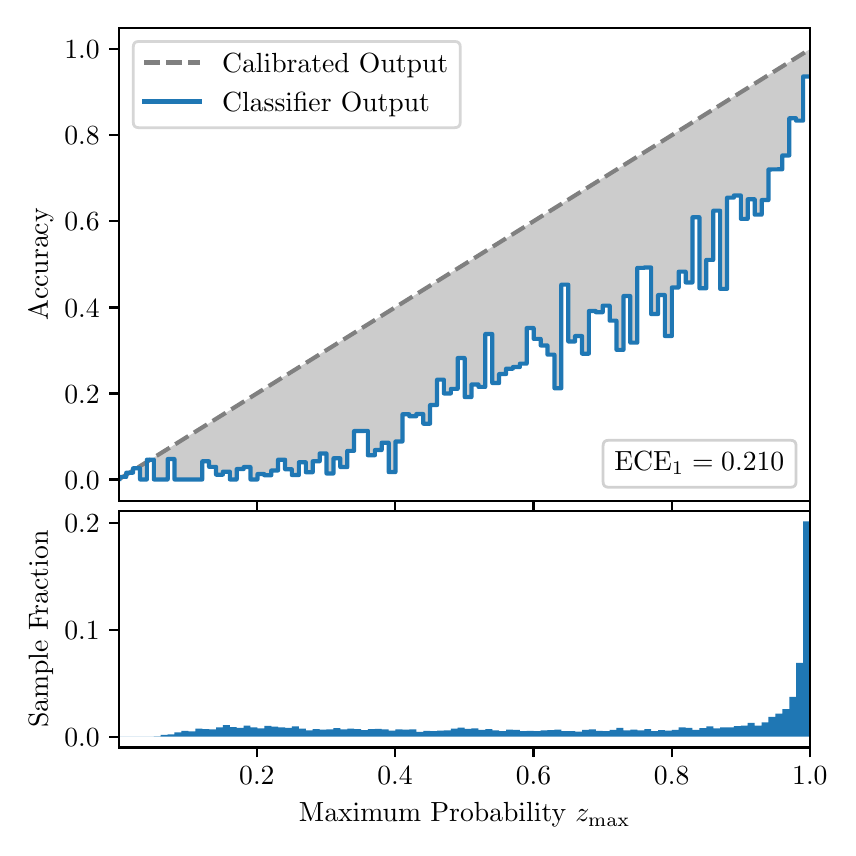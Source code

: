 \begingroup%
\makeatletter%
\begin{pgfpicture}%
\pgfpathrectangle{\pgfpointorigin}{\pgfqpoint{4.0in}{4.0in}}%
\pgfusepath{use as bounding box, clip}%
\begin{pgfscope}%
\pgfsetbuttcap%
\pgfsetmiterjoin%
\definecolor{currentfill}{rgb}{1.0,1.0,1.0}%
\pgfsetfillcolor{currentfill}%
\pgfsetlinewidth{0.0pt}%
\definecolor{currentstroke}{rgb}{1.0,1.0,1.0}%
\pgfsetstrokecolor{currentstroke}%
\pgfsetdash{}{0pt}%
\pgfpathmoveto{\pgfqpoint{0.0in}{0.0in}}%
\pgfpathlineto{\pgfqpoint{4.0in}{0.0in}}%
\pgfpathlineto{\pgfqpoint{4.0in}{4.0in}}%
\pgfpathlineto{\pgfqpoint{0.0in}{4.0in}}%
\pgfpathclose%
\pgfusepath{fill}%
\end{pgfscope}%
\begin{pgfscope}%
\pgfsetbuttcap%
\pgfsetmiterjoin%
\definecolor{currentfill}{rgb}{1.0,1.0,1.0}%
\pgfsetfillcolor{currentfill}%
\pgfsetlinewidth{0.0pt}%
\definecolor{currentstroke}{rgb}{0.0,0.0,0.0}%
\pgfsetstrokecolor{currentstroke}%
\pgfsetstrokeopacity{0.0}%
\pgfsetdash{}{0pt}%
\pgfpathmoveto{\pgfqpoint{0.458in}{1.633in}}%
\pgfpathlineto{\pgfqpoint{3.911in}{1.633in}}%
\pgfpathlineto{\pgfqpoint{3.911in}{4.0in}}%
\pgfpathlineto{\pgfqpoint{0.458in}{4.0in}}%
\pgfpathclose%
\pgfusepath{fill}%
\end{pgfscope}%
\begin{pgfscope}%
\pgfpathrectangle{\pgfqpoint{0.458in}{1.633in}}{\pgfqpoint{3.453in}{2.367in}}%
\pgfusepath{clip}%
\pgfsetbuttcap%
\pgfsetroundjoin%
\definecolor{currentfill}{rgb}{0.0,0.0,0.0}%
\pgfsetfillcolor{currentfill}%
\pgfsetfillopacity{0.2}%
\pgfsetlinewidth{0.0pt}%
\definecolor{currentstroke}{rgb}{0.0,0.0,0.0}%
\pgfsetstrokecolor{currentstroke}%
\pgfsetdash{}{0pt}%
\pgfpathmoveto{\pgfqpoint{0.462in}{1.754in}}%
\pgfpathlineto{\pgfqpoint{0.462in}{1.745in}}%
\pgfpathlineto{\pgfqpoint{0.465in}{1.747in}}%
\pgfpathlineto{\pgfqpoint{0.469in}{1.749in}}%
\pgfpathlineto{\pgfqpoint{0.472in}{1.751in}}%
\pgfpathlineto{\pgfqpoint{0.475in}{1.754in}}%
\pgfpathlineto{\pgfqpoint{0.479in}{1.756in}}%
\pgfpathlineto{\pgfqpoint{0.482in}{1.758in}}%
\pgfpathlineto{\pgfqpoint{0.486in}{1.76in}}%
\pgfpathlineto{\pgfqpoint{0.489in}{1.762in}}%
\pgfpathlineto{\pgfqpoint{0.493in}{1.764in}}%
\pgfpathlineto{\pgfqpoint{0.496in}{1.766in}}%
\pgfpathlineto{\pgfqpoint{0.5in}{1.769in}}%
\pgfpathlineto{\pgfqpoint{0.503in}{1.771in}}%
\pgfpathlineto{\pgfqpoint{0.507in}{1.773in}}%
\pgfpathlineto{\pgfqpoint{0.51in}{1.775in}}%
\pgfpathlineto{\pgfqpoint{0.513in}{1.777in}}%
\pgfpathlineto{\pgfqpoint{0.517in}{1.779in}}%
\pgfpathlineto{\pgfqpoint{0.52in}{1.782in}}%
\pgfpathlineto{\pgfqpoint{0.524in}{1.784in}}%
\pgfpathlineto{\pgfqpoint{0.527in}{1.786in}}%
\pgfpathlineto{\pgfqpoint{0.531in}{1.788in}}%
\pgfpathlineto{\pgfqpoint{0.534in}{1.79in}}%
\pgfpathlineto{\pgfqpoint{0.538in}{1.792in}}%
\pgfpathlineto{\pgfqpoint{0.541in}{1.794in}}%
\pgfpathlineto{\pgfqpoint{0.545in}{1.797in}}%
\pgfpathlineto{\pgfqpoint{0.548in}{1.799in}}%
\pgfpathlineto{\pgfqpoint{0.551in}{1.801in}}%
\pgfpathlineto{\pgfqpoint{0.555in}{1.803in}}%
\pgfpathlineto{\pgfqpoint{0.558in}{1.805in}}%
\pgfpathlineto{\pgfqpoint{0.562in}{1.807in}}%
\pgfpathlineto{\pgfqpoint{0.565in}{1.81in}}%
\pgfpathlineto{\pgfqpoint{0.569in}{1.812in}}%
\pgfpathlineto{\pgfqpoint{0.572in}{1.814in}}%
\pgfpathlineto{\pgfqpoint{0.576in}{1.816in}}%
\pgfpathlineto{\pgfqpoint{0.579in}{1.818in}}%
\pgfpathlineto{\pgfqpoint{0.583in}{1.82in}}%
\pgfpathlineto{\pgfqpoint{0.586in}{1.822in}}%
\pgfpathlineto{\pgfqpoint{0.59in}{1.825in}}%
\pgfpathlineto{\pgfqpoint{0.593in}{1.827in}}%
\pgfpathlineto{\pgfqpoint{0.596in}{1.829in}}%
\pgfpathlineto{\pgfqpoint{0.6in}{1.831in}}%
\pgfpathlineto{\pgfqpoint{0.603in}{1.833in}}%
\pgfpathlineto{\pgfqpoint{0.607in}{1.835in}}%
\pgfpathlineto{\pgfqpoint{0.61in}{1.837in}}%
\pgfpathlineto{\pgfqpoint{0.614in}{1.84in}}%
\pgfpathlineto{\pgfqpoint{0.617in}{1.842in}}%
\pgfpathlineto{\pgfqpoint{0.621in}{1.844in}}%
\pgfpathlineto{\pgfqpoint{0.624in}{1.846in}}%
\pgfpathlineto{\pgfqpoint{0.628in}{1.848in}}%
\pgfpathlineto{\pgfqpoint{0.631in}{1.85in}}%
\pgfpathlineto{\pgfqpoint{0.634in}{1.853in}}%
\pgfpathlineto{\pgfqpoint{0.638in}{1.855in}}%
\pgfpathlineto{\pgfqpoint{0.641in}{1.857in}}%
\pgfpathlineto{\pgfqpoint{0.645in}{1.859in}}%
\pgfpathlineto{\pgfqpoint{0.648in}{1.861in}}%
\pgfpathlineto{\pgfqpoint{0.652in}{1.863in}}%
\pgfpathlineto{\pgfqpoint{0.655in}{1.865in}}%
\pgfpathlineto{\pgfqpoint{0.659in}{1.868in}}%
\pgfpathlineto{\pgfqpoint{0.662in}{1.87in}}%
\pgfpathlineto{\pgfqpoint{0.666in}{1.872in}}%
\pgfpathlineto{\pgfqpoint{0.669in}{1.874in}}%
\pgfpathlineto{\pgfqpoint{0.672in}{1.876in}}%
\pgfpathlineto{\pgfqpoint{0.676in}{1.878in}}%
\pgfpathlineto{\pgfqpoint{0.679in}{1.881in}}%
\pgfpathlineto{\pgfqpoint{0.683in}{1.883in}}%
\pgfpathlineto{\pgfqpoint{0.686in}{1.885in}}%
\pgfpathlineto{\pgfqpoint{0.69in}{1.887in}}%
\pgfpathlineto{\pgfqpoint{0.693in}{1.889in}}%
\pgfpathlineto{\pgfqpoint{0.697in}{1.891in}}%
\pgfpathlineto{\pgfqpoint{0.7in}{1.893in}}%
\pgfpathlineto{\pgfqpoint{0.704in}{1.896in}}%
\pgfpathlineto{\pgfqpoint{0.707in}{1.898in}}%
\pgfpathlineto{\pgfqpoint{0.71in}{1.9in}}%
\pgfpathlineto{\pgfqpoint{0.714in}{1.902in}}%
\pgfpathlineto{\pgfqpoint{0.717in}{1.904in}}%
\pgfpathlineto{\pgfqpoint{0.721in}{1.906in}}%
\pgfpathlineto{\pgfqpoint{0.724in}{1.908in}}%
\pgfpathlineto{\pgfqpoint{0.728in}{1.911in}}%
\pgfpathlineto{\pgfqpoint{0.731in}{1.913in}}%
\pgfpathlineto{\pgfqpoint{0.735in}{1.915in}}%
\pgfpathlineto{\pgfqpoint{0.738in}{1.917in}}%
\pgfpathlineto{\pgfqpoint{0.742in}{1.919in}}%
\pgfpathlineto{\pgfqpoint{0.745in}{1.921in}}%
\pgfpathlineto{\pgfqpoint{0.749in}{1.924in}}%
\pgfpathlineto{\pgfqpoint{0.752in}{1.926in}}%
\pgfpathlineto{\pgfqpoint{0.755in}{1.928in}}%
\pgfpathlineto{\pgfqpoint{0.759in}{1.93in}}%
\pgfpathlineto{\pgfqpoint{0.762in}{1.932in}}%
\pgfpathlineto{\pgfqpoint{0.766in}{1.934in}}%
\pgfpathlineto{\pgfqpoint{0.769in}{1.936in}}%
\pgfpathlineto{\pgfqpoint{0.773in}{1.939in}}%
\pgfpathlineto{\pgfqpoint{0.776in}{1.941in}}%
\pgfpathlineto{\pgfqpoint{0.78in}{1.943in}}%
\pgfpathlineto{\pgfqpoint{0.783in}{1.945in}}%
\pgfpathlineto{\pgfqpoint{0.787in}{1.947in}}%
\pgfpathlineto{\pgfqpoint{0.79in}{1.949in}}%
\pgfpathlineto{\pgfqpoint{0.793in}{1.952in}}%
\pgfpathlineto{\pgfqpoint{0.797in}{1.954in}}%
\pgfpathlineto{\pgfqpoint{0.8in}{1.956in}}%
\pgfpathlineto{\pgfqpoint{0.804in}{1.958in}}%
\pgfpathlineto{\pgfqpoint{0.807in}{1.96in}}%
\pgfpathlineto{\pgfqpoint{0.811in}{1.962in}}%
\pgfpathlineto{\pgfqpoint{0.814in}{1.964in}}%
\pgfpathlineto{\pgfqpoint{0.818in}{1.967in}}%
\pgfpathlineto{\pgfqpoint{0.821in}{1.969in}}%
\pgfpathlineto{\pgfqpoint{0.825in}{1.971in}}%
\pgfpathlineto{\pgfqpoint{0.828in}{1.973in}}%
\pgfpathlineto{\pgfqpoint{0.831in}{1.975in}}%
\pgfpathlineto{\pgfqpoint{0.835in}{1.977in}}%
\pgfpathlineto{\pgfqpoint{0.838in}{1.979in}}%
\pgfpathlineto{\pgfqpoint{0.842in}{1.982in}}%
\pgfpathlineto{\pgfqpoint{0.845in}{1.984in}}%
\pgfpathlineto{\pgfqpoint{0.849in}{1.986in}}%
\pgfpathlineto{\pgfqpoint{0.852in}{1.988in}}%
\pgfpathlineto{\pgfqpoint{0.856in}{1.99in}}%
\pgfpathlineto{\pgfqpoint{0.859in}{1.992in}}%
\pgfpathlineto{\pgfqpoint{0.863in}{1.995in}}%
\pgfpathlineto{\pgfqpoint{0.866in}{1.997in}}%
\pgfpathlineto{\pgfqpoint{0.869in}{1.999in}}%
\pgfpathlineto{\pgfqpoint{0.873in}{2.001in}}%
\pgfpathlineto{\pgfqpoint{0.876in}{2.003in}}%
\pgfpathlineto{\pgfqpoint{0.88in}{2.005in}}%
\pgfpathlineto{\pgfqpoint{0.883in}{2.007in}}%
\pgfpathlineto{\pgfqpoint{0.887in}{2.01in}}%
\pgfpathlineto{\pgfqpoint{0.89in}{2.012in}}%
\pgfpathlineto{\pgfqpoint{0.894in}{2.014in}}%
\pgfpathlineto{\pgfqpoint{0.897in}{2.016in}}%
\pgfpathlineto{\pgfqpoint{0.901in}{2.018in}}%
\pgfpathlineto{\pgfqpoint{0.904in}{2.02in}}%
\pgfpathlineto{\pgfqpoint{0.908in}{2.023in}}%
\pgfpathlineto{\pgfqpoint{0.911in}{2.025in}}%
\pgfpathlineto{\pgfqpoint{0.914in}{2.027in}}%
\pgfpathlineto{\pgfqpoint{0.918in}{2.029in}}%
\pgfpathlineto{\pgfqpoint{0.921in}{2.031in}}%
\pgfpathlineto{\pgfqpoint{0.925in}{2.033in}}%
\pgfpathlineto{\pgfqpoint{0.928in}{2.035in}}%
\pgfpathlineto{\pgfqpoint{0.932in}{2.038in}}%
\pgfpathlineto{\pgfqpoint{0.935in}{2.04in}}%
\pgfpathlineto{\pgfqpoint{0.939in}{2.042in}}%
\pgfpathlineto{\pgfqpoint{0.942in}{2.044in}}%
\pgfpathlineto{\pgfqpoint{0.946in}{2.046in}}%
\pgfpathlineto{\pgfqpoint{0.949in}{2.048in}}%
\pgfpathlineto{\pgfqpoint{0.952in}{2.05in}}%
\pgfpathlineto{\pgfqpoint{0.956in}{2.053in}}%
\pgfpathlineto{\pgfqpoint{0.959in}{2.055in}}%
\pgfpathlineto{\pgfqpoint{0.963in}{2.057in}}%
\pgfpathlineto{\pgfqpoint{0.966in}{2.059in}}%
\pgfpathlineto{\pgfqpoint{0.97in}{2.061in}}%
\pgfpathlineto{\pgfqpoint{0.973in}{2.063in}}%
\pgfpathlineto{\pgfqpoint{0.977in}{2.066in}}%
\pgfpathlineto{\pgfqpoint{0.98in}{2.068in}}%
\pgfpathlineto{\pgfqpoint{0.984in}{2.07in}}%
\pgfpathlineto{\pgfqpoint{0.987in}{2.072in}}%
\pgfpathlineto{\pgfqpoint{0.99in}{2.074in}}%
\pgfpathlineto{\pgfqpoint{0.994in}{2.076in}}%
\pgfpathlineto{\pgfqpoint{0.997in}{2.078in}}%
\pgfpathlineto{\pgfqpoint{1.001in}{2.081in}}%
\pgfpathlineto{\pgfqpoint{1.004in}{2.083in}}%
\pgfpathlineto{\pgfqpoint{1.008in}{2.085in}}%
\pgfpathlineto{\pgfqpoint{1.011in}{2.087in}}%
\pgfpathlineto{\pgfqpoint{1.015in}{2.089in}}%
\pgfpathlineto{\pgfqpoint{1.018in}{2.091in}}%
\pgfpathlineto{\pgfqpoint{1.022in}{2.094in}}%
\pgfpathlineto{\pgfqpoint{1.025in}{2.096in}}%
\pgfpathlineto{\pgfqpoint{1.028in}{2.098in}}%
\pgfpathlineto{\pgfqpoint{1.032in}{2.1in}}%
\pgfpathlineto{\pgfqpoint{1.035in}{2.102in}}%
\pgfpathlineto{\pgfqpoint{1.039in}{2.104in}}%
\pgfpathlineto{\pgfqpoint{1.042in}{2.106in}}%
\pgfpathlineto{\pgfqpoint{1.046in}{2.109in}}%
\pgfpathlineto{\pgfqpoint{1.049in}{2.111in}}%
\pgfpathlineto{\pgfqpoint{1.053in}{2.113in}}%
\pgfpathlineto{\pgfqpoint{1.056in}{2.115in}}%
\pgfpathlineto{\pgfqpoint{1.06in}{2.117in}}%
\pgfpathlineto{\pgfqpoint{1.063in}{2.119in}}%
\pgfpathlineto{\pgfqpoint{1.067in}{2.122in}}%
\pgfpathlineto{\pgfqpoint{1.07in}{2.124in}}%
\pgfpathlineto{\pgfqpoint{1.073in}{2.126in}}%
\pgfpathlineto{\pgfqpoint{1.077in}{2.128in}}%
\pgfpathlineto{\pgfqpoint{1.08in}{2.13in}}%
\pgfpathlineto{\pgfqpoint{1.084in}{2.132in}}%
\pgfpathlineto{\pgfqpoint{1.087in}{2.134in}}%
\pgfpathlineto{\pgfqpoint{1.091in}{2.137in}}%
\pgfpathlineto{\pgfqpoint{1.094in}{2.139in}}%
\pgfpathlineto{\pgfqpoint{1.098in}{2.141in}}%
\pgfpathlineto{\pgfqpoint{1.101in}{2.143in}}%
\pgfpathlineto{\pgfqpoint{1.105in}{2.145in}}%
\pgfpathlineto{\pgfqpoint{1.108in}{2.147in}}%
\pgfpathlineto{\pgfqpoint{1.111in}{2.149in}}%
\pgfpathlineto{\pgfqpoint{1.115in}{2.152in}}%
\pgfpathlineto{\pgfqpoint{1.118in}{2.154in}}%
\pgfpathlineto{\pgfqpoint{1.122in}{2.156in}}%
\pgfpathlineto{\pgfqpoint{1.125in}{2.158in}}%
\pgfpathlineto{\pgfqpoint{1.129in}{2.16in}}%
\pgfpathlineto{\pgfqpoint{1.132in}{2.162in}}%
\pgfpathlineto{\pgfqpoint{1.136in}{2.165in}}%
\pgfpathlineto{\pgfqpoint{1.139in}{2.167in}}%
\pgfpathlineto{\pgfqpoint{1.143in}{2.169in}}%
\pgfpathlineto{\pgfqpoint{1.146in}{2.171in}}%
\pgfpathlineto{\pgfqpoint{1.149in}{2.173in}}%
\pgfpathlineto{\pgfqpoint{1.153in}{2.175in}}%
\pgfpathlineto{\pgfqpoint{1.156in}{2.177in}}%
\pgfpathlineto{\pgfqpoint{1.16in}{2.18in}}%
\pgfpathlineto{\pgfqpoint{1.163in}{2.182in}}%
\pgfpathlineto{\pgfqpoint{1.167in}{2.184in}}%
\pgfpathlineto{\pgfqpoint{1.17in}{2.186in}}%
\pgfpathlineto{\pgfqpoint{1.174in}{2.188in}}%
\pgfpathlineto{\pgfqpoint{1.177in}{2.19in}}%
\pgfpathlineto{\pgfqpoint{1.181in}{2.193in}}%
\pgfpathlineto{\pgfqpoint{1.184in}{2.195in}}%
\pgfpathlineto{\pgfqpoint{1.187in}{2.197in}}%
\pgfpathlineto{\pgfqpoint{1.191in}{2.199in}}%
\pgfpathlineto{\pgfqpoint{1.194in}{2.201in}}%
\pgfpathlineto{\pgfqpoint{1.198in}{2.203in}}%
\pgfpathlineto{\pgfqpoint{1.201in}{2.205in}}%
\pgfpathlineto{\pgfqpoint{1.205in}{2.208in}}%
\pgfpathlineto{\pgfqpoint{1.208in}{2.21in}}%
\pgfpathlineto{\pgfqpoint{1.212in}{2.212in}}%
\pgfpathlineto{\pgfqpoint{1.215in}{2.214in}}%
\pgfpathlineto{\pgfqpoint{1.219in}{2.216in}}%
\pgfpathlineto{\pgfqpoint{1.222in}{2.218in}}%
\pgfpathlineto{\pgfqpoint{1.226in}{2.22in}}%
\pgfpathlineto{\pgfqpoint{1.229in}{2.223in}}%
\pgfpathlineto{\pgfqpoint{1.232in}{2.225in}}%
\pgfpathlineto{\pgfqpoint{1.236in}{2.227in}}%
\pgfpathlineto{\pgfqpoint{1.239in}{2.229in}}%
\pgfpathlineto{\pgfqpoint{1.243in}{2.231in}}%
\pgfpathlineto{\pgfqpoint{1.246in}{2.233in}}%
\pgfpathlineto{\pgfqpoint{1.25in}{2.236in}}%
\pgfpathlineto{\pgfqpoint{1.253in}{2.238in}}%
\pgfpathlineto{\pgfqpoint{1.257in}{2.24in}}%
\pgfpathlineto{\pgfqpoint{1.26in}{2.242in}}%
\pgfpathlineto{\pgfqpoint{1.264in}{2.244in}}%
\pgfpathlineto{\pgfqpoint{1.267in}{2.246in}}%
\pgfpathlineto{\pgfqpoint{1.27in}{2.248in}}%
\pgfpathlineto{\pgfqpoint{1.274in}{2.251in}}%
\pgfpathlineto{\pgfqpoint{1.277in}{2.253in}}%
\pgfpathlineto{\pgfqpoint{1.281in}{2.255in}}%
\pgfpathlineto{\pgfqpoint{1.284in}{2.257in}}%
\pgfpathlineto{\pgfqpoint{1.288in}{2.259in}}%
\pgfpathlineto{\pgfqpoint{1.291in}{2.261in}}%
\pgfpathlineto{\pgfqpoint{1.295in}{2.264in}}%
\pgfpathlineto{\pgfqpoint{1.298in}{2.266in}}%
\pgfpathlineto{\pgfqpoint{1.302in}{2.268in}}%
\pgfpathlineto{\pgfqpoint{1.305in}{2.27in}}%
\pgfpathlineto{\pgfqpoint{1.308in}{2.272in}}%
\pgfpathlineto{\pgfqpoint{1.312in}{2.274in}}%
\pgfpathlineto{\pgfqpoint{1.315in}{2.276in}}%
\pgfpathlineto{\pgfqpoint{1.319in}{2.279in}}%
\pgfpathlineto{\pgfqpoint{1.322in}{2.281in}}%
\pgfpathlineto{\pgfqpoint{1.326in}{2.283in}}%
\pgfpathlineto{\pgfqpoint{1.329in}{2.285in}}%
\pgfpathlineto{\pgfqpoint{1.333in}{2.287in}}%
\pgfpathlineto{\pgfqpoint{1.336in}{2.289in}}%
\pgfpathlineto{\pgfqpoint{1.34in}{2.291in}}%
\pgfpathlineto{\pgfqpoint{1.343in}{2.294in}}%
\pgfpathlineto{\pgfqpoint{1.346in}{2.296in}}%
\pgfpathlineto{\pgfqpoint{1.35in}{2.298in}}%
\pgfpathlineto{\pgfqpoint{1.353in}{2.3in}}%
\pgfpathlineto{\pgfqpoint{1.357in}{2.302in}}%
\pgfpathlineto{\pgfqpoint{1.36in}{2.304in}}%
\pgfpathlineto{\pgfqpoint{1.364in}{2.307in}}%
\pgfpathlineto{\pgfqpoint{1.367in}{2.309in}}%
\pgfpathlineto{\pgfqpoint{1.371in}{2.311in}}%
\pgfpathlineto{\pgfqpoint{1.374in}{2.313in}}%
\pgfpathlineto{\pgfqpoint{1.378in}{2.315in}}%
\pgfpathlineto{\pgfqpoint{1.381in}{2.317in}}%
\pgfpathlineto{\pgfqpoint{1.385in}{2.319in}}%
\pgfpathlineto{\pgfqpoint{1.388in}{2.322in}}%
\pgfpathlineto{\pgfqpoint{1.391in}{2.324in}}%
\pgfpathlineto{\pgfqpoint{1.395in}{2.326in}}%
\pgfpathlineto{\pgfqpoint{1.398in}{2.328in}}%
\pgfpathlineto{\pgfqpoint{1.402in}{2.33in}}%
\pgfpathlineto{\pgfqpoint{1.405in}{2.332in}}%
\pgfpathlineto{\pgfqpoint{1.409in}{2.335in}}%
\pgfpathlineto{\pgfqpoint{1.412in}{2.337in}}%
\pgfpathlineto{\pgfqpoint{1.416in}{2.339in}}%
\pgfpathlineto{\pgfqpoint{1.419in}{2.341in}}%
\pgfpathlineto{\pgfqpoint{1.423in}{2.343in}}%
\pgfpathlineto{\pgfqpoint{1.426in}{2.345in}}%
\pgfpathlineto{\pgfqpoint{1.429in}{2.347in}}%
\pgfpathlineto{\pgfqpoint{1.433in}{2.35in}}%
\pgfpathlineto{\pgfqpoint{1.436in}{2.352in}}%
\pgfpathlineto{\pgfqpoint{1.44in}{2.354in}}%
\pgfpathlineto{\pgfqpoint{1.443in}{2.356in}}%
\pgfpathlineto{\pgfqpoint{1.447in}{2.358in}}%
\pgfpathlineto{\pgfqpoint{1.45in}{2.36in}}%
\pgfpathlineto{\pgfqpoint{1.454in}{2.363in}}%
\pgfpathlineto{\pgfqpoint{1.457in}{2.365in}}%
\pgfpathlineto{\pgfqpoint{1.461in}{2.367in}}%
\pgfpathlineto{\pgfqpoint{1.464in}{2.369in}}%
\pgfpathlineto{\pgfqpoint{1.467in}{2.371in}}%
\pgfpathlineto{\pgfqpoint{1.471in}{2.373in}}%
\pgfpathlineto{\pgfqpoint{1.474in}{2.375in}}%
\pgfpathlineto{\pgfqpoint{1.478in}{2.378in}}%
\pgfpathlineto{\pgfqpoint{1.481in}{2.38in}}%
\pgfpathlineto{\pgfqpoint{1.485in}{2.382in}}%
\pgfpathlineto{\pgfqpoint{1.488in}{2.384in}}%
\pgfpathlineto{\pgfqpoint{1.492in}{2.386in}}%
\pgfpathlineto{\pgfqpoint{1.495in}{2.388in}}%
\pgfpathlineto{\pgfqpoint{1.499in}{2.39in}}%
\pgfpathlineto{\pgfqpoint{1.502in}{2.393in}}%
\pgfpathlineto{\pgfqpoint{1.506in}{2.395in}}%
\pgfpathlineto{\pgfqpoint{1.509in}{2.397in}}%
\pgfpathlineto{\pgfqpoint{1.512in}{2.399in}}%
\pgfpathlineto{\pgfqpoint{1.516in}{2.401in}}%
\pgfpathlineto{\pgfqpoint{1.519in}{2.403in}}%
\pgfpathlineto{\pgfqpoint{1.523in}{2.406in}}%
\pgfpathlineto{\pgfqpoint{1.526in}{2.408in}}%
\pgfpathlineto{\pgfqpoint{1.53in}{2.41in}}%
\pgfpathlineto{\pgfqpoint{1.533in}{2.412in}}%
\pgfpathlineto{\pgfqpoint{1.537in}{2.414in}}%
\pgfpathlineto{\pgfqpoint{1.54in}{2.416in}}%
\pgfpathlineto{\pgfqpoint{1.544in}{2.418in}}%
\pgfpathlineto{\pgfqpoint{1.547in}{2.421in}}%
\pgfpathlineto{\pgfqpoint{1.55in}{2.423in}}%
\pgfpathlineto{\pgfqpoint{1.554in}{2.425in}}%
\pgfpathlineto{\pgfqpoint{1.557in}{2.427in}}%
\pgfpathlineto{\pgfqpoint{1.561in}{2.429in}}%
\pgfpathlineto{\pgfqpoint{1.564in}{2.431in}}%
\pgfpathlineto{\pgfqpoint{1.568in}{2.434in}}%
\pgfpathlineto{\pgfqpoint{1.571in}{2.436in}}%
\pgfpathlineto{\pgfqpoint{1.575in}{2.438in}}%
\pgfpathlineto{\pgfqpoint{1.578in}{2.44in}}%
\pgfpathlineto{\pgfqpoint{1.582in}{2.442in}}%
\pgfpathlineto{\pgfqpoint{1.585in}{2.444in}}%
\pgfpathlineto{\pgfqpoint{1.588in}{2.446in}}%
\pgfpathlineto{\pgfqpoint{1.592in}{2.449in}}%
\pgfpathlineto{\pgfqpoint{1.595in}{2.451in}}%
\pgfpathlineto{\pgfqpoint{1.599in}{2.453in}}%
\pgfpathlineto{\pgfqpoint{1.602in}{2.455in}}%
\pgfpathlineto{\pgfqpoint{1.606in}{2.457in}}%
\pgfpathlineto{\pgfqpoint{1.609in}{2.459in}}%
\pgfpathlineto{\pgfqpoint{1.613in}{2.461in}}%
\pgfpathlineto{\pgfqpoint{1.616in}{2.464in}}%
\pgfpathlineto{\pgfqpoint{1.62in}{2.466in}}%
\pgfpathlineto{\pgfqpoint{1.623in}{2.468in}}%
\pgfpathlineto{\pgfqpoint{1.626in}{2.47in}}%
\pgfpathlineto{\pgfqpoint{1.63in}{2.472in}}%
\pgfpathlineto{\pgfqpoint{1.633in}{2.474in}}%
\pgfpathlineto{\pgfqpoint{1.637in}{2.477in}}%
\pgfpathlineto{\pgfqpoint{1.64in}{2.479in}}%
\pgfpathlineto{\pgfqpoint{1.644in}{2.481in}}%
\pgfpathlineto{\pgfqpoint{1.647in}{2.483in}}%
\pgfpathlineto{\pgfqpoint{1.651in}{2.485in}}%
\pgfpathlineto{\pgfqpoint{1.654in}{2.487in}}%
\pgfpathlineto{\pgfqpoint{1.658in}{2.489in}}%
\pgfpathlineto{\pgfqpoint{1.661in}{2.492in}}%
\pgfpathlineto{\pgfqpoint{1.665in}{2.494in}}%
\pgfpathlineto{\pgfqpoint{1.668in}{2.496in}}%
\pgfpathlineto{\pgfqpoint{1.671in}{2.498in}}%
\pgfpathlineto{\pgfqpoint{1.675in}{2.5in}}%
\pgfpathlineto{\pgfqpoint{1.678in}{2.502in}}%
\pgfpathlineto{\pgfqpoint{1.682in}{2.505in}}%
\pgfpathlineto{\pgfqpoint{1.685in}{2.507in}}%
\pgfpathlineto{\pgfqpoint{1.689in}{2.509in}}%
\pgfpathlineto{\pgfqpoint{1.692in}{2.511in}}%
\pgfpathlineto{\pgfqpoint{1.696in}{2.513in}}%
\pgfpathlineto{\pgfqpoint{1.699in}{2.515in}}%
\pgfpathlineto{\pgfqpoint{1.703in}{2.517in}}%
\pgfpathlineto{\pgfqpoint{1.706in}{2.52in}}%
\pgfpathlineto{\pgfqpoint{1.709in}{2.522in}}%
\pgfpathlineto{\pgfqpoint{1.713in}{2.524in}}%
\pgfpathlineto{\pgfqpoint{1.716in}{2.526in}}%
\pgfpathlineto{\pgfqpoint{1.72in}{2.528in}}%
\pgfpathlineto{\pgfqpoint{1.723in}{2.53in}}%
\pgfpathlineto{\pgfqpoint{1.727in}{2.532in}}%
\pgfpathlineto{\pgfqpoint{1.73in}{2.535in}}%
\pgfpathlineto{\pgfqpoint{1.734in}{2.537in}}%
\pgfpathlineto{\pgfqpoint{1.737in}{2.539in}}%
\pgfpathlineto{\pgfqpoint{1.741in}{2.541in}}%
\pgfpathlineto{\pgfqpoint{1.744in}{2.543in}}%
\pgfpathlineto{\pgfqpoint{1.747in}{2.545in}}%
\pgfpathlineto{\pgfqpoint{1.751in}{2.548in}}%
\pgfpathlineto{\pgfqpoint{1.754in}{2.55in}}%
\pgfpathlineto{\pgfqpoint{1.758in}{2.552in}}%
\pgfpathlineto{\pgfqpoint{1.761in}{2.554in}}%
\pgfpathlineto{\pgfqpoint{1.765in}{2.556in}}%
\pgfpathlineto{\pgfqpoint{1.768in}{2.558in}}%
\pgfpathlineto{\pgfqpoint{1.772in}{2.56in}}%
\pgfpathlineto{\pgfqpoint{1.775in}{2.563in}}%
\pgfpathlineto{\pgfqpoint{1.779in}{2.565in}}%
\pgfpathlineto{\pgfqpoint{1.782in}{2.567in}}%
\pgfpathlineto{\pgfqpoint{1.785in}{2.569in}}%
\pgfpathlineto{\pgfqpoint{1.789in}{2.571in}}%
\pgfpathlineto{\pgfqpoint{1.792in}{2.573in}}%
\pgfpathlineto{\pgfqpoint{1.796in}{2.576in}}%
\pgfpathlineto{\pgfqpoint{1.799in}{2.578in}}%
\pgfpathlineto{\pgfqpoint{1.803in}{2.58in}}%
\pgfpathlineto{\pgfqpoint{1.806in}{2.582in}}%
\pgfpathlineto{\pgfqpoint{1.81in}{2.584in}}%
\pgfpathlineto{\pgfqpoint{1.813in}{2.586in}}%
\pgfpathlineto{\pgfqpoint{1.817in}{2.588in}}%
\pgfpathlineto{\pgfqpoint{1.82in}{2.591in}}%
\pgfpathlineto{\pgfqpoint{1.824in}{2.593in}}%
\pgfpathlineto{\pgfqpoint{1.827in}{2.595in}}%
\pgfpathlineto{\pgfqpoint{1.83in}{2.597in}}%
\pgfpathlineto{\pgfqpoint{1.834in}{2.599in}}%
\pgfpathlineto{\pgfqpoint{1.837in}{2.601in}}%
\pgfpathlineto{\pgfqpoint{1.841in}{2.604in}}%
\pgfpathlineto{\pgfqpoint{1.844in}{2.606in}}%
\pgfpathlineto{\pgfqpoint{1.848in}{2.608in}}%
\pgfpathlineto{\pgfqpoint{1.851in}{2.61in}}%
\pgfpathlineto{\pgfqpoint{1.855in}{2.612in}}%
\pgfpathlineto{\pgfqpoint{1.858in}{2.614in}}%
\pgfpathlineto{\pgfqpoint{1.862in}{2.616in}}%
\pgfpathlineto{\pgfqpoint{1.865in}{2.619in}}%
\pgfpathlineto{\pgfqpoint{1.868in}{2.621in}}%
\pgfpathlineto{\pgfqpoint{1.872in}{2.623in}}%
\pgfpathlineto{\pgfqpoint{1.875in}{2.625in}}%
\pgfpathlineto{\pgfqpoint{1.879in}{2.627in}}%
\pgfpathlineto{\pgfqpoint{1.882in}{2.629in}}%
\pgfpathlineto{\pgfqpoint{1.886in}{2.631in}}%
\pgfpathlineto{\pgfqpoint{1.889in}{2.634in}}%
\pgfpathlineto{\pgfqpoint{1.893in}{2.636in}}%
\pgfpathlineto{\pgfqpoint{1.896in}{2.638in}}%
\pgfpathlineto{\pgfqpoint{1.9in}{2.64in}}%
\pgfpathlineto{\pgfqpoint{1.903in}{2.642in}}%
\pgfpathlineto{\pgfqpoint{1.906in}{2.644in}}%
\pgfpathlineto{\pgfqpoint{1.91in}{2.647in}}%
\pgfpathlineto{\pgfqpoint{1.913in}{2.649in}}%
\pgfpathlineto{\pgfqpoint{1.917in}{2.651in}}%
\pgfpathlineto{\pgfqpoint{1.92in}{2.653in}}%
\pgfpathlineto{\pgfqpoint{1.924in}{2.655in}}%
\pgfpathlineto{\pgfqpoint{1.927in}{2.657in}}%
\pgfpathlineto{\pgfqpoint{1.931in}{2.659in}}%
\pgfpathlineto{\pgfqpoint{1.934in}{2.662in}}%
\pgfpathlineto{\pgfqpoint{1.938in}{2.664in}}%
\pgfpathlineto{\pgfqpoint{1.941in}{2.666in}}%
\pgfpathlineto{\pgfqpoint{1.944in}{2.668in}}%
\pgfpathlineto{\pgfqpoint{1.948in}{2.67in}}%
\pgfpathlineto{\pgfqpoint{1.951in}{2.672in}}%
\pgfpathlineto{\pgfqpoint{1.955in}{2.675in}}%
\pgfpathlineto{\pgfqpoint{1.958in}{2.677in}}%
\pgfpathlineto{\pgfqpoint{1.962in}{2.679in}}%
\pgfpathlineto{\pgfqpoint{1.965in}{2.681in}}%
\pgfpathlineto{\pgfqpoint{1.969in}{2.683in}}%
\pgfpathlineto{\pgfqpoint{1.972in}{2.685in}}%
\pgfpathlineto{\pgfqpoint{1.976in}{2.687in}}%
\pgfpathlineto{\pgfqpoint{1.979in}{2.69in}}%
\pgfpathlineto{\pgfqpoint{1.983in}{2.692in}}%
\pgfpathlineto{\pgfqpoint{1.986in}{2.694in}}%
\pgfpathlineto{\pgfqpoint{1.989in}{2.696in}}%
\pgfpathlineto{\pgfqpoint{1.993in}{2.698in}}%
\pgfpathlineto{\pgfqpoint{1.996in}{2.7in}}%
\pgfpathlineto{\pgfqpoint{2.0in}{2.702in}}%
\pgfpathlineto{\pgfqpoint{2.003in}{2.705in}}%
\pgfpathlineto{\pgfqpoint{2.007in}{2.707in}}%
\pgfpathlineto{\pgfqpoint{2.01in}{2.709in}}%
\pgfpathlineto{\pgfqpoint{2.014in}{2.711in}}%
\pgfpathlineto{\pgfqpoint{2.017in}{2.713in}}%
\pgfpathlineto{\pgfqpoint{2.021in}{2.715in}}%
\pgfpathlineto{\pgfqpoint{2.024in}{2.718in}}%
\pgfpathlineto{\pgfqpoint{2.027in}{2.72in}}%
\pgfpathlineto{\pgfqpoint{2.031in}{2.722in}}%
\pgfpathlineto{\pgfqpoint{2.034in}{2.724in}}%
\pgfpathlineto{\pgfqpoint{2.038in}{2.726in}}%
\pgfpathlineto{\pgfqpoint{2.041in}{2.728in}}%
\pgfpathlineto{\pgfqpoint{2.045in}{2.73in}}%
\pgfpathlineto{\pgfqpoint{2.048in}{2.733in}}%
\pgfpathlineto{\pgfqpoint{2.052in}{2.735in}}%
\pgfpathlineto{\pgfqpoint{2.055in}{2.737in}}%
\pgfpathlineto{\pgfqpoint{2.059in}{2.739in}}%
\pgfpathlineto{\pgfqpoint{2.062in}{2.741in}}%
\pgfpathlineto{\pgfqpoint{2.065in}{2.743in}}%
\pgfpathlineto{\pgfqpoint{2.069in}{2.746in}}%
\pgfpathlineto{\pgfqpoint{2.072in}{2.748in}}%
\pgfpathlineto{\pgfqpoint{2.076in}{2.75in}}%
\pgfpathlineto{\pgfqpoint{2.079in}{2.752in}}%
\pgfpathlineto{\pgfqpoint{2.083in}{2.754in}}%
\pgfpathlineto{\pgfqpoint{2.086in}{2.756in}}%
\pgfpathlineto{\pgfqpoint{2.09in}{2.758in}}%
\pgfpathlineto{\pgfqpoint{2.093in}{2.761in}}%
\pgfpathlineto{\pgfqpoint{2.097in}{2.763in}}%
\pgfpathlineto{\pgfqpoint{2.1in}{2.765in}}%
\pgfpathlineto{\pgfqpoint{2.103in}{2.767in}}%
\pgfpathlineto{\pgfqpoint{2.107in}{2.769in}}%
\pgfpathlineto{\pgfqpoint{2.11in}{2.771in}}%
\pgfpathlineto{\pgfqpoint{2.114in}{2.773in}}%
\pgfpathlineto{\pgfqpoint{2.117in}{2.776in}}%
\pgfpathlineto{\pgfqpoint{2.121in}{2.778in}}%
\pgfpathlineto{\pgfqpoint{2.124in}{2.78in}}%
\pgfpathlineto{\pgfqpoint{2.128in}{2.782in}}%
\pgfpathlineto{\pgfqpoint{2.131in}{2.784in}}%
\pgfpathlineto{\pgfqpoint{2.135in}{2.786in}}%
\pgfpathlineto{\pgfqpoint{2.138in}{2.789in}}%
\pgfpathlineto{\pgfqpoint{2.142in}{2.791in}}%
\pgfpathlineto{\pgfqpoint{2.145in}{2.793in}}%
\pgfpathlineto{\pgfqpoint{2.148in}{2.795in}}%
\pgfpathlineto{\pgfqpoint{2.152in}{2.797in}}%
\pgfpathlineto{\pgfqpoint{2.155in}{2.799in}}%
\pgfpathlineto{\pgfqpoint{2.159in}{2.801in}}%
\pgfpathlineto{\pgfqpoint{2.162in}{2.804in}}%
\pgfpathlineto{\pgfqpoint{2.166in}{2.806in}}%
\pgfpathlineto{\pgfqpoint{2.169in}{2.808in}}%
\pgfpathlineto{\pgfqpoint{2.173in}{2.81in}}%
\pgfpathlineto{\pgfqpoint{2.176in}{2.812in}}%
\pgfpathlineto{\pgfqpoint{2.18in}{2.814in}}%
\pgfpathlineto{\pgfqpoint{2.183in}{2.817in}}%
\pgfpathlineto{\pgfqpoint{2.186in}{2.819in}}%
\pgfpathlineto{\pgfqpoint{2.19in}{2.821in}}%
\pgfpathlineto{\pgfqpoint{2.193in}{2.823in}}%
\pgfpathlineto{\pgfqpoint{2.197in}{2.825in}}%
\pgfpathlineto{\pgfqpoint{2.2in}{2.827in}}%
\pgfpathlineto{\pgfqpoint{2.204in}{2.829in}}%
\pgfpathlineto{\pgfqpoint{2.207in}{2.832in}}%
\pgfpathlineto{\pgfqpoint{2.211in}{2.834in}}%
\pgfpathlineto{\pgfqpoint{2.214in}{2.836in}}%
\pgfpathlineto{\pgfqpoint{2.218in}{2.838in}}%
\pgfpathlineto{\pgfqpoint{2.221in}{2.84in}}%
\pgfpathlineto{\pgfqpoint{2.224in}{2.842in}}%
\pgfpathlineto{\pgfqpoint{2.228in}{2.845in}}%
\pgfpathlineto{\pgfqpoint{2.231in}{2.847in}}%
\pgfpathlineto{\pgfqpoint{2.235in}{2.849in}}%
\pgfpathlineto{\pgfqpoint{2.238in}{2.851in}}%
\pgfpathlineto{\pgfqpoint{2.242in}{2.853in}}%
\pgfpathlineto{\pgfqpoint{2.245in}{2.855in}}%
\pgfpathlineto{\pgfqpoint{2.249in}{2.857in}}%
\pgfpathlineto{\pgfqpoint{2.252in}{2.86in}}%
\pgfpathlineto{\pgfqpoint{2.256in}{2.862in}}%
\pgfpathlineto{\pgfqpoint{2.259in}{2.864in}}%
\pgfpathlineto{\pgfqpoint{2.262in}{2.866in}}%
\pgfpathlineto{\pgfqpoint{2.266in}{2.868in}}%
\pgfpathlineto{\pgfqpoint{2.269in}{2.87in}}%
\pgfpathlineto{\pgfqpoint{2.273in}{2.872in}}%
\pgfpathlineto{\pgfqpoint{2.276in}{2.875in}}%
\pgfpathlineto{\pgfqpoint{2.28in}{2.877in}}%
\pgfpathlineto{\pgfqpoint{2.283in}{2.879in}}%
\pgfpathlineto{\pgfqpoint{2.287in}{2.881in}}%
\pgfpathlineto{\pgfqpoint{2.29in}{2.883in}}%
\pgfpathlineto{\pgfqpoint{2.294in}{2.885in}}%
\pgfpathlineto{\pgfqpoint{2.297in}{2.888in}}%
\pgfpathlineto{\pgfqpoint{2.301in}{2.89in}}%
\pgfpathlineto{\pgfqpoint{2.304in}{2.892in}}%
\pgfpathlineto{\pgfqpoint{2.307in}{2.894in}}%
\pgfpathlineto{\pgfqpoint{2.311in}{2.896in}}%
\pgfpathlineto{\pgfqpoint{2.314in}{2.898in}}%
\pgfpathlineto{\pgfqpoint{2.318in}{2.9in}}%
\pgfpathlineto{\pgfqpoint{2.321in}{2.903in}}%
\pgfpathlineto{\pgfqpoint{2.325in}{2.905in}}%
\pgfpathlineto{\pgfqpoint{2.328in}{2.907in}}%
\pgfpathlineto{\pgfqpoint{2.332in}{2.909in}}%
\pgfpathlineto{\pgfqpoint{2.335in}{2.911in}}%
\pgfpathlineto{\pgfqpoint{2.339in}{2.913in}}%
\pgfpathlineto{\pgfqpoint{2.342in}{2.916in}}%
\pgfpathlineto{\pgfqpoint{2.345in}{2.918in}}%
\pgfpathlineto{\pgfqpoint{2.349in}{2.92in}}%
\pgfpathlineto{\pgfqpoint{2.352in}{2.922in}}%
\pgfpathlineto{\pgfqpoint{2.356in}{2.924in}}%
\pgfpathlineto{\pgfqpoint{2.359in}{2.926in}}%
\pgfpathlineto{\pgfqpoint{2.363in}{2.928in}}%
\pgfpathlineto{\pgfqpoint{2.366in}{2.931in}}%
\pgfpathlineto{\pgfqpoint{2.37in}{2.933in}}%
\pgfpathlineto{\pgfqpoint{2.373in}{2.935in}}%
\pgfpathlineto{\pgfqpoint{2.377in}{2.937in}}%
\pgfpathlineto{\pgfqpoint{2.38in}{2.939in}}%
\pgfpathlineto{\pgfqpoint{2.383in}{2.941in}}%
\pgfpathlineto{\pgfqpoint{2.387in}{2.943in}}%
\pgfpathlineto{\pgfqpoint{2.39in}{2.946in}}%
\pgfpathlineto{\pgfqpoint{2.394in}{2.948in}}%
\pgfpathlineto{\pgfqpoint{2.397in}{2.95in}}%
\pgfpathlineto{\pgfqpoint{2.401in}{2.952in}}%
\pgfpathlineto{\pgfqpoint{2.404in}{2.954in}}%
\pgfpathlineto{\pgfqpoint{2.408in}{2.956in}}%
\pgfpathlineto{\pgfqpoint{2.411in}{2.959in}}%
\pgfpathlineto{\pgfqpoint{2.415in}{2.961in}}%
\pgfpathlineto{\pgfqpoint{2.418in}{2.963in}}%
\pgfpathlineto{\pgfqpoint{2.421in}{2.965in}}%
\pgfpathlineto{\pgfqpoint{2.425in}{2.967in}}%
\pgfpathlineto{\pgfqpoint{2.428in}{2.969in}}%
\pgfpathlineto{\pgfqpoint{2.432in}{2.971in}}%
\pgfpathlineto{\pgfqpoint{2.435in}{2.974in}}%
\pgfpathlineto{\pgfqpoint{2.439in}{2.976in}}%
\pgfpathlineto{\pgfqpoint{2.442in}{2.978in}}%
\pgfpathlineto{\pgfqpoint{2.446in}{2.98in}}%
\pgfpathlineto{\pgfqpoint{2.449in}{2.982in}}%
\pgfpathlineto{\pgfqpoint{2.453in}{2.984in}}%
\pgfpathlineto{\pgfqpoint{2.456in}{2.987in}}%
\pgfpathlineto{\pgfqpoint{2.46in}{2.989in}}%
\pgfpathlineto{\pgfqpoint{2.463in}{2.991in}}%
\pgfpathlineto{\pgfqpoint{2.466in}{2.993in}}%
\pgfpathlineto{\pgfqpoint{2.47in}{2.995in}}%
\pgfpathlineto{\pgfqpoint{2.473in}{2.997in}}%
\pgfpathlineto{\pgfqpoint{2.477in}{2.999in}}%
\pgfpathlineto{\pgfqpoint{2.48in}{3.002in}}%
\pgfpathlineto{\pgfqpoint{2.484in}{3.004in}}%
\pgfpathlineto{\pgfqpoint{2.487in}{3.006in}}%
\pgfpathlineto{\pgfqpoint{2.491in}{3.008in}}%
\pgfpathlineto{\pgfqpoint{2.494in}{3.01in}}%
\pgfpathlineto{\pgfqpoint{2.498in}{3.012in}}%
\pgfpathlineto{\pgfqpoint{2.501in}{3.014in}}%
\pgfpathlineto{\pgfqpoint{2.504in}{3.017in}}%
\pgfpathlineto{\pgfqpoint{2.508in}{3.019in}}%
\pgfpathlineto{\pgfqpoint{2.511in}{3.021in}}%
\pgfpathlineto{\pgfqpoint{2.515in}{3.023in}}%
\pgfpathlineto{\pgfqpoint{2.518in}{3.025in}}%
\pgfpathlineto{\pgfqpoint{2.522in}{3.027in}}%
\pgfpathlineto{\pgfqpoint{2.525in}{3.03in}}%
\pgfpathlineto{\pgfqpoint{2.529in}{3.032in}}%
\pgfpathlineto{\pgfqpoint{2.532in}{3.034in}}%
\pgfpathlineto{\pgfqpoint{2.536in}{3.036in}}%
\pgfpathlineto{\pgfqpoint{2.539in}{3.038in}}%
\pgfpathlineto{\pgfqpoint{2.542in}{3.04in}}%
\pgfpathlineto{\pgfqpoint{2.546in}{3.042in}}%
\pgfpathlineto{\pgfqpoint{2.549in}{3.045in}}%
\pgfpathlineto{\pgfqpoint{2.553in}{3.047in}}%
\pgfpathlineto{\pgfqpoint{2.556in}{3.049in}}%
\pgfpathlineto{\pgfqpoint{2.56in}{3.051in}}%
\pgfpathlineto{\pgfqpoint{2.563in}{3.053in}}%
\pgfpathlineto{\pgfqpoint{2.567in}{3.055in}}%
\pgfpathlineto{\pgfqpoint{2.57in}{3.058in}}%
\pgfpathlineto{\pgfqpoint{2.574in}{3.06in}}%
\pgfpathlineto{\pgfqpoint{2.577in}{3.062in}}%
\pgfpathlineto{\pgfqpoint{2.58in}{3.064in}}%
\pgfpathlineto{\pgfqpoint{2.584in}{3.066in}}%
\pgfpathlineto{\pgfqpoint{2.587in}{3.068in}}%
\pgfpathlineto{\pgfqpoint{2.591in}{3.07in}}%
\pgfpathlineto{\pgfqpoint{2.594in}{3.073in}}%
\pgfpathlineto{\pgfqpoint{2.598in}{3.075in}}%
\pgfpathlineto{\pgfqpoint{2.601in}{3.077in}}%
\pgfpathlineto{\pgfqpoint{2.605in}{3.079in}}%
\pgfpathlineto{\pgfqpoint{2.608in}{3.081in}}%
\pgfpathlineto{\pgfqpoint{2.612in}{3.083in}}%
\pgfpathlineto{\pgfqpoint{2.615in}{3.085in}}%
\pgfpathlineto{\pgfqpoint{2.619in}{3.088in}}%
\pgfpathlineto{\pgfqpoint{2.622in}{3.09in}}%
\pgfpathlineto{\pgfqpoint{2.625in}{3.092in}}%
\pgfpathlineto{\pgfqpoint{2.629in}{3.094in}}%
\pgfpathlineto{\pgfqpoint{2.632in}{3.096in}}%
\pgfpathlineto{\pgfqpoint{2.636in}{3.098in}}%
\pgfpathlineto{\pgfqpoint{2.639in}{3.101in}}%
\pgfpathlineto{\pgfqpoint{2.643in}{3.103in}}%
\pgfpathlineto{\pgfqpoint{2.646in}{3.105in}}%
\pgfpathlineto{\pgfqpoint{2.65in}{3.107in}}%
\pgfpathlineto{\pgfqpoint{2.653in}{3.109in}}%
\pgfpathlineto{\pgfqpoint{2.657in}{3.111in}}%
\pgfpathlineto{\pgfqpoint{2.66in}{3.113in}}%
\pgfpathlineto{\pgfqpoint{2.663in}{3.116in}}%
\pgfpathlineto{\pgfqpoint{2.667in}{3.118in}}%
\pgfpathlineto{\pgfqpoint{2.67in}{3.12in}}%
\pgfpathlineto{\pgfqpoint{2.674in}{3.122in}}%
\pgfpathlineto{\pgfqpoint{2.677in}{3.124in}}%
\pgfpathlineto{\pgfqpoint{2.681in}{3.126in}}%
\pgfpathlineto{\pgfqpoint{2.684in}{3.129in}}%
\pgfpathlineto{\pgfqpoint{2.688in}{3.131in}}%
\pgfpathlineto{\pgfqpoint{2.691in}{3.133in}}%
\pgfpathlineto{\pgfqpoint{2.695in}{3.135in}}%
\pgfpathlineto{\pgfqpoint{2.698in}{3.137in}}%
\pgfpathlineto{\pgfqpoint{2.701in}{3.139in}}%
\pgfpathlineto{\pgfqpoint{2.705in}{3.141in}}%
\pgfpathlineto{\pgfqpoint{2.708in}{3.144in}}%
\pgfpathlineto{\pgfqpoint{2.712in}{3.146in}}%
\pgfpathlineto{\pgfqpoint{2.715in}{3.148in}}%
\pgfpathlineto{\pgfqpoint{2.719in}{3.15in}}%
\pgfpathlineto{\pgfqpoint{2.722in}{3.152in}}%
\pgfpathlineto{\pgfqpoint{2.726in}{3.154in}}%
\pgfpathlineto{\pgfqpoint{2.729in}{3.157in}}%
\pgfpathlineto{\pgfqpoint{2.733in}{3.159in}}%
\pgfpathlineto{\pgfqpoint{2.736in}{3.161in}}%
\pgfpathlineto{\pgfqpoint{2.739in}{3.163in}}%
\pgfpathlineto{\pgfqpoint{2.743in}{3.165in}}%
\pgfpathlineto{\pgfqpoint{2.746in}{3.167in}}%
\pgfpathlineto{\pgfqpoint{2.75in}{3.169in}}%
\pgfpathlineto{\pgfqpoint{2.753in}{3.172in}}%
\pgfpathlineto{\pgfqpoint{2.757in}{3.174in}}%
\pgfpathlineto{\pgfqpoint{2.76in}{3.176in}}%
\pgfpathlineto{\pgfqpoint{2.764in}{3.178in}}%
\pgfpathlineto{\pgfqpoint{2.767in}{3.18in}}%
\pgfpathlineto{\pgfqpoint{2.771in}{3.182in}}%
\pgfpathlineto{\pgfqpoint{2.774in}{3.184in}}%
\pgfpathlineto{\pgfqpoint{2.778in}{3.187in}}%
\pgfpathlineto{\pgfqpoint{2.781in}{3.189in}}%
\pgfpathlineto{\pgfqpoint{2.784in}{3.191in}}%
\pgfpathlineto{\pgfqpoint{2.788in}{3.193in}}%
\pgfpathlineto{\pgfqpoint{2.791in}{3.195in}}%
\pgfpathlineto{\pgfqpoint{2.795in}{3.197in}}%
\pgfpathlineto{\pgfqpoint{2.798in}{3.2in}}%
\pgfpathlineto{\pgfqpoint{2.802in}{3.202in}}%
\pgfpathlineto{\pgfqpoint{2.805in}{3.204in}}%
\pgfpathlineto{\pgfqpoint{2.809in}{3.206in}}%
\pgfpathlineto{\pgfqpoint{2.812in}{3.208in}}%
\pgfpathlineto{\pgfqpoint{2.816in}{3.21in}}%
\pgfpathlineto{\pgfqpoint{2.819in}{3.212in}}%
\pgfpathlineto{\pgfqpoint{2.822in}{3.215in}}%
\pgfpathlineto{\pgfqpoint{2.826in}{3.217in}}%
\pgfpathlineto{\pgfqpoint{2.829in}{3.219in}}%
\pgfpathlineto{\pgfqpoint{2.833in}{3.221in}}%
\pgfpathlineto{\pgfqpoint{2.836in}{3.223in}}%
\pgfpathlineto{\pgfqpoint{2.84in}{3.225in}}%
\pgfpathlineto{\pgfqpoint{2.843in}{3.228in}}%
\pgfpathlineto{\pgfqpoint{2.847in}{3.23in}}%
\pgfpathlineto{\pgfqpoint{2.85in}{3.232in}}%
\pgfpathlineto{\pgfqpoint{2.854in}{3.234in}}%
\pgfpathlineto{\pgfqpoint{2.857in}{3.236in}}%
\pgfpathlineto{\pgfqpoint{2.86in}{3.238in}}%
\pgfpathlineto{\pgfqpoint{2.864in}{3.24in}}%
\pgfpathlineto{\pgfqpoint{2.867in}{3.243in}}%
\pgfpathlineto{\pgfqpoint{2.871in}{3.245in}}%
\pgfpathlineto{\pgfqpoint{2.874in}{3.247in}}%
\pgfpathlineto{\pgfqpoint{2.878in}{3.249in}}%
\pgfpathlineto{\pgfqpoint{2.881in}{3.251in}}%
\pgfpathlineto{\pgfqpoint{2.885in}{3.253in}}%
\pgfpathlineto{\pgfqpoint{2.888in}{3.255in}}%
\pgfpathlineto{\pgfqpoint{2.892in}{3.258in}}%
\pgfpathlineto{\pgfqpoint{2.895in}{3.26in}}%
\pgfpathlineto{\pgfqpoint{2.898in}{3.262in}}%
\pgfpathlineto{\pgfqpoint{2.902in}{3.264in}}%
\pgfpathlineto{\pgfqpoint{2.905in}{3.266in}}%
\pgfpathlineto{\pgfqpoint{2.909in}{3.268in}}%
\pgfpathlineto{\pgfqpoint{2.912in}{3.271in}}%
\pgfpathlineto{\pgfqpoint{2.916in}{3.273in}}%
\pgfpathlineto{\pgfqpoint{2.919in}{3.275in}}%
\pgfpathlineto{\pgfqpoint{2.923in}{3.277in}}%
\pgfpathlineto{\pgfqpoint{2.926in}{3.279in}}%
\pgfpathlineto{\pgfqpoint{2.93in}{3.281in}}%
\pgfpathlineto{\pgfqpoint{2.933in}{3.283in}}%
\pgfpathlineto{\pgfqpoint{2.937in}{3.286in}}%
\pgfpathlineto{\pgfqpoint{2.94in}{3.288in}}%
\pgfpathlineto{\pgfqpoint{2.943in}{3.29in}}%
\pgfpathlineto{\pgfqpoint{2.947in}{3.292in}}%
\pgfpathlineto{\pgfqpoint{2.95in}{3.294in}}%
\pgfpathlineto{\pgfqpoint{2.954in}{3.296in}}%
\pgfpathlineto{\pgfqpoint{2.957in}{3.299in}}%
\pgfpathlineto{\pgfqpoint{2.961in}{3.301in}}%
\pgfpathlineto{\pgfqpoint{2.964in}{3.303in}}%
\pgfpathlineto{\pgfqpoint{2.968in}{3.305in}}%
\pgfpathlineto{\pgfqpoint{2.971in}{3.307in}}%
\pgfpathlineto{\pgfqpoint{2.975in}{3.309in}}%
\pgfpathlineto{\pgfqpoint{2.978in}{3.311in}}%
\pgfpathlineto{\pgfqpoint{2.981in}{3.314in}}%
\pgfpathlineto{\pgfqpoint{2.985in}{3.316in}}%
\pgfpathlineto{\pgfqpoint{2.988in}{3.318in}}%
\pgfpathlineto{\pgfqpoint{2.992in}{3.32in}}%
\pgfpathlineto{\pgfqpoint{2.995in}{3.322in}}%
\pgfpathlineto{\pgfqpoint{2.999in}{3.324in}}%
\pgfpathlineto{\pgfqpoint{3.002in}{3.326in}}%
\pgfpathlineto{\pgfqpoint{3.006in}{3.329in}}%
\pgfpathlineto{\pgfqpoint{3.009in}{3.331in}}%
\pgfpathlineto{\pgfqpoint{3.013in}{3.333in}}%
\pgfpathlineto{\pgfqpoint{3.016in}{3.335in}}%
\pgfpathlineto{\pgfqpoint{3.019in}{3.337in}}%
\pgfpathlineto{\pgfqpoint{3.023in}{3.339in}}%
\pgfpathlineto{\pgfqpoint{3.026in}{3.342in}}%
\pgfpathlineto{\pgfqpoint{3.03in}{3.344in}}%
\pgfpathlineto{\pgfqpoint{3.033in}{3.346in}}%
\pgfpathlineto{\pgfqpoint{3.037in}{3.348in}}%
\pgfpathlineto{\pgfqpoint{3.04in}{3.35in}}%
\pgfpathlineto{\pgfqpoint{3.044in}{3.352in}}%
\pgfpathlineto{\pgfqpoint{3.047in}{3.354in}}%
\pgfpathlineto{\pgfqpoint{3.051in}{3.357in}}%
\pgfpathlineto{\pgfqpoint{3.054in}{3.359in}}%
\pgfpathlineto{\pgfqpoint{3.057in}{3.361in}}%
\pgfpathlineto{\pgfqpoint{3.061in}{3.363in}}%
\pgfpathlineto{\pgfqpoint{3.064in}{3.365in}}%
\pgfpathlineto{\pgfqpoint{3.068in}{3.367in}}%
\pgfpathlineto{\pgfqpoint{3.071in}{3.37in}}%
\pgfpathlineto{\pgfqpoint{3.075in}{3.372in}}%
\pgfpathlineto{\pgfqpoint{3.078in}{3.374in}}%
\pgfpathlineto{\pgfqpoint{3.082in}{3.376in}}%
\pgfpathlineto{\pgfqpoint{3.085in}{3.378in}}%
\pgfpathlineto{\pgfqpoint{3.089in}{3.38in}}%
\pgfpathlineto{\pgfqpoint{3.092in}{3.382in}}%
\pgfpathlineto{\pgfqpoint{3.096in}{3.385in}}%
\pgfpathlineto{\pgfqpoint{3.099in}{3.387in}}%
\pgfpathlineto{\pgfqpoint{3.102in}{3.389in}}%
\pgfpathlineto{\pgfqpoint{3.106in}{3.391in}}%
\pgfpathlineto{\pgfqpoint{3.109in}{3.393in}}%
\pgfpathlineto{\pgfqpoint{3.113in}{3.395in}}%
\pgfpathlineto{\pgfqpoint{3.116in}{3.398in}}%
\pgfpathlineto{\pgfqpoint{3.12in}{3.4in}}%
\pgfpathlineto{\pgfqpoint{3.123in}{3.402in}}%
\pgfpathlineto{\pgfqpoint{3.127in}{3.404in}}%
\pgfpathlineto{\pgfqpoint{3.13in}{3.406in}}%
\pgfpathlineto{\pgfqpoint{3.134in}{3.408in}}%
\pgfpathlineto{\pgfqpoint{3.137in}{3.41in}}%
\pgfpathlineto{\pgfqpoint{3.14in}{3.413in}}%
\pgfpathlineto{\pgfqpoint{3.144in}{3.415in}}%
\pgfpathlineto{\pgfqpoint{3.147in}{3.417in}}%
\pgfpathlineto{\pgfqpoint{3.151in}{3.419in}}%
\pgfpathlineto{\pgfqpoint{3.154in}{3.421in}}%
\pgfpathlineto{\pgfqpoint{3.158in}{3.423in}}%
\pgfpathlineto{\pgfqpoint{3.161in}{3.425in}}%
\pgfpathlineto{\pgfqpoint{3.165in}{3.428in}}%
\pgfpathlineto{\pgfqpoint{3.168in}{3.43in}}%
\pgfpathlineto{\pgfqpoint{3.172in}{3.432in}}%
\pgfpathlineto{\pgfqpoint{3.175in}{3.434in}}%
\pgfpathlineto{\pgfqpoint{3.178in}{3.436in}}%
\pgfpathlineto{\pgfqpoint{3.182in}{3.438in}}%
\pgfpathlineto{\pgfqpoint{3.185in}{3.441in}}%
\pgfpathlineto{\pgfqpoint{3.189in}{3.443in}}%
\pgfpathlineto{\pgfqpoint{3.192in}{3.445in}}%
\pgfpathlineto{\pgfqpoint{3.196in}{3.447in}}%
\pgfpathlineto{\pgfqpoint{3.199in}{3.449in}}%
\pgfpathlineto{\pgfqpoint{3.203in}{3.451in}}%
\pgfpathlineto{\pgfqpoint{3.206in}{3.453in}}%
\pgfpathlineto{\pgfqpoint{3.21in}{3.456in}}%
\pgfpathlineto{\pgfqpoint{3.213in}{3.458in}}%
\pgfpathlineto{\pgfqpoint{3.216in}{3.46in}}%
\pgfpathlineto{\pgfqpoint{3.22in}{3.462in}}%
\pgfpathlineto{\pgfqpoint{3.223in}{3.464in}}%
\pgfpathlineto{\pgfqpoint{3.227in}{3.466in}}%
\pgfpathlineto{\pgfqpoint{3.23in}{3.469in}}%
\pgfpathlineto{\pgfqpoint{3.234in}{3.471in}}%
\pgfpathlineto{\pgfqpoint{3.237in}{3.473in}}%
\pgfpathlineto{\pgfqpoint{3.241in}{3.475in}}%
\pgfpathlineto{\pgfqpoint{3.244in}{3.477in}}%
\pgfpathlineto{\pgfqpoint{3.248in}{3.479in}}%
\pgfpathlineto{\pgfqpoint{3.251in}{3.481in}}%
\pgfpathlineto{\pgfqpoint{3.255in}{3.484in}}%
\pgfpathlineto{\pgfqpoint{3.258in}{3.486in}}%
\pgfpathlineto{\pgfqpoint{3.261in}{3.488in}}%
\pgfpathlineto{\pgfqpoint{3.265in}{3.49in}}%
\pgfpathlineto{\pgfqpoint{3.268in}{3.492in}}%
\pgfpathlineto{\pgfqpoint{3.272in}{3.494in}}%
\pgfpathlineto{\pgfqpoint{3.275in}{3.496in}}%
\pgfpathlineto{\pgfqpoint{3.279in}{3.499in}}%
\pgfpathlineto{\pgfqpoint{3.282in}{3.501in}}%
\pgfpathlineto{\pgfqpoint{3.286in}{3.503in}}%
\pgfpathlineto{\pgfqpoint{3.289in}{3.505in}}%
\pgfpathlineto{\pgfqpoint{3.293in}{3.507in}}%
\pgfpathlineto{\pgfqpoint{3.296in}{3.509in}}%
\pgfpathlineto{\pgfqpoint{3.299in}{3.512in}}%
\pgfpathlineto{\pgfqpoint{3.303in}{3.514in}}%
\pgfpathlineto{\pgfqpoint{3.306in}{3.516in}}%
\pgfpathlineto{\pgfqpoint{3.31in}{3.518in}}%
\pgfpathlineto{\pgfqpoint{3.313in}{3.52in}}%
\pgfpathlineto{\pgfqpoint{3.317in}{3.522in}}%
\pgfpathlineto{\pgfqpoint{3.32in}{3.524in}}%
\pgfpathlineto{\pgfqpoint{3.324in}{3.527in}}%
\pgfpathlineto{\pgfqpoint{3.327in}{3.529in}}%
\pgfpathlineto{\pgfqpoint{3.331in}{3.531in}}%
\pgfpathlineto{\pgfqpoint{3.334in}{3.533in}}%
\pgfpathlineto{\pgfqpoint{3.337in}{3.535in}}%
\pgfpathlineto{\pgfqpoint{3.341in}{3.537in}}%
\pgfpathlineto{\pgfqpoint{3.344in}{3.54in}}%
\pgfpathlineto{\pgfqpoint{3.348in}{3.542in}}%
\pgfpathlineto{\pgfqpoint{3.351in}{3.544in}}%
\pgfpathlineto{\pgfqpoint{3.355in}{3.546in}}%
\pgfpathlineto{\pgfqpoint{3.358in}{3.548in}}%
\pgfpathlineto{\pgfqpoint{3.362in}{3.55in}}%
\pgfpathlineto{\pgfqpoint{3.365in}{3.552in}}%
\pgfpathlineto{\pgfqpoint{3.369in}{3.555in}}%
\pgfpathlineto{\pgfqpoint{3.372in}{3.557in}}%
\pgfpathlineto{\pgfqpoint{3.375in}{3.559in}}%
\pgfpathlineto{\pgfqpoint{3.379in}{3.561in}}%
\pgfpathlineto{\pgfqpoint{3.382in}{3.563in}}%
\pgfpathlineto{\pgfqpoint{3.386in}{3.565in}}%
\pgfpathlineto{\pgfqpoint{3.389in}{3.567in}}%
\pgfpathlineto{\pgfqpoint{3.393in}{3.57in}}%
\pgfpathlineto{\pgfqpoint{3.396in}{3.572in}}%
\pgfpathlineto{\pgfqpoint{3.4in}{3.574in}}%
\pgfpathlineto{\pgfqpoint{3.403in}{3.576in}}%
\pgfpathlineto{\pgfqpoint{3.407in}{3.578in}}%
\pgfpathlineto{\pgfqpoint{3.41in}{3.58in}}%
\pgfpathlineto{\pgfqpoint{3.414in}{3.583in}}%
\pgfpathlineto{\pgfqpoint{3.417in}{3.585in}}%
\pgfpathlineto{\pgfqpoint{3.42in}{3.587in}}%
\pgfpathlineto{\pgfqpoint{3.424in}{3.589in}}%
\pgfpathlineto{\pgfqpoint{3.427in}{3.591in}}%
\pgfpathlineto{\pgfqpoint{3.431in}{3.593in}}%
\pgfpathlineto{\pgfqpoint{3.434in}{3.595in}}%
\pgfpathlineto{\pgfqpoint{3.438in}{3.598in}}%
\pgfpathlineto{\pgfqpoint{3.441in}{3.6in}}%
\pgfpathlineto{\pgfqpoint{3.445in}{3.602in}}%
\pgfpathlineto{\pgfqpoint{3.448in}{3.604in}}%
\pgfpathlineto{\pgfqpoint{3.452in}{3.606in}}%
\pgfpathlineto{\pgfqpoint{3.455in}{3.608in}}%
\pgfpathlineto{\pgfqpoint{3.458in}{3.611in}}%
\pgfpathlineto{\pgfqpoint{3.462in}{3.613in}}%
\pgfpathlineto{\pgfqpoint{3.465in}{3.615in}}%
\pgfpathlineto{\pgfqpoint{3.469in}{3.617in}}%
\pgfpathlineto{\pgfqpoint{3.472in}{3.619in}}%
\pgfpathlineto{\pgfqpoint{3.476in}{3.621in}}%
\pgfpathlineto{\pgfqpoint{3.479in}{3.623in}}%
\pgfpathlineto{\pgfqpoint{3.483in}{3.626in}}%
\pgfpathlineto{\pgfqpoint{3.486in}{3.628in}}%
\pgfpathlineto{\pgfqpoint{3.49in}{3.63in}}%
\pgfpathlineto{\pgfqpoint{3.493in}{3.632in}}%
\pgfpathlineto{\pgfqpoint{3.496in}{3.634in}}%
\pgfpathlineto{\pgfqpoint{3.5in}{3.636in}}%
\pgfpathlineto{\pgfqpoint{3.503in}{3.639in}}%
\pgfpathlineto{\pgfqpoint{3.507in}{3.641in}}%
\pgfpathlineto{\pgfqpoint{3.51in}{3.643in}}%
\pgfpathlineto{\pgfqpoint{3.514in}{3.645in}}%
\pgfpathlineto{\pgfqpoint{3.517in}{3.647in}}%
\pgfpathlineto{\pgfqpoint{3.521in}{3.649in}}%
\pgfpathlineto{\pgfqpoint{3.524in}{3.651in}}%
\pgfpathlineto{\pgfqpoint{3.528in}{3.654in}}%
\pgfpathlineto{\pgfqpoint{3.531in}{3.656in}}%
\pgfpathlineto{\pgfqpoint{3.534in}{3.658in}}%
\pgfpathlineto{\pgfqpoint{3.538in}{3.66in}}%
\pgfpathlineto{\pgfqpoint{3.541in}{3.662in}}%
\pgfpathlineto{\pgfqpoint{3.545in}{3.664in}}%
\pgfpathlineto{\pgfqpoint{3.548in}{3.666in}}%
\pgfpathlineto{\pgfqpoint{3.552in}{3.669in}}%
\pgfpathlineto{\pgfqpoint{3.555in}{3.671in}}%
\pgfpathlineto{\pgfqpoint{3.559in}{3.673in}}%
\pgfpathlineto{\pgfqpoint{3.562in}{3.675in}}%
\pgfpathlineto{\pgfqpoint{3.566in}{3.677in}}%
\pgfpathlineto{\pgfqpoint{3.569in}{3.679in}}%
\pgfpathlineto{\pgfqpoint{3.573in}{3.682in}}%
\pgfpathlineto{\pgfqpoint{3.576in}{3.684in}}%
\pgfpathlineto{\pgfqpoint{3.579in}{3.686in}}%
\pgfpathlineto{\pgfqpoint{3.583in}{3.688in}}%
\pgfpathlineto{\pgfqpoint{3.586in}{3.69in}}%
\pgfpathlineto{\pgfqpoint{3.59in}{3.692in}}%
\pgfpathlineto{\pgfqpoint{3.593in}{3.694in}}%
\pgfpathlineto{\pgfqpoint{3.597in}{3.697in}}%
\pgfpathlineto{\pgfqpoint{3.6in}{3.699in}}%
\pgfpathlineto{\pgfqpoint{3.604in}{3.701in}}%
\pgfpathlineto{\pgfqpoint{3.607in}{3.703in}}%
\pgfpathlineto{\pgfqpoint{3.611in}{3.705in}}%
\pgfpathlineto{\pgfqpoint{3.614in}{3.707in}}%
\pgfpathlineto{\pgfqpoint{3.617in}{3.71in}}%
\pgfpathlineto{\pgfqpoint{3.621in}{3.712in}}%
\pgfpathlineto{\pgfqpoint{3.624in}{3.714in}}%
\pgfpathlineto{\pgfqpoint{3.628in}{3.716in}}%
\pgfpathlineto{\pgfqpoint{3.631in}{3.718in}}%
\pgfpathlineto{\pgfqpoint{3.635in}{3.72in}}%
\pgfpathlineto{\pgfqpoint{3.638in}{3.722in}}%
\pgfpathlineto{\pgfqpoint{3.642in}{3.725in}}%
\pgfpathlineto{\pgfqpoint{3.645in}{3.727in}}%
\pgfpathlineto{\pgfqpoint{3.649in}{3.729in}}%
\pgfpathlineto{\pgfqpoint{3.652in}{3.731in}}%
\pgfpathlineto{\pgfqpoint{3.655in}{3.733in}}%
\pgfpathlineto{\pgfqpoint{3.659in}{3.735in}}%
\pgfpathlineto{\pgfqpoint{3.662in}{3.737in}}%
\pgfpathlineto{\pgfqpoint{3.666in}{3.74in}}%
\pgfpathlineto{\pgfqpoint{3.669in}{3.742in}}%
\pgfpathlineto{\pgfqpoint{3.673in}{3.744in}}%
\pgfpathlineto{\pgfqpoint{3.676in}{3.746in}}%
\pgfpathlineto{\pgfqpoint{3.68in}{3.748in}}%
\pgfpathlineto{\pgfqpoint{3.683in}{3.75in}}%
\pgfpathlineto{\pgfqpoint{3.687in}{3.753in}}%
\pgfpathlineto{\pgfqpoint{3.69in}{3.755in}}%
\pgfpathlineto{\pgfqpoint{3.694in}{3.757in}}%
\pgfpathlineto{\pgfqpoint{3.697in}{3.759in}}%
\pgfpathlineto{\pgfqpoint{3.7in}{3.761in}}%
\pgfpathlineto{\pgfqpoint{3.704in}{3.763in}}%
\pgfpathlineto{\pgfqpoint{3.707in}{3.765in}}%
\pgfpathlineto{\pgfqpoint{3.711in}{3.768in}}%
\pgfpathlineto{\pgfqpoint{3.714in}{3.77in}}%
\pgfpathlineto{\pgfqpoint{3.718in}{3.772in}}%
\pgfpathlineto{\pgfqpoint{3.721in}{3.774in}}%
\pgfpathlineto{\pgfqpoint{3.725in}{3.776in}}%
\pgfpathlineto{\pgfqpoint{3.728in}{3.778in}}%
\pgfpathlineto{\pgfqpoint{3.732in}{3.781in}}%
\pgfpathlineto{\pgfqpoint{3.735in}{3.783in}}%
\pgfpathlineto{\pgfqpoint{3.738in}{3.785in}}%
\pgfpathlineto{\pgfqpoint{3.742in}{3.787in}}%
\pgfpathlineto{\pgfqpoint{3.745in}{3.789in}}%
\pgfpathlineto{\pgfqpoint{3.749in}{3.791in}}%
\pgfpathlineto{\pgfqpoint{3.752in}{3.793in}}%
\pgfpathlineto{\pgfqpoint{3.756in}{3.796in}}%
\pgfpathlineto{\pgfqpoint{3.759in}{3.798in}}%
\pgfpathlineto{\pgfqpoint{3.763in}{3.8in}}%
\pgfpathlineto{\pgfqpoint{3.766in}{3.802in}}%
\pgfpathlineto{\pgfqpoint{3.77in}{3.804in}}%
\pgfpathlineto{\pgfqpoint{3.773in}{3.806in}}%
\pgfpathlineto{\pgfqpoint{3.776in}{3.808in}}%
\pgfpathlineto{\pgfqpoint{3.78in}{3.811in}}%
\pgfpathlineto{\pgfqpoint{3.783in}{3.813in}}%
\pgfpathlineto{\pgfqpoint{3.787in}{3.815in}}%
\pgfpathlineto{\pgfqpoint{3.79in}{3.817in}}%
\pgfpathlineto{\pgfqpoint{3.794in}{3.819in}}%
\pgfpathlineto{\pgfqpoint{3.797in}{3.821in}}%
\pgfpathlineto{\pgfqpoint{3.801in}{3.824in}}%
\pgfpathlineto{\pgfqpoint{3.804in}{3.826in}}%
\pgfpathlineto{\pgfqpoint{3.808in}{3.828in}}%
\pgfpathlineto{\pgfqpoint{3.811in}{3.83in}}%
\pgfpathlineto{\pgfqpoint{3.814in}{3.832in}}%
\pgfpathlineto{\pgfqpoint{3.818in}{3.834in}}%
\pgfpathlineto{\pgfqpoint{3.821in}{3.836in}}%
\pgfpathlineto{\pgfqpoint{3.825in}{3.839in}}%
\pgfpathlineto{\pgfqpoint{3.828in}{3.841in}}%
\pgfpathlineto{\pgfqpoint{3.832in}{3.843in}}%
\pgfpathlineto{\pgfqpoint{3.835in}{3.845in}}%
\pgfpathlineto{\pgfqpoint{3.839in}{3.847in}}%
\pgfpathlineto{\pgfqpoint{3.842in}{3.849in}}%
\pgfpathlineto{\pgfqpoint{3.846in}{3.852in}}%
\pgfpathlineto{\pgfqpoint{3.849in}{3.854in}}%
\pgfpathlineto{\pgfqpoint{3.853in}{3.856in}}%
\pgfpathlineto{\pgfqpoint{3.856in}{3.858in}}%
\pgfpathlineto{\pgfqpoint{3.859in}{3.86in}}%
\pgfpathlineto{\pgfqpoint{3.863in}{3.862in}}%
\pgfpathlineto{\pgfqpoint{3.866in}{3.864in}}%
\pgfpathlineto{\pgfqpoint{3.87in}{3.867in}}%
\pgfpathlineto{\pgfqpoint{3.873in}{3.869in}}%
\pgfpathlineto{\pgfqpoint{3.877in}{3.871in}}%
\pgfpathlineto{\pgfqpoint{3.88in}{3.873in}}%
\pgfpathlineto{\pgfqpoint{3.884in}{3.875in}}%
\pgfpathlineto{\pgfqpoint{3.887in}{3.877in}}%
\pgfpathlineto{\pgfqpoint{3.891in}{3.88in}}%
\pgfpathlineto{\pgfqpoint{3.894in}{3.882in}}%
\pgfpathlineto{\pgfqpoint{3.897in}{3.884in}}%
\pgfpathlineto{\pgfqpoint{3.901in}{3.886in}}%
\pgfpathlineto{\pgfqpoint{3.904in}{3.888in}}%
\pgfpathlineto{\pgfqpoint{3.908in}{3.89in}}%
\pgfpathlineto{\pgfqpoint{3.908in}{3.756in}}%
\pgfpathlineto{\pgfqpoint{3.908in}{3.756in}}%
\pgfpathlineto{\pgfqpoint{3.904in}{3.756in}}%
\pgfpathlineto{\pgfqpoint{3.901in}{3.756in}}%
\pgfpathlineto{\pgfqpoint{3.897in}{3.756in}}%
\pgfpathlineto{\pgfqpoint{3.894in}{3.756in}}%
\pgfpathlineto{\pgfqpoint{3.891in}{3.756in}}%
\pgfpathlineto{\pgfqpoint{3.887in}{3.756in}}%
\pgfpathlineto{\pgfqpoint{3.884in}{3.756in}}%
\pgfpathlineto{\pgfqpoint{3.88in}{3.756in}}%
\pgfpathlineto{\pgfqpoint{3.877in}{3.535in}}%
\pgfpathlineto{\pgfqpoint{3.873in}{3.535in}}%
\pgfpathlineto{\pgfqpoint{3.87in}{3.535in}}%
\pgfpathlineto{\pgfqpoint{3.866in}{3.535in}}%
\pgfpathlineto{\pgfqpoint{3.863in}{3.535in}}%
\pgfpathlineto{\pgfqpoint{3.859in}{3.535in}}%
\pgfpathlineto{\pgfqpoint{3.856in}{3.535in}}%
\pgfpathlineto{\pgfqpoint{3.853in}{3.535in}}%
\pgfpathlineto{\pgfqpoint{3.849in}{3.535in}}%
\pgfpathlineto{\pgfqpoint{3.846in}{3.535in}}%
\pgfpathlineto{\pgfqpoint{3.842in}{3.547in}}%
\pgfpathlineto{\pgfqpoint{3.839in}{3.547in}}%
\pgfpathlineto{\pgfqpoint{3.835in}{3.547in}}%
\pgfpathlineto{\pgfqpoint{3.832in}{3.547in}}%
\pgfpathlineto{\pgfqpoint{3.828in}{3.547in}}%
\pgfpathlineto{\pgfqpoint{3.825in}{3.547in}}%
\pgfpathlineto{\pgfqpoint{3.821in}{3.547in}}%
\pgfpathlineto{\pgfqpoint{3.818in}{3.547in}}%
\pgfpathlineto{\pgfqpoint{3.814in}{3.547in}}%
\pgfpathlineto{\pgfqpoint{3.811in}{3.547in}}%
\pgfpathlineto{\pgfqpoint{3.808in}{3.361in}}%
\pgfpathlineto{\pgfqpoint{3.804in}{3.361in}}%
\pgfpathlineto{\pgfqpoint{3.801in}{3.361in}}%
\pgfpathlineto{\pgfqpoint{3.797in}{3.361in}}%
\pgfpathlineto{\pgfqpoint{3.794in}{3.361in}}%
\pgfpathlineto{\pgfqpoint{3.79in}{3.361in}}%
\pgfpathlineto{\pgfqpoint{3.787in}{3.361in}}%
\pgfpathlineto{\pgfqpoint{3.783in}{3.361in}}%
\pgfpathlineto{\pgfqpoint{3.78in}{3.361in}}%
\pgfpathlineto{\pgfqpoint{3.776in}{3.361in}}%
\pgfpathlineto{\pgfqpoint{3.773in}{3.292in}}%
\pgfpathlineto{\pgfqpoint{3.77in}{3.292in}}%
\pgfpathlineto{\pgfqpoint{3.766in}{3.292in}}%
\pgfpathlineto{\pgfqpoint{3.763in}{3.292in}}%
\pgfpathlineto{\pgfqpoint{3.759in}{3.292in}}%
\pgfpathlineto{\pgfqpoint{3.756in}{3.292in}}%
\pgfpathlineto{\pgfqpoint{3.752in}{3.292in}}%
\pgfpathlineto{\pgfqpoint{3.749in}{3.292in}}%
\pgfpathlineto{\pgfqpoint{3.745in}{3.292in}}%
\pgfpathlineto{\pgfqpoint{3.742in}{3.292in}}%
\pgfpathlineto{\pgfqpoint{3.738in}{3.291in}}%
\pgfpathlineto{\pgfqpoint{3.735in}{3.291in}}%
\pgfpathlineto{\pgfqpoint{3.732in}{3.291in}}%
\pgfpathlineto{\pgfqpoint{3.728in}{3.291in}}%
\pgfpathlineto{\pgfqpoint{3.725in}{3.291in}}%
\pgfpathlineto{\pgfqpoint{3.721in}{3.291in}}%
\pgfpathlineto{\pgfqpoint{3.718in}{3.291in}}%
\pgfpathlineto{\pgfqpoint{3.714in}{3.291in}}%
\pgfpathlineto{\pgfqpoint{3.711in}{3.291in}}%
\pgfpathlineto{\pgfqpoint{3.707in}{3.291in}}%
\pgfpathlineto{\pgfqpoint{3.704in}{3.138in}}%
\pgfpathlineto{\pgfqpoint{3.7in}{3.138in}}%
\pgfpathlineto{\pgfqpoint{3.697in}{3.138in}}%
\pgfpathlineto{\pgfqpoint{3.694in}{3.138in}}%
\pgfpathlineto{\pgfqpoint{3.69in}{3.138in}}%
\pgfpathlineto{\pgfqpoint{3.687in}{3.138in}}%
\pgfpathlineto{\pgfqpoint{3.683in}{3.138in}}%
\pgfpathlineto{\pgfqpoint{3.68in}{3.138in}}%
\pgfpathlineto{\pgfqpoint{3.676in}{3.138in}}%
\pgfpathlineto{\pgfqpoint{3.673in}{3.138in}}%
\pgfpathlineto{\pgfqpoint{3.669in}{3.065in}}%
\pgfpathlineto{\pgfqpoint{3.666in}{3.065in}}%
\pgfpathlineto{\pgfqpoint{3.662in}{3.065in}}%
\pgfpathlineto{\pgfqpoint{3.659in}{3.065in}}%
\pgfpathlineto{\pgfqpoint{3.655in}{3.065in}}%
\pgfpathlineto{\pgfqpoint{3.652in}{3.065in}}%
\pgfpathlineto{\pgfqpoint{3.649in}{3.065in}}%
\pgfpathlineto{\pgfqpoint{3.645in}{3.065in}}%
\pgfpathlineto{\pgfqpoint{3.642in}{3.065in}}%
\pgfpathlineto{\pgfqpoint{3.638in}{3.065in}}%
\pgfpathlineto{\pgfqpoint{3.635in}{3.142in}}%
\pgfpathlineto{\pgfqpoint{3.631in}{3.142in}}%
\pgfpathlineto{\pgfqpoint{3.628in}{3.142in}}%
\pgfpathlineto{\pgfqpoint{3.624in}{3.142in}}%
\pgfpathlineto{\pgfqpoint{3.621in}{3.142in}}%
\pgfpathlineto{\pgfqpoint{3.617in}{3.142in}}%
\pgfpathlineto{\pgfqpoint{3.614in}{3.142in}}%
\pgfpathlineto{\pgfqpoint{3.611in}{3.142in}}%
\pgfpathlineto{\pgfqpoint{3.607in}{3.142in}}%
\pgfpathlineto{\pgfqpoint{3.604in}{3.142in}}%
\pgfpathlineto{\pgfqpoint{3.6in}{3.044in}}%
\pgfpathlineto{\pgfqpoint{3.597in}{3.044in}}%
\pgfpathlineto{\pgfqpoint{3.593in}{3.044in}}%
\pgfpathlineto{\pgfqpoint{3.59in}{3.044in}}%
\pgfpathlineto{\pgfqpoint{3.586in}{3.044in}}%
\pgfpathlineto{\pgfqpoint{3.583in}{3.044in}}%
\pgfpathlineto{\pgfqpoint{3.579in}{3.044in}}%
\pgfpathlineto{\pgfqpoint{3.576in}{3.044in}}%
\pgfpathlineto{\pgfqpoint{3.573in}{3.044in}}%
\pgfpathlineto{\pgfqpoint{3.569in}{3.044in}}%
\pgfpathlineto{\pgfqpoint{3.566in}{3.161in}}%
\pgfpathlineto{\pgfqpoint{3.562in}{3.161in}}%
\pgfpathlineto{\pgfqpoint{3.559in}{3.161in}}%
\pgfpathlineto{\pgfqpoint{3.555in}{3.161in}}%
\pgfpathlineto{\pgfqpoint{3.552in}{3.161in}}%
\pgfpathlineto{\pgfqpoint{3.548in}{3.161in}}%
\pgfpathlineto{\pgfqpoint{3.545in}{3.161in}}%
\pgfpathlineto{\pgfqpoint{3.541in}{3.161in}}%
\pgfpathlineto{\pgfqpoint{3.538in}{3.161in}}%
\pgfpathlineto{\pgfqpoint{3.534in}{3.161in}}%
\pgfpathlineto{\pgfqpoint{3.531in}{3.15in}}%
\pgfpathlineto{\pgfqpoint{3.528in}{3.15in}}%
\pgfpathlineto{\pgfqpoint{3.524in}{3.15in}}%
\pgfpathlineto{\pgfqpoint{3.521in}{3.15in}}%
\pgfpathlineto{\pgfqpoint{3.517in}{3.15in}}%
\pgfpathlineto{\pgfqpoint{3.514in}{3.15in}}%
\pgfpathlineto{\pgfqpoint{3.51in}{3.15in}}%
\pgfpathlineto{\pgfqpoint{3.507in}{3.15in}}%
\pgfpathlineto{\pgfqpoint{3.503in}{3.15in}}%
\pgfpathlineto{\pgfqpoint{3.5in}{3.15in}}%
\pgfpathlineto{\pgfqpoint{3.496in}{2.694in}}%
\pgfpathlineto{\pgfqpoint{3.493in}{2.694in}}%
\pgfpathlineto{\pgfqpoint{3.49in}{2.694in}}%
\pgfpathlineto{\pgfqpoint{3.486in}{2.694in}}%
\pgfpathlineto{\pgfqpoint{3.483in}{2.694in}}%
\pgfpathlineto{\pgfqpoint{3.479in}{2.694in}}%
\pgfpathlineto{\pgfqpoint{3.476in}{2.694in}}%
\pgfpathlineto{\pgfqpoint{3.472in}{2.694in}}%
\pgfpathlineto{\pgfqpoint{3.469in}{2.694in}}%
\pgfpathlineto{\pgfqpoint{3.465in}{2.694in}}%
\pgfpathlineto{\pgfqpoint{3.462in}{3.085in}}%
\pgfpathlineto{\pgfqpoint{3.458in}{3.085in}}%
\pgfpathlineto{\pgfqpoint{3.455in}{3.085in}}%
\pgfpathlineto{\pgfqpoint{3.452in}{3.085in}}%
\pgfpathlineto{\pgfqpoint{3.448in}{3.085in}}%
\pgfpathlineto{\pgfqpoint{3.445in}{3.085in}}%
\pgfpathlineto{\pgfqpoint{3.441in}{3.085in}}%
\pgfpathlineto{\pgfqpoint{3.438in}{3.085in}}%
\pgfpathlineto{\pgfqpoint{3.434in}{3.085in}}%
\pgfpathlineto{\pgfqpoint{3.431in}{3.085in}}%
\pgfpathlineto{\pgfqpoint{3.427in}{2.839in}}%
\pgfpathlineto{\pgfqpoint{3.424in}{2.839in}}%
\pgfpathlineto{\pgfqpoint{3.42in}{2.839in}}%
\pgfpathlineto{\pgfqpoint{3.417in}{2.839in}}%
\pgfpathlineto{\pgfqpoint{3.414in}{2.839in}}%
\pgfpathlineto{\pgfqpoint{3.41in}{2.839in}}%
\pgfpathlineto{\pgfqpoint{3.407in}{2.839in}}%
\pgfpathlineto{\pgfqpoint{3.403in}{2.839in}}%
\pgfpathlineto{\pgfqpoint{3.4in}{2.839in}}%
\pgfpathlineto{\pgfqpoint{3.396in}{2.839in}}%
\pgfpathlineto{\pgfqpoint{3.393in}{2.697in}}%
\pgfpathlineto{\pgfqpoint{3.389in}{2.697in}}%
\pgfpathlineto{\pgfqpoint{3.386in}{2.697in}}%
\pgfpathlineto{\pgfqpoint{3.382in}{2.697in}}%
\pgfpathlineto{\pgfqpoint{3.379in}{2.697in}}%
\pgfpathlineto{\pgfqpoint{3.375in}{2.697in}}%
\pgfpathlineto{\pgfqpoint{3.372in}{2.697in}}%
\pgfpathlineto{\pgfqpoint{3.369in}{2.697in}}%
\pgfpathlineto{\pgfqpoint{3.365in}{2.697in}}%
\pgfpathlineto{\pgfqpoint{3.362in}{2.697in}}%
\pgfpathlineto{\pgfqpoint{3.358in}{3.052in}}%
\pgfpathlineto{\pgfqpoint{3.355in}{3.052in}}%
\pgfpathlineto{\pgfqpoint{3.351in}{3.052in}}%
\pgfpathlineto{\pgfqpoint{3.348in}{3.052in}}%
\pgfpathlineto{\pgfqpoint{3.344in}{3.052in}}%
\pgfpathlineto{\pgfqpoint{3.341in}{3.052in}}%
\pgfpathlineto{\pgfqpoint{3.337in}{3.052in}}%
\pgfpathlineto{\pgfqpoint{3.334in}{3.052in}}%
\pgfpathlineto{\pgfqpoint{3.331in}{3.052in}}%
\pgfpathlineto{\pgfqpoint{3.327in}{3.052in}}%
\pgfpathlineto{\pgfqpoint{3.324in}{2.726in}}%
\pgfpathlineto{\pgfqpoint{3.32in}{2.726in}}%
\pgfpathlineto{\pgfqpoint{3.317in}{2.726in}}%
\pgfpathlineto{\pgfqpoint{3.313in}{2.726in}}%
\pgfpathlineto{\pgfqpoint{3.31in}{2.726in}}%
\pgfpathlineto{\pgfqpoint{3.306in}{2.726in}}%
\pgfpathlineto{\pgfqpoint{3.303in}{2.726in}}%
\pgfpathlineto{\pgfqpoint{3.299in}{2.726in}}%
\pgfpathlineto{\pgfqpoint{3.296in}{2.726in}}%
\pgfpathlineto{\pgfqpoint{3.293in}{2.726in}}%
\pgfpathlineto{\pgfqpoint{3.289in}{2.78in}}%
\pgfpathlineto{\pgfqpoint{3.286in}{2.78in}}%
\pgfpathlineto{\pgfqpoint{3.282in}{2.78in}}%
\pgfpathlineto{\pgfqpoint{3.279in}{2.78in}}%
\pgfpathlineto{\pgfqpoint{3.275in}{2.78in}}%
\pgfpathlineto{\pgfqpoint{3.272in}{2.78in}}%
\pgfpathlineto{\pgfqpoint{3.268in}{2.78in}}%
\pgfpathlineto{\pgfqpoint{3.265in}{2.78in}}%
\pgfpathlineto{\pgfqpoint{3.261in}{2.78in}}%
\pgfpathlineto{\pgfqpoint{3.258in}{2.78in}}%
\pgfpathlineto{\pgfqpoint{3.255in}{2.701in}}%
\pgfpathlineto{\pgfqpoint{3.251in}{2.701in}}%
\pgfpathlineto{\pgfqpoint{3.248in}{2.701in}}%
\pgfpathlineto{\pgfqpoint{3.244in}{2.701in}}%
\pgfpathlineto{\pgfqpoint{3.241in}{2.701in}}%
\pgfpathlineto{\pgfqpoint{3.237in}{2.701in}}%
\pgfpathlineto{\pgfqpoint{3.234in}{2.701in}}%
\pgfpathlineto{\pgfqpoint{3.23in}{2.701in}}%
\pgfpathlineto{\pgfqpoint{3.227in}{2.701in}}%
\pgfpathlineto{\pgfqpoint{3.223in}{2.701in}}%
\pgfpathlineto{\pgfqpoint{3.22in}{2.458in}}%
\pgfpathlineto{\pgfqpoint{3.216in}{2.458in}}%
\pgfpathlineto{\pgfqpoint{3.213in}{2.458in}}%
\pgfpathlineto{\pgfqpoint{3.21in}{2.458in}}%
\pgfpathlineto{\pgfqpoint{3.206in}{2.458in}}%
\pgfpathlineto{\pgfqpoint{3.203in}{2.458in}}%
\pgfpathlineto{\pgfqpoint{3.199in}{2.458in}}%
\pgfpathlineto{\pgfqpoint{3.196in}{2.458in}}%
\pgfpathlineto{\pgfqpoint{3.192in}{2.458in}}%
\pgfpathlineto{\pgfqpoint{3.189in}{2.458in}}%
\pgfpathlineto{\pgfqpoint{3.185in}{2.663in}}%
\pgfpathlineto{\pgfqpoint{3.182in}{2.663in}}%
\pgfpathlineto{\pgfqpoint{3.178in}{2.663in}}%
\pgfpathlineto{\pgfqpoint{3.175in}{2.663in}}%
\pgfpathlineto{\pgfqpoint{3.172in}{2.663in}}%
\pgfpathlineto{\pgfqpoint{3.168in}{2.663in}}%
\pgfpathlineto{\pgfqpoint{3.165in}{2.663in}}%
\pgfpathlineto{\pgfqpoint{3.161in}{2.663in}}%
\pgfpathlineto{\pgfqpoint{3.158in}{2.663in}}%
\pgfpathlineto{\pgfqpoint{3.154in}{2.663in}}%
\pgfpathlineto{\pgfqpoint{3.151in}{2.568in}}%
\pgfpathlineto{\pgfqpoint{3.147in}{2.568in}}%
\pgfpathlineto{\pgfqpoint{3.144in}{2.568in}}%
\pgfpathlineto{\pgfqpoint{3.14in}{2.568in}}%
\pgfpathlineto{\pgfqpoint{3.137in}{2.568in}}%
\pgfpathlineto{\pgfqpoint{3.134in}{2.568in}}%
\pgfpathlineto{\pgfqpoint{3.13in}{2.568in}}%
\pgfpathlineto{\pgfqpoint{3.127in}{2.568in}}%
\pgfpathlineto{\pgfqpoint{3.123in}{2.568in}}%
\pgfpathlineto{\pgfqpoint{3.12in}{2.568in}}%
\pgfpathlineto{\pgfqpoint{3.116in}{2.801in}}%
\pgfpathlineto{\pgfqpoint{3.113in}{2.801in}}%
\pgfpathlineto{\pgfqpoint{3.109in}{2.801in}}%
\pgfpathlineto{\pgfqpoint{3.106in}{2.801in}}%
\pgfpathlineto{\pgfqpoint{3.102in}{2.801in}}%
\pgfpathlineto{\pgfqpoint{3.099in}{2.801in}}%
\pgfpathlineto{\pgfqpoint{3.096in}{2.801in}}%
\pgfpathlineto{\pgfqpoint{3.092in}{2.801in}}%
\pgfpathlineto{\pgfqpoint{3.089in}{2.801in}}%
\pgfpathlineto{\pgfqpoint{3.085in}{2.801in}}%
\pgfpathlineto{\pgfqpoint{3.082in}{2.799in}}%
\pgfpathlineto{\pgfqpoint{3.078in}{2.799in}}%
\pgfpathlineto{\pgfqpoint{3.075in}{2.799in}}%
\pgfpathlineto{\pgfqpoint{3.071in}{2.799in}}%
\pgfpathlineto{\pgfqpoint{3.068in}{2.799in}}%
\pgfpathlineto{\pgfqpoint{3.064in}{2.799in}}%
\pgfpathlineto{\pgfqpoint{3.061in}{2.799in}}%
\pgfpathlineto{\pgfqpoint{3.057in}{2.799in}}%
\pgfpathlineto{\pgfqpoint{3.054in}{2.799in}}%
\pgfpathlineto{\pgfqpoint{3.051in}{2.799in}}%
\pgfpathlineto{\pgfqpoint{3.047in}{2.425in}}%
\pgfpathlineto{\pgfqpoint{3.044in}{2.425in}}%
\pgfpathlineto{\pgfqpoint{3.04in}{2.425in}}%
\pgfpathlineto{\pgfqpoint{3.037in}{2.425in}}%
\pgfpathlineto{\pgfqpoint{3.033in}{2.425in}}%
\pgfpathlineto{\pgfqpoint{3.03in}{2.425in}}%
\pgfpathlineto{\pgfqpoint{3.026in}{2.425in}}%
\pgfpathlineto{\pgfqpoint{3.023in}{2.425in}}%
\pgfpathlineto{\pgfqpoint{3.019in}{2.425in}}%
\pgfpathlineto{\pgfqpoint{3.016in}{2.425in}}%
\pgfpathlineto{\pgfqpoint{3.013in}{2.658in}}%
\pgfpathlineto{\pgfqpoint{3.009in}{2.658in}}%
\pgfpathlineto{\pgfqpoint{3.006in}{2.658in}}%
\pgfpathlineto{\pgfqpoint{3.002in}{2.658in}}%
\pgfpathlineto{\pgfqpoint{2.999in}{2.658in}}%
\pgfpathlineto{\pgfqpoint{2.995in}{2.658in}}%
\pgfpathlineto{\pgfqpoint{2.992in}{2.658in}}%
\pgfpathlineto{\pgfqpoint{2.988in}{2.658in}}%
\pgfpathlineto{\pgfqpoint{2.985in}{2.658in}}%
\pgfpathlineto{\pgfqpoint{2.981in}{2.658in}}%
\pgfpathlineto{\pgfqpoint{2.978in}{2.389in}}%
\pgfpathlineto{\pgfqpoint{2.975in}{2.389in}}%
\pgfpathlineto{\pgfqpoint{2.971in}{2.389in}}%
\pgfpathlineto{\pgfqpoint{2.968in}{2.389in}}%
\pgfpathlineto{\pgfqpoint{2.964in}{2.389in}}%
\pgfpathlineto{\pgfqpoint{2.961in}{2.389in}}%
\pgfpathlineto{\pgfqpoint{2.957in}{2.389in}}%
\pgfpathlineto{\pgfqpoint{2.954in}{2.389in}}%
\pgfpathlineto{\pgfqpoint{2.95in}{2.389in}}%
\pgfpathlineto{\pgfqpoint{2.947in}{2.389in}}%
\pgfpathlineto{\pgfqpoint{2.943in}{2.535in}}%
\pgfpathlineto{\pgfqpoint{2.94in}{2.535in}}%
\pgfpathlineto{\pgfqpoint{2.937in}{2.535in}}%
\pgfpathlineto{\pgfqpoint{2.933in}{2.535in}}%
\pgfpathlineto{\pgfqpoint{2.93in}{2.535in}}%
\pgfpathlineto{\pgfqpoint{2.926in}{2.535in}}%
\pgfpathlineto{\pgfqpoint{2.923in}{2.535in}}%
\pgfpathlineto{\pgfqpoint{2.919in}{2.535in}}%
\pgfpathlineto{\pgfqpoint{2.916in}{2.535in}}%
\pgfpathlineto{\pgfqpoint{2.912in}{2.535in}}%
\pgfpathlineto{\pgfqpoint{2.909in}{2.61in}}%
\pgfpathlineto{\pgfqpoint{2.905in}{2.61in}}%
\pgfpathlineto{\pgfqpoint{2.902in}{2.61in}}%
\pgfpathlineto{\pgfqpoint{2.898in}{2.61in}}%
\pgfpathlineto{\pgfqpoint{2.895in}{2.61in}}%
\pgfpathlineto{\pgfqpoint{2.892in}{2.61in}}%
\pgfpathlineto{\pgfqpoint{2.888in}{2.61in}}%
\pgfpathlineto{\pgfqpoint{2.885in}{2.61in}}%
\pgfpathlineto{\pgfqpoint{2.881in}{2.61in}}%
\pgfpathlineto{\pgfqpoint{2.878in}{2.61in}}%
\pgfpathlineto{\pgfqpoint{2.874in}{2.577in}}%
\pgfpathlineto{\pgfqpoint{2.871in}{2.577in}}%
\pgfpathlineto{\pgfqpoint{2.867in}{2.577in}}%
\pgfpathlineto{\pgfqpoint{2.864in}{2.577in}}%
\pgfpathlineto{\pgfqpoint{2.86in}{2.577in}}%
\pgfpathlineto{\pgfqpoint{2.857in}{2.577in}}%
\pgfpathlineto{\pgfqpoint{2.854in}{2.577in}}%
\pgfpathlineto{\pgfqpoint{2.85in}{2.577in}}%
\pgfpathlineto{\pgfqpoint{2.847in}{2.577in}}%
\pgfpathlineto{\pgfqpoint{2.843in}{2.577in}}%
\pgfpathlineto{\pgfqpoint{2.84in}{2.583in}}%
\pgfpathlineto{\pgfqpoint{2.836in}{2.583in}}%
\pgfpathlineto{\pgfqpoint{2.833in}{2.583in}}%
\pgfpathlineto{\pgfqpoint{2.829in}{2.583in}}%
\pgfpathlineto{\pgfqpoint{2.826in}{2.583in}}%
\pgfpathlineto{\pgfqpoint{2.822in}{2.583in}}%
\pgfpathlineto{\pgfqpoint{2.819in}{2.583in}}%
\pgfpathlineto{\pgfqpoint{2.816in}{2.583in}}%
\pgfpathlineto{\pgfqpoint{2.812in}{2.583in}}%
\pgfpathlineto{\pgfqpoint{2.809in}{2.583in}}%
\pgfpathlineto{\pgfqpoint{2.805in}{2.37in}}%
\pgfpathlineto{\pgfqpoint{2.802in}{2.37in}}%
\pgfpathlineto{\pgfqpoint{2.798in}{2.37in}}%
\pgfpathlineto{\pgfqpoint{2.795in}{2.37in}}%
\pgfpathlineto{\pgfqpoint{2.791in}{2.37in}}%
\pgfpathlineto{\pgfqpoint{2.788in}{2.37in}}%
\pgfpathlineto{\pgfqpoint{2.784in}{2.37in}}%
\pgfpathlineto{\pgfqpoint{2.781in}{2.37in}}%
\pgfpathlineto{\pgfqpoint{2.778in}{2.37in}}%
\pgfpathlineto{\pgfqpoint{2.774in}{2.37in}}%
\pgfpathlineto{\pgfqpoint{2.771in}{2.458in}}%
\pgfpathlineto{\pgfqpoint{2.767in}{2.458in}}%
\pgfpathlineto{\pgfqpoint{2.764in}{2.458in}}%
\pgfpathlineto{\pgfqpoint{2.76in}{2.458in}}%
\pgfpathlineto{\pgfqpoint{2.757in}{2.458in}}%
\pgfpathlineto{\pgfqpoint{2.753in}{2.458in}}%
\pgfpathlineto{\pgfqpoint{2.75in}{2.458in}}%
\pgfpathlineto{\pgfqpoint{2.746in}{2.458in}}%
\pgfpathlineto{\pgfqpoint{2.743in}{2.458in}}%
\pgfpathlineto{\pgfqpoint{2.739in}{2.458in}}%
\pgfpathlineto{\pgfqpoint{2.736in}{2.431in}}%
\pgfpathlineto{\pgfqpoint{2.733in}{2.431in}}%
\pgfpathlineto{\pgfqpoint{2.729in}{2.431in}}%
\pgfpathlineto{\pgfqpoint{2.726in}{2.431in}}%
\pgfpathlineto{\pgfqpoint{2.722in}{2.431in}}%
\pgfpathlineto{\pgfqpoint{2.719in}{2.431in}}%
\pgfpathlineto{\pgfqpoint{2.715in}{2.431in}}%
\pgfpathlineto{\pgfqpoint{2.712in}{2.431in}}%
\pgfpathlineto{\pgfqpoint{2.708in}{2.431in}}%
\pgfpathlineto{\pgfqpoint{2.705in}{2.431in}}%
\pgfpathlineto{\pgfqpoint{2.701in}{2.715in}}%
\pgfpathlineto{\pgfqpoint{2.698in}{2.715in}}%
\pgfpathlineto{\pgfqpoint{2.695in}{2.715in}}%
\pgfpathlineto{\pgfqpoint{2.691in}{2.715in}}%
\pgfpathlineto{\pgfqpoint{2.688in}{2.715in}}%
\pgfpathlineto{\pgfqpoint{2.684in}{2.715in}}%
\pgfpathlineto{\pgfqpoint{2.681in}{2.715in}}%
\pgfpathlineto{\pgfqpoint{2.677in}{2.715in}}%
\pgfpathlineto{\pgfqpoint{2.674in}{2.715in}}%
\pgfpathlineto{\pgfqpoint{2.67in}{2.715in}}%
\pgfpathlineto{\pgfqpoint{2.667in}{2.197in}}%
\pgfpathlineto{\pgfqpoint{2.663in}{2.197in}}%
\pgfpathlineto{\pgfqpoint{2.66in}{2.197in}}%
\pgfpathlineto{\pgfqpoint{2.657in}{2.197in}}%
\pgfpathlineto{\pgfqpoint{2.653in}{2.197in}}%
\pgfpathlineto{\pgfqpoint{2.65in}{2.197in}}%
\pgfpathlineto{\pgfqpoint{2.646in}{2.197in}}%
\pgfpathlineto{\pgfqpoint{2.643in}{2.197in}}%
\pgfpathlineto{\pgfqpoint{2.639in}{2.197in}}%
\pgfpathlineto{\pgfqpoint{2.636in}{2.197in}}%
\pgfpathlineto{\pgfqpoint{2.632in}{2.365in}}%
\pgfpathlineto{\pgfqpoint{2.629in}{2.365in}}%
\pgfpathlineto{\pgfqpoint{2.625in}{2.365in}}%
\pgfpathlineto{\pgfqpoint{2.622in}{2.365in}}%
\pgfpathlineto{\pgfqpoint{2.619in}{2.365in}}%
\pgfpathlineto{\pgfqpoint{2.615in}{2.365in}}%
\pgfpathlineto{\pgfqpoint{2.612in}{2.365in}}%
\pgfpathlineto{\pgfqpoint{2.608in}{2.365in}}%
\pgfpathlineto{\pgfqpoint{2.605in}{2.365in}}%
\pgfpathlineto{\pgfqpoint{2.601in}{2.365in}}%
\pgfpathlineto{\pgfqpoint{2.598in}{2.411in}}%
\pgfpathlineto{\pgfqpoint{2.594in}{2.411in}}%
\pgfpathlineto{\pgfqpoint{2.591in}{2.411in}}%
\pgfpathlineto{\pgfqpoint{2.587in}{2.411in}}%
\pgfpathlineto{\pgfqpoint{2.584in}{2.411in}}%
\pgfpathlineto{\pgfqpoint{2.58in}{2.411in}}%
\pgfpathlineto{\pgfqpoint{2.577in}{2.411in}}%
\pgfpathlineto{\pgfqpoint{2.574in}{2.411in}}%
\pgfpathlineto{\pgfqpoint{2.57in}{2.411in}}%
\pgfpathlineto{\pgfqpoint{2.567in}{2.411in}}%
\pgfpathlineto{\pgfqpoint{2.563in}{2.444in}}%
\pgfpathlineto{\pgfqpoint{2.56in}{2.444in}}%
\pgfpathlineto{\pgfqpoint{2.556in}{2.444in}}%
\pgfpathlineto{\pgfqpoint{2.553in}{2.444in}}%
\pgfpathlineto{\pgfqpoint{2.549in}{2.444in}}%
\pgfpathlineto{\pgfqpoint{2.546in}{2.444in}}%
\pgfpathlineto{\pgfqpoint{2.542in}{2.444in}}%
\pgfpathlineto{\pgfqpoint{2.539in}{2.444in}}%
\pgfpathlineto{\pgfqpoint{2.536in}{2.444in}}%
\pgfpathlineto{\pgfqpoint{2.532in}{2.444in}}%
\pgfpathlineto{\pgfqpoint{2.529in}{2.498in}}%
\pgfpathlineto{\pgfqpoint{2.525in}{2.498in}}%
\pgfpathlineto{\pgfqpoint{2.522in}{2.498in}}%
\pgfpathlineto{\pgfqpoint{2.518in}{2.498in}}%
\pgfpathlineto{\pgfqpoint{2.515in}{2.498in}}%
\pgfpathlineto{\pgfqpoint{2.511in}{2.498in}}%
\pgfpathlineto{\pgfqpoint{2.508in}{2.498in}}%
\pgfpathlineto{\pgfqpoint{2.504in}{2.498in}}%
\pgfpathlineto{\pgfqpoint{2.501in}{2.498in}}%
\pgfpathlineto{\pgfqpoint{2.498in}{2.498in}}%
\pgfpathlineto{\pgfqpoint{2.494in}{2.32in}}%
\pgfpathlineto{\pgfqpoint{2.491in}{2.32in}}%
\pgfpathlineto{\pgfqpoint{2.487in}{2.32in}}%
\pgfpathlineto{\pgfqpoint{2.484in}{2.32in}}%
\pgfpathlineto{\pgfqpoint{2.48in}{2.32in}}%
\pgfpathlineto{\pgfqpoint{2.477in}{2.32in}}%
\pgfpathlineto{\pgfqpoint{2.473in}{2.32in}}%
\pgfpathlineto{\pgfqpoint{2.47in}{2.32in}}%
\pgfpathlineto{\pgfqpoint{2.466in}{2.32in}}%
\pgfpathlineto{\pgfqpoint{2.463in}{2.32in}}%
\pgfpathlineto{\pgfqpoint{2.46in}{2.303in}}%
\pgfpathlineto{\pgfqpoint{2.456in}{2.303in}}%
\pgfpathlineto{\pgfqpoint{2.453in}{2.303in}}%
\pgfpathlineto{\pgfqpoint{2.449in}{2.303in}}%
\pgfpathlineto{\pgfqpoint{2.446in}{2.303in}}%
\pgfpathlineto{\pgfqpoint{2.442in}{2.303in}}%
\pgfpathlineto{\pgfqpoint{2.439in}{2.303in}}%
\pgfpathlineto{\pgfqpoint{2.435in}{2.303in}}%
\pgfpathlineto{\pgfqpoint{2.432in}{2.303in}}%
\pgfpathlineto{\pgfqpoint{2.428in}{2.303in}}%
\pgfpathlineto{\pgfqpoint{2.425in}{2.295in}}%
\pgfpathlineto{\pgfqpoint{2.421in}{2.295in}}%
\pgfpathlineto{\pgfqpoint{2.418in}{2.295in}}%
\pgfpathlineto{\pgfqpoint{2.415in}{2.295in}}%
\pgfpathlineto{\pgfqpoint{2.411in}{2.295in}}%
\pgfpathlineto{\pgfqpoint{2.408in}{2.295in}}%
\pgfpathlineto{\pgfqpoint{2.404in}{2.295in}}%
\pgfpathlineto{\pgfqpoint{2.401in}{2.295in}}%
\pgfpathlineto{\pgfqpoint{2.397in}{2.295in}}%
\pgfpathlineto{\pgfqpoint{2.394in}{2.295in}}%
\pgfpathlineto{\pgfqpoint{2.39in}{2.268in}}%
\pgfpathlineto{\pgfqpoint{2.387in}{2.268in}}%
\pgfpathlineto{\pgfqpoint{2.383in}{2.268in}}%
\pgfpathlineto{\pgfqpoint{2.38in}{2.268in}}%
\pgfpathlineto{\pgfqpoint{2.377in}{2.268in}}%
\pgfpathlineto{\pgfqpoint{2.373in}{2.268in}}%
\pgfpathlineto{\pgfqpoint{2.37in}{2.268in}}%
\pgfpathlineto{\pgfqpoint{2.366in}{2.268in}}%
\pgfpathlineto{\pgfqpoint{2.363in}{2.268in}}%
\pgfpathlineto{\pgfqpoint{2.359in}{2.268in}}%
\pgfpathlineto{\pgfqpoint{2.356in}{2.223in}}%
\pgfpathlineto{\pgfqpoint{2.352in}{2.223in}}%
\pgfpathlineto{\pgfqpoint{2.349in}{2.223in}}%
\pgfpathlineto{\pgfqpoint{2.345in}{2.223in}}%
\pgfpathlineto{\pgfqpoint{2.342in}{2.223in}}%
\pgfpathlineto{\pgfqpoint{2.339in}{2.223in}}%
\pgfpathlineto{\pgfqpoint{2.335in}{2.223in}}%
\pgfpathlineto{\pgfqpoint{2.332in}{2.223in}}%
\pgfpathlineto{\pgfqpoint{2.328in}{2.223in}}%
\pgfpathlineto{\pgfqpoint{2.325in}{2.223in}}%
\pgfpathlineto{\pgfqpoint{2.321in}{2.468in}}%
\pgfpathlineto{\pgfqpoint{2.318in}{2.468in}}%
\pgfpathlineto{\pgfqpoint{2.314in}{2.468in}}%
\pgfpathlineto{\pgfqpoint{2.311in}{2.468in}}%
\pgfpathlineto{\pgfqpoint{2.307in}{2.468in}}%
\pgfpathlineto{\pgfqpoint{2.304in}{2.468in}}%
\pgfpathlineto{\pgfqpoint{2.301in}{2.468in}}%
\pgfpathlineto{\pgfqpoint{2.297in}{2.468in}}%
\pgfpathlineto{\pgfqpoint{2.294in}{2.468in}}%
\pgfpathlineto{\pgfqpoint{2.29in}{2.468in}}%
\pgfpathlineto{\pgfqpoint{2.287in}{2.204in}}%
\pgfpathlineto{\pgfqpoint{2.283in}{2.204in}}%
\pgfpathlineto{\pgfqpoint{2.28in}{2.204in}}%
\pgfpathlineto{\pgfqpoint{2.276in}{2.204in}}%
\pgfpathlineto{\pgfqpoint{2.273in}{2.204in}}%
\pgfpathlineto{\pgfqpoint{2.269in}{2.204in}}%
\pgfpathlineto{\pgfqpoint{2.266in}{2.204in}}%
\pgfpathlineto{\pgfqpoint{2.262in}{2.204in}}%
\pgfpathlineto{\pgfqpoint{2.259in}{2.204in}}%
\pgfpathlineto{\pgfqpoint{2.256in}{2.204in}}%
\pgfpathlineto{\pgfqpoint{2.252in}{2.216in}}%
\pgfpathlineto{\pgfqpoint{2.249in}{2.216in}}%
\pgfpathlineto{\pgfqpoint{2.245in}{2.216in}}%
\pgfpathlineto{\pgfqpoint{2.242in}{2.216in}}%
\pgfpathlineto{\pgfqpoint{2.238in}{2.216in}}%
\pgfpathlineto{\pgfqpoint{2.235in}{2.216in}}%
\pgfpathlineto{\pgfqpoint{2.231in}{2.216in}}%
\pgfpathlineto{\pgfqpoint{2.228in}{2.216in}}%
\pgfpathlineto{\pgfqpoint{2.224in}{2.216in}}%
\pgfpathlineto{\pgfqpoint{2.221in}{2.216in}}%
\pgfpathlineto{\pgfqpoint{2.218in}{2.153in}}%
\pgfpathlineto{\pgfqpoint{2.214in}{2.153in}}%
\pgfpathlineto{\pgfqpoint{2.211in}{2.153in}}%
\pgfpathlineto{\pgfqpoint{2.207in}{2.153in}}%
\pgfpathlineto{\pgfqpoint{2.204in}{2.153in}}%
\pgfpathlineto{\pgfqpoint{2.2in}{2.153in}}%
\pgfpathlineto{\pgfqpoint{2.197in}{2.153in}}%
\pgfpathlineto{\pgfqpoint{2.193in}{2.153in}}%
\pgfpathlineto{\pgfqpoint{2.19in}{2.153in}}%
\pgfpathlineto{\pgfqpoint{2.186in}{2.153in}}%
\pgfpathlineto{\pgfqpoint{2.183in}{2.348in}}%
\pgfpathlineto{\pgfqpoint{2.18in}{2.348in}}%
\pgfpathlineto{\pgfqpoint{2.176in}{2.348in}}%
\pgfpathlineto{\pgfqpoint{2.173in}{2.348in}}%
\pgfpathlineto{\pgfqpoint{2.169in}{2.348in}}%
\pgfpathlineto{\pgfqpoint{2.166in}{2.348in}}%
\pgfpathlineto{\pgfqpoint{2.162in}{2.348in}}%
\pgfpathlineto{\pgfqpoint{2.159in}{2.348in}}%
\pgfpathlineto{\pgfqpoint{2.155in}{2.348in}}%
\pgfpathlineto{\pgfqpoint{2.152in}{2.348in}}%
\pgfpathlineto{\pgfqpoint{2.148in}{2.194in}}%
\pgfpathlineto{\pgfqpoint{2.145in}{2.194in}}%
\pgfpathlineto{\pgfqpoint{2.142in}{2.194in}}%
\pgfpathlineto{\pgfqpoint{2.138in}{2.194in}}%
\pgfpathlineto{\pgfqpoint{2.135in}{2.194in}}%
\pgfpathlineto{\pgfqpoint{2.131in}{2.194in}}%
\pgfpathlineto{\pgfqpoint{2.128in}{2.194in}}%
\pgfpathlineto{\pgfqpoint{2.124in}{2.194in}}%
\pgfpathlineto{\pgfqpoint{2.121in}{2.194in}}%
\pgfpathlineto{\pgfqpoint{2.117in}{2.194in}}%
\pgfpathlineto{\pgfqpoint{2.114in}{2.171in}}%
\pgfpathlineto{\pgfqpoint{2.11in}{2.171in}}%
\pgfpathlineto{\pgfqpoint{2.107in}{2.171in}}%
\pgfpathlineto{\pgfqpoint{2.103in}{2.171in}}%
\pgfpathlineto{\pgfqpoint{2.1in}{2.171in}}%
\pgfpathlineto{\pgfqpoint{2.097in}{2.171in}}%
\pgfpathlineto{\pgfqpoint{2.093in}{2.171in}}%
\pgfpathlineto{\pgfqpoint{2.09in}{2.171in}}%
\pgfpathlineto{\pgfqpoint{2.086in}{2.171in}}%
\pgfpathlineto{\pgfqpoint{2.083in}{2.171in}}%
\pgfpathlineto{\pgfqpoint{2.079in}{2.24in}}%
\pgfpathlineto{\pgfqpoint{2.076in}{2.24in}}%
\pgfpathlineto{\pgfqpoint{2.072in}{2.24in}}%
\pgfpathlineto{\pgfqpoint{2.069in}{2.24in}}%
\pgfpathlineto{\pgfqpoint{2.065in}{2.24in}}%
\pgfpathlineto{\pgfqpoint{2.062in}{2.24in}}%
\pgfpathlineto{\pgfqpoint{2.059in}{2.24in}}%
\pgfpathlineto{\pgfqpoint{2.055in}{2.24in}}%
\pgfpathlineto{\pgfqpoint{2.052in}{2.24in}}%
\pgfpathlineto{\pgfqpoint{2.048in}{2.24in}}%
\pgfpathlineto{\pgfqpoint{2.045in}{2.113in}}%
\pgfpathlineto{\pgfqpoint{2.041in}{2.113in}}%
\pgfpathlineto{\pgfqpoint{2.038in}{2.113in}}%
\pgfpathlineto{\pgfqpoint{2.034in}{2.113in}}%
\pgfpathlineto{\pgfqpoint{2.031in}{2.113in}}%
\pgfpathlineto{\pgfqpoint{2.027in}{2.113in}}%
\pgfpathlineto{\pgfqpoint{2.024in}{2.113in}}%
\pgfpathlineto{\pgfqpoint{2.021in}{2.113in}}%
\pgfpathlineto{\pgfqpoint{2.017in}{2.113in}}%
\pgfpathlineto{\pgfqpoint{2.014in}{2.113in}}%
\pgfpathlineto{\pgfqpoint{2.01in}{2.02in}}%
\pgfpathlineto{\pgfqpoint{2.007in}{2.02in}}%
\pgfpathlineto{\pgfqpoint{2.003in}{2.02in}}%
\pgfpathlineto{\pgfqpoint{2.0in}{2.02in}}%
\pgfpathlineto{\pgfqpoint{1.996in}{2.02in}}%
\pgfpathlineto{\pgfqpoint{1.993in}{2.02in}}%
\pgfpathlineto{\pgfqpoint{1.989in}{2.02in}}%
\pgfpathlineto{\pgfqpoint{1.986in}{2.02in}}%
\pgfpathlineto{\pgfqpoint{1.983in}{2.02in}}%
\pgfpathlineto{\pgfqpoint{1.979in}{2.02in}}%
\pgfpathlineto{\pgfqpoint{1.976in}{2.068in}}%
\pgfpathlineto{\pgfqpoint{1.972in}{2.068in}}%
\pgfpathlineto{\pgfqpoint{1.969in}{2.068in}}%
\pgfpathlineto{\pgfqpoint{1.965in}{2.068in}}%
\pgfpathlineto{\pgfqpoint{1.962in}{2.068in}}%
\pgfpathlineto{\pgfqpoint{1.958in}{2.068in}}%
\pgfpathlineto{\pgfqpoint{1.955in}{2.068in}}%
\pgfpathlineto{\pgfqpoint{1.951in}{2.068in}}%
\pgfpathlineto{\pgfqpoint{1.948in}{2.068in}}%
\pgfpathlineto{\pgfqpoint{1.944in}{2.068in}}%
\pgfpathlineto{\pgfqpoint{1.941in}{2.057in}}%
\pgfpathlineto{\pgfqpoint{1.938in}{2.057in}}%
\pgfpathlineto{\pgfqpoint{1.934in}{2.057in}}%
\pgfpathlineto{\pgfqpoint{1.931in}{2.057in}}%
\pgfpathlineto{\pgfqpoint{1.927in}{2.057in}}%
\pgfpathlineto{\pgfqpoint{1.924in}{2.057in}}%
\pgfpathlineto{\pgfqpoint{1.92in}{2.057in}}%
\pgfpathlineto{\pgfqpoint{1.917in}{2.057in}}%
\pgfpathlineto{\pgfqpoint{1.913in}{2.057in}}%
\pgfpathlineto{\pgfqpoint{1.91in}{2.057in}}%
\pgfpathlineto{\pgfqpoint{1.906in}{2.067in}}%
\pgfpathlineto{\pgfqpoint{1.903in}{2.067in}}%
\pgfpathlineto{\pgfqpoint{1.9in}{2.067in}}%
\pgfpathlineto{\pgfqpoint{1.896in}{2.067in}}%
\pgfpathlineto{\pgfqpoint{1.893in}{2.067in}}%
\pgfpathlineto{\pgfqpoint{1.889in}{2.067in}}%
\pgfpathlineto{\pgfqpoint{1.886in}{2.067in}}%
\pgfpathlineto{\pgfqpoint{1.882in}{2.067in}}%
\pgfpathlineto{\pgfqpoint{1.879in}{2.067in}}%
\pgfpathlineto{\pgfqpoint{1.875in}{2.067in}}%
\pgfpathlineto{\pgfqpoint{1.872in}{1.931in}}%
\pgfpathlineto{\pgfqpoint{1.868in}{1.931in}}%
\pgfpathlineto{\pgfqpoint{1.865in}{1.931in}}%
\pgfpathlineto{\pgfqpoint{1.862in}{1.931in}}%
\pgfpathlineto{\pgfqpoint{1.858in}{1.931in}}%
\pgfpathlineto{\pgfqpoint{1.855in}{1.931in}}%
\pgfpathlineto{\pgfqpoint{1.851in}{1.931in}}%
\pgfpathlineto{\pgfqpoint{1.848in}{1.931in}}%
\pgfpathlineto{\pgfqpoint{1.844in}{1.931in}}%
\pgfpathlineto{\pgfqpoint{1.841in}{1.931in}}%
\pgfpathlineto{\pgfqpoint{1.837in}{1.778in}}%
\pgfpathlineto{\pgfqpoint{1.834in}{1.778in}}%
\pgfpathlineto{\pgfqpoint{1.83in}{1.778in}}%
\pgfpathlineto{\pgfqpoint{1.827in}{1.778in}}%
\pgfpathlineto{\pgfqpoint{1.824in}{1.778in}}%
\pgfpathlineto{\pgfqpoint{1.82in}{1.778in}}%
\pgfpathlineto{\pgfqpoint{1.817in}{1.778in}}%
\pgfpathlineto{\pgfqpoint{1.813in}{1.778in}}%
\pgfpathlineto{\pgfqpoint{1.81in}{1.778in}}%
\pgfpathlineto{\pgfqpoint{1.806in}{1.778in}}%
\pgfpathlineto{\pgfqpoint{1.803in}{1.925in}}%
\pgfpathlineto{\pgfqpoint{1.799in}{1.925in}}%
\pgfpathlineto{\pgfqpoint{1.796in}{1.925in}}%
\pgfpathlineto{\pgfqpoint{1.792in}{1.925in}}%
\pgfpathlineto{\pgfqpoint{1.789in}{1.925in}}%
\pgfpathlineto{\pgfqpoint{1.785in}{1.925in}}%
\pgfpathlineto{\pgfqpoint{1.782in}{1.925in}}%
\pgfpathlineto{\pgfqpoint{1.779in}{1.925in}}%
\pgfpathlineto{\pgfqpoint{1.775in}{1.925in}}%
\pgfpathlineto{\pgfqpoint{1.772in}{1.925in}}%
\pgfpathlineto{\pgfqpoint{1.768in}{1.888in}}%
\pgfpathlineto{\pgfqpoint{1.765in}{1.888in}}%
\pgfpathlineto{\pgfqpoint{1.761in}{1.888in}}%
\pgfpathlineto{\pgfqpoint{1.758in}{1.888in}}%
\pgfpathlineto{\pgfqpoint{1.754in}{1.888in}}%
\pgfpathlineto{\pgfqpoint{1.751in}{1.888in}}%
\pgfpathlineto{\pgfqpoint{1.747in}{1.888in}}%
\pgfpathlineto{\pgfqpoint{1.744in}{1.888in}}%
\pgfpathlineto{\pgfqpoint{1.741in}{1.888in}}%
\pgfpathlineto{\pgfqpoint{1.737in}{1.888in}}%
\pgfpathlineto{\pgfqpoint{1.734in}{1.862in}}%
\pgfpathlineto{\pgfqpoint{1.73in}{1.862in}}%
\pgfpathlineto{\pgfqpoint{1.727in}{1.862in}}%
\pgfpathlineto{\pgfqpoint{1.723in}{1.862in}}%
\pgfpathlineto{\pgfqpoint{1.72in}{1.862in}}%
\pgfpathlineto{\pgfqpoint{1.716in}{1.862in}}%
\pgfpathlineto{\pgfqpoint{1.713in}{1.862in}}%
\pgfpathlineto{\pgfqpoint{1.709in}{1.862in}}%
\pgfpathlineto{\pgfqpoint{1.706in}{1.862in}}%
\pgfpathlineto{\pgfqpoint{1.703in}{1.862in}}%
\pgfpathlineto{\pgfqpoint{1.699in}{1.984in}}%
\pgfpathlineto{\pgfqpoint{1.696in}{1.984in}}%
\pgfpathlineto{\pgfqpoint{1.692in}{1.984in}}%
\pgfpathlineto{\pgfqpoint{1.689in}{1.984in}}%
\pgfpathlineto{\pgfqpoint{1.685in}{1.984in}}%
\pgfpathlineto{\pgfqpoint{1.682in}{1.984in}}%
\pgfpathlineto{\pgfqpoint{1.678in}{1.984in}}%
\pgfpathlineto{\pgfqpoint{1.675in}{1.984in}}%
\pgfpathlineto{\pgfqpoint{1.671in}{1.984in}}%
\pgfpathlineto{\pgfqpoint{1.668in}{1.984in}}%
\pgfpathlineto{\pgfqpoint{1.665in}{1.983in}}%
\pgfpathlineto{\pgfqpoint{1.661in}{1.983in}}%
\pgfpathlineto{\pgfqpoint{1.658in}{1.983in}}%
\pgfpathlineto{\pgfqpoint{1.654in}{1.983in}}%
\pgfpathlineto{\pgfqpoint{1.651in}{1.983in}}%
\pgfpathlineto{\pgfqpoint{1.647in}{1.983in}}%
\pgfpathlineto{\pgfqpoint{1.644in}{1.983in}}%
\pgfpathlineto{\pgfqpoint{1.64in}{1.983in}}%
\pgfpathlineto{\pgfqpoint{1.637in}{1.983in}}%
\pgfpathlineto{\pgfqpoint{1.633in}{1.983in}}%
\pgfpathlineto{\pgfqpoint{1.63in}{1.884in}}%
\pgfpathlineto{\pgfqpoint{1.626in}{1.884in}}%
\pgfpathlineto{\pgfqpoint{1.623in}{1.884in}}%
\pgfpathlineto{\pgfqpoint{1.62in}{1.884in}}%
\pgfpathlineto{\pgfqpoint{1.616in}{1.884in}}%
\pgfpathlineto{\pgfqpoint{1.613in}{1.884in}}%
\pgfpathlineto{\pgfqpoint{1.609in}{1.884in}}%
\pgfpathlineto{\pgfqpoint{1.606in}{1.884in}}%
\pgfpathlineto{\pgfqpoint{1.602in}{1.884in}}%
\pgfpathlineto{\pgfqpoint{1.599in}{1.884in}}%
\pgfpathlineto{\pgfqpoint{1.595in}{1.803in}}%
\pgfpathlineto{\pgfqpoint{1.592in}{1.803in}}%
\pgfpathlineto{\pgfqpoint{1.588in}{1.803in}}%
\pgfpathlineto{\pgfqpoint{1.585in}{1.803in}}%
\pgfpathlineto{\pgfqpoint{1.582in}{1.803in}}%
\pgfpathlineto{\pgfqpoint{1.578in}{1.803in}}%
\pgfpathlineto{\pgfqpoint{1.575in}{1.803in}}%
\pgfpathlineto{\pgfqpoint{1.571in}{1.803in}}%
\pgfpathlineto{\pgfqpoint{1.568in}{1.803in}}%
\pgfpathlineto{\pgfqpoint{1.564in}{1.803in}}%
\pgfpathlineto{\pgfqpoint{1.561in}{1.847in}}%
\pgfpathlineto{\pgfqpoint{1.557in}{1.847in}}%
\pgfpathlineto{\pgfqpoint{1.554in}{1.847in}}%
\pgfpathlineto{\pgfqpoint{1.55in}{1.847in}}%
\pgfpathlineto{\pgfqpoint{1.547in}{1.847in}}%
\pgfpathlineto{\pgfqpoint{1.544in}{1.847in}}%
\pgfpathlineto{\pgfqpoint{1.54in}{1.847in}}%
\pgfpathlineto{\pgfqpoint{1.537in}{1.847in}}%
\pgfpathlineto{\pgfqpoint{1.533in}{1.847in}}%
\pgfpathlineto{\pgfqpoint{1.53in}{1.847in}}%
\pgfpathlineto{\pgfqpoint{1.526in}{1.771in}}%
\pgfpathlineto{\pgfqpoint{1.523in}{1.771in}}%
\pgfpathlineto{\pgfqpoint{1.519in}{1.771in}}%
\pgfpathlineto{\pgfqpoint{1.516in}{1.771in}}%
\pgfpathlineto{\pgfqpoint{1.512in}{1.771in}}%
\pgfpathlineto{\pgfqpoint{1.509in}{1.771in}}%
\pgfpathlineto{\pgfqpoint{1.506in}{1.771in}}%
\pgfpathlineto{\pgfqpoint{1.502in}{1.771in}}%
\pgfpathlineto{\pgfqpoint{1.499in}{1.771in}}%
\pgfpathlineto{\pgfqpoint{1.495in}{1.771in}}%
\pgfpathlineto{\pgfqpoint{1.492in}{1.871in}}%
\pgfpathlineto{\pgfqpoint{1.488in}{1.871in}}%
\pgfpathlineto{\pgfqpoint{1.485in}{1.871in}}%
\pgfpathlineto{\pgfqpoint{1.481in}{1.871in}}%
\pgfpathlineto{\pgfqpoint{1.478in}{1.871in}}%
\pgfpathlineto{\pgfqpoint{1.474in}{1.871in}}%
\pgfpathlineto{\pgfqpoint{1.471in}{1.871in}}%
\pgfpathlineto{\pgfqpoint{1.467in}{1.871in}}%
\pgfpathlineto{\pgfqpoint{1.464in}{1.871in}}%
\pgfpathlineto{\pgfqpoint{1.461in}{1.871in}}%
\pgfpathlineto{\pgfqpoint{1.457in}{1.832in}}%
\pgfpathlineto{\pgfqpoint{1.454in}{1.832in}}%
\pgfpathlineto{\pgfqpoint{1.45in}{1.832in}}%
\pgfpathlineto{\pgfqpoint{1.447in}{1.832in}}%
\pgfpathlineto{\pgfqpoint{1.443in}{1.832in}}%
\pgfpathlineto{\pgfqpoint{1.44in}{1.832in}}%
\pgfpathlineto{\pgfqpoint{1.436in}{1.832in}}%
\pgfpathlineto{\pgfqpoint{1.433in}{1.832in}}%
\pgfpathlineto{\pgfqpoint{1.429in}{1.832in}}%
\pgfpathlineto{\pgfqpoint{1.426in}{1.832in}}%
\pgfpathlineto{\pgfqpoint{1.423in}{1.777in}}%
\pgfpathlineto{\pgfqpoint{1.419in}{1.777in}}%
\pgfpathlineto{\pgfqpoint{1.416in}{1.777in}}%
\pgfpathlineto{\pgfqpoint{1.412in}{1.777in}}%
\pgfpathlineto{\pgfqpoint{1.409in}{1.777in}}%
\pgfpathlineto{\pgfqpoint{1.405in}{1.777in}}%
\pgfpathlineto{\pgfqpoint{1.402in}{1.777in}}%
\pgfpathlineto{\pgfqpoint{1.398in}{1.777in}}%
\pgfpathlineto{\pgfqpoint{1.395in}{1.777in}}%
\pgfpathlineto{\pgfqpoint{1.391in}{1.777in}}%
\pgfpathlineto{\pgfqpoint{1.388in}{1.827in}}%
\pgfpathlineto{\pgfqpoint{1.385in}{1.827in}}%
\pgfpathlineto{\pgfqpoint{1.381in}{1.827in}}%
\pgfpathlineto{\pgfqpoint{1.378in}{1.827in}}%
\pgfpathlineto{\pgfqpoint{1.374in}{1.827in}}%
\pgfpathlineto{\pgfqpoint{1.371in}{1.827in}}%
\pgfpathlineto{\pgfqpoint{1.367in}{1.827in}}%
\pgfpathlineto{\pgfqpoint{1.364in}{1.827in}}%
\pgfpathlineto{\pgfqpoint{1.36in}{1.827in}}%
\pgfpathlineto{\pgfqpoint{1.357in}{1.827in}}%
\pgfpathlineto{\pgfqpoint{1.353in}{1.763in}}%
\pgfpathlineto{\pgfqpoint{1.35in}{1.763in}}%
\pgfpathlineto{\pgfqpoint{1.346in}{1.763in}}%
\pgfpathlineto{\pgfqpoint{1.343in}{1.763in}}%
\pgfpathlineto{\pgfqpoint{1.34in}{1.763in}}%
\pgfpathlineto{\pgfqpoint{1.336in}{1.763in}}%
\pgfpathlineto{\pgfqpoint{1.333in}{1.763in}}%
\pgfpathlineto{\pgfqpoint{1.329in}{1.763in}}%
\pgfpathlineto{\pgfqpoint{1.326in}{1.763in}}%
\pgfpathlineto{\pgfqpoint{1.322in}{1.763in}}%
\pgfpathlineto{\pgfqpoint{1.319in}{1.792in}}%
\pgfpathlineto{\pgfqpoint{1.315in}{1.792in}}%
\pgfpathlineto{\pgfqpoint{1.312in}{1.792in}}%
\pgfpathlineto{\pgfqpoint{1.308in}{1.792in}}%
\pgfpathlineto{\pgfqpoint{1.305in}{1.792in}}%
\pgfpathlineto{\pgfqpoint{1.302in}{1.792in}}%
\pgfpathlineto{\pgfqpoint{1.298in}{1.792in}}%
\pgfpathlineto{\pgfqpoint{1.295in}{1.792in}}%
\pgfpathlineto{\pgfqpoint{1.291in}{1.792in}}%
\pgfpathlineto{\pgfqpoint{1.288in}{1.792in}}%
\pgfpathlineto{\pgfqpoint{1.284in}{1.84in}}%
\pgfpathlineto{\pgfqpoint{1.281in}{1.84in}}%
\pgfpathlineto{\pgfqpoint{1.277in}{1.84in}}%
\pgfpathlineto{\pgfqpoint{1.274in}{1.84in}}%
\pgfpathlineto{\pgfqpoint{1.27in}{1.84in}}%
\pgfpathlineto{\pgfqpoint{1.267in}{1.84in}}%
\pgfpathlineto{\pgfqpoint{1.264in}{1.84in}}%
\pgfpathlineto{\pgfqpoint{1.26in}{1.84in}}%
\pgfpathlineto{\pgfqpoint{1.257in}{1.84in}}%
\pgfpathlineto{\pgfqpoint{1.253in}{1.84in}}%
\pgfpathlineto{\pgfqpoint{1.25in}{1.786in}}%
\pgfpathlineto{\pgfqpoint{1.246in}{1.786in}}%
\pgfpathlineto{\pgfqpoint{1.243in}{1.786in}}%
\pgfpathlineto{\pgfqpoint{1.239in}{1.786in}}%
\pgfpathlineto{\pgfqpoint{1.236in}{1.786in}}%
\pgfpathlineto{\pgfqpoint{1.232in}{1.786in}}%
\pgfpathlineto{\pgfqpoint{1.229in}{1.786in}}%
\pgfpathlineto{\pgfqpoint{1.226in}{1.786in}}%
\pgfpathlineto{\pgfqpoint{1.222in}{1.786in}}%
\pgfpathlineto{\pgfqpoint{1.219in}{1.786in}}%
\pgfpathlineto{\pgfqpoint{1.215in}{1.762in}}%
\pgfpathlineto{\pgfqpoint{1.212in}{1.762in}}%
\pgfpathlineto{\pgfqpoint{1.208in}{1.762in}}%
\pgfpathlineto{\pgfqpoint{1.205in}{1.762in}}%
\pgfpathlineto{\pgfqpoint{1.201in}{1.762in}}%
\pgfpathlineto{\pgfqpoint{1.198in}{1.762in}}%
\pgfpathlineto{\pgfqpoint{1.194in}{1.762in}}%
\pgfpathlineto{\pgfqpoint{1.191in}{1.762in}}%
\pgfpathlineto{\pgfqpoint{1.187in}{1.762in}}%
\pgfpathlineto{\pgfqpoint{1.184in}{1.762in}}%
\pgfpathlineto{\pgfqpoint{1.181in}{1.768in}}%
\pgfpathlineto{\pgfqpoint{1.177in}{1.768in}}%
\pgfpathlineto{\pgfqpoint{1.174in}{1.768in}}%
\pgfpathlineto{\pgfqpoint{1.17in}{1.768in}}%
\pgfpathlineto{\pgfqpoint{1.167in}{1.768in}}%
\pgfpathlineto{\pgfqpoint{1.163in}{1.768in}}%
\pgfpathlineto{\pgfqpoint{1.16in}{1.768in}}%
\pgfpathlineto{\pgfqpoint{1.156in}{1.768in}}%
\pgfpathlineto{\pgfqpoint{1.153in}{1.768in}}%
\pgfpathlineto{\pgfqpoint{1.149in}{1.768in}}%
\pgfpathlineto{\pgfqpoint{1.146in}{1.741in}}%
\pgfpathlineto{\pgfqpoint{1.143in}{1.741in}}%
\pgfpathlineto{\pgfqpoint{1.139in}{1.741in}}%
\pgfpathlineto{\pgfqpoint{1.136in}{1.741in}}%
\pgfpathlineto{\pgfqpoint{1.132in}{1.741in}}%
\pgfpathlineto{\pgfqpoint{1.129in}{1.741in}}%
\pgfpathlineto{\pgfqpoint{1.125in}{1.741in}}%
\pgfpathlineto{\pgfqpoint{1.122in}{1.741in}}%
\pgfpathlineto{\pgfqpoint{1.118in}{1.741in}}%
\pgfpathlineto{\pgfqpoint{1.115in}{1.741in}}%
\pgfpathlineto{\pgfqpoint{1.111in}{1.803in}}%
\pgfpathlineto{\pgfqpoint{1.108in}{1.803in}}%
\pgfpathlineto{\pgfqpoint{1.105in}{1.803in}}%
\pgfpathlineto{\pgfqpoint{1.101in}{1.803in}}%
\pgfpathlineto{\pgfqpoint{1.098in}{1.803in}}%
\pgfpathlineto{\pgfqpoint{1.094in}{1.803in}}%
\pgfpathlineto{\pgfqpoint{1.091in}{1.803in}}%
\pgfpathlineto{\pgfqpoint{1.087in}{1.803in}}%
\pgfpathlineto{\pgfqpoint{1.084in}{1.803in}}%
\pgfpathlineto{\pgfqpoint{1.08in}{1.803in}}%
\pgfpathlineto{\pgfqpoint{1.077in}{1.793in}}%
\pgfpathlineto{\pgfqpoint{1.073in}{1.793in}}%
\pgfpathlineto{\pgfqpoint{1.07in}{1.793in}}%
\pgfpathlineto{\pgfqpoint{1.067in}{1.793in}}%
\pgfpathlineto{\pgfqpoint{1.063in}{1.793in}}%
\pgfpathlineto{\pgfqpoint{1.06in}{1.793in}}%
\pgfpathlineto{\pgfqpoint{1.056in}{1.793in}}%
\pgfpathlineto{\pgfqpoint{1.053in}{1.793in}}%
\pgfpathlineto{\pgfqpoint{1.049in}{1.793in}}%
\pgfpathlineto{\pgfqpoint{1.046in}{1.793in}}%
\pgfpathlineto{\pgfqpoint{1.042in}{1.741in}}%
\pgfpathlineto{\pgfqpoint{1.039in}{1.741in}}%
\pgfpathlineto{\pgfqpoint{1.035in}{1.741in}}%
\pgfpathlineto{\pgfqpoint{1.032in}{1.741in}}%
\pgfpathlineto{\pgfqpoint{1.028in}{1.741in}}%
\pgfpathlineto{\pgfqpoint{1.025in}{1.741in}}%
\pgfpathlineto{\pgfqpoint{1.022in}{1.741in}}%
\pgfpathlineto{\pgfqpoint{1.018in}{1.741in}}%
\pgfpathlineto{\pgfqpoint{1.015in}{1.741in}}%
\pgfpathlineto{\pgfqpoint{1.011in}{1.741in}}%
\pgfpathlineto{\pgfqpoint{1.008in}{1.78in}}%
\pgfpathlineto{\pgfqpoint{1.004in}{1.78in}}%
\pgfpathlineto{\pgfqpoint{1.001in}{1.78in}}%
\pgfpathlineto{\pgfqpoint{0.997in}{1.78in}}%
\pgfpathlineto{\pgfqpoint{0.994in}{1.78in}}%
\pgfpathlineto{\pgfqpoint{0.99in}{1.78in}}%
\pgfpathlineto{\pgfqpoint{0.987in}{1.78in}}%
\pgfpathlineto{\pgfqpoint{0.984in}{1.78in}}%
\pgfpathlineto{\pgfqpoint{0.98in}{1.78in}}%
\pgfpathlineto{\pgfqpoint{0.977in}{1.78in}}%
\pgfpathlineto{\pgfqpoint{0.973in}{1.765in}}%
\pgfpathlineto{\pgfqpoint{0.97in}{1.765in}}%
\pgfpathlineto{\pgfqpoint{0.966in}{1.765in}}%
\pgfpathlineto{\pgfqpoint{0.963in}{1.765in}}%
\pgfpathlineto{\pgfqpoint{0.959in}{1.765in}}%
\pgfpathlineto{\pgfqpoint{0.956in}{1.765in}}%
\pgfpathlineto{\pgfqpoint{0.952in}{1.765in}}%
\pgfpathlineto{\pgfqpoint{0.949in}{1.765in}}%
\pgfpathlineto{\pgfqpoint{0.946in}{1.765in}}%
\pgfpathlineto{\pgfqpoint{0.942in}{1.765in}}%
\pgfpathlineto{\pgfqpoint{0.939in}{1.804in}}%
\pgfpathlineto{\pgfqpoint{0.935in}{1.804in}}%
\pgfpathlineto{\pgfqpoint{0.932in}{1.804in}}%
\pgfpathlineto{\pgfqpoint{0.928in}{1.804in}}%
\pgfpathlineto{\pgfqpoint{0.925in}{1.804in}}%
\pgfpathlineto{\pgfqpoint{0.921in}{1.804in}}%
\pgfpathlineto{\pgfqpoint{0.918in}{1.804in}}%
\pgfpathlineto{\pgfqpoint{0.914in}{1.804in}}%
\pgfpathlineto{\pgfqpoint{0.911in}{1.804in}}%
\pgfpathlineto{\pgfqpoint{0.908in}{1.804in}}%
\pgfpathlineto{\pgfqpoint{0.904in}{1.832in}}%
\pgfpathlineto{\pgfqpoint{0.901in}{1.832in}}%
\pgfpathlineto{\pgfqpoint{0.897in}{1.832in}}%
\pgfpathlineto{\pgfqpoint{0.894in}{1.832in}}%
\pgfpathlineto{\pgfqpoint{0.89in}{1.832in}}%
\pgfpathlineto{\pgfqpoint{0.887in}{1.832in}}%
\pgfpathlineto{\pgfqpoint{0.883in}{1.832in}}%
\pgfpathlineto{\pgfqpoint{0.88in}{1.832in}}%
\pgfpathlineto{\pgfqpoint{0.876in}{1.832in}}%
\pgfpathlineto{\pgfqpoint{0.873in}{1.832in}}%
\pgfpathlineto{\pgfqpoint{0.869in}{1.741in}}%
\pgfpathlineto{\pgfqpoint{0.866in}{1.741in}}%
\pgfpathlineto{\pgfqpoint{0.863in}{1.741in}}%
\pgfpathlineto{\pgfqpoint{0.859in}{1.741in}}%
\pgfpathlineto{\pgfqpoint{0.856in}{1.741in}}%
\pgfpathlineto{\pgfqpoint{0.852in}{1.741in}}%
\pgfpathlineto{\pgfqpoint{0.849in}{1.741in}}%
\pgfpathlineto{\pgfqpoint{0.845in}{1.741in}}%
\pgfpathlineto{\pgfqpoint{0.842in}{1.741in}}%
\pgfpathlineto{\pgfqpoint{0.838in}{1.741in}}%
\pgfpathlineto{\pgfqpoint{0.835in}{1.741in}}%
\pgfpathlineto{\pgfqpoint{0.831in}{1.741in}}%
\pgfpathlineto{\pgfqpoint{0.828in}{1.741in}}%
\pgfpathlineto{\pgfqpoint{0.825in}{1.741in}}%
\pgfpathlineto{\pgfqpoint{0.821in}{1.741in}}%
\pgfpathlineto{\pgfqpoint{0.818in}{1.741in}}%
\pgfpathlineto{\pgfqpoint{0.814in}{1.741in}}%
\pgfpathlineto{\pgfqpoint{0.811in}{1.741in}}%
\pgfpathlineto{\pgfqpoint{0.807in}{1.741in}}%
\pgfpathlineto{\pgfqpoint{0.804in}{1.741in}}%
\pgfpathlineto{\pgfqpoint{0.8in}{1.741in}}%
\pgfpathlineto{\pgfqpoint{0.797in}{1.741in}}%
\pgfpathlineto{\pgfqpoint{0.793in}{1.741in}}%
\pgfpathlineto{\pgfqpoint{0.79in}{1.741in}}%
\pgfpathlineto{\pgfqpoint{0.787in}{1.741in}}%
\pgfpathlineto{\pgfqpoint{0.783in}{1.741in}}%
\pgfpathlineto{\pgfqpoint{0.78in}{1.741in}}%
\pgfpathlineto{\pgfqpoint{0.776in}{1.741in}}%
\pgfpathlineto{\pgfqpoint{0.773in}{1.741in}}%
\pgfpathlineto{\pgfqpoint{0.769in}{1.741in}}%
\pgfpathlineto{\pgfqpoint{0.766in}{1.741in}}%
\pgfpathlineto{\pgfqpoint{0.762in}{1.741in}}%
\pgfpathlineto{\pgfqpoint{0.759in}{1.741in}}%
\pgfpathlineto{\pgfqpoint{0.755in}{1.741in}}%
\pgfpathlineto{\pgfqpoint{0.752in}{1.741in}}%
\pgfpathlineto{\pgfqpoint{0.749in}{1.741in}}%
\pgfpathlineto{\pgfqpoint{0.745in}{1.741in}}%
\pgfpathlineto{\pgfqpoint{0.742in}{1.741in}}%
\pgfpathlineto{\pgfqpoint{0.738in}{1.741in}}%
\pgfpathlineto{\pgfqpoint{0.735in}{1.741in}}%
\pgfpathlineto{\pgfqpoint{0.731in}{1.843in}}%
\pgfpathlineto{\pgfqpoint{0.728in}{1.843in}}%
\pgfpathlineto{\pgfqpoint{0.724in}{1.843in}}%
\pgfpathlineto{\pgfqpoint{0.721in}{1.843in}}%
\pgfpathlineto{\pgfqpoint{0.717in}{1.843in}}%
\pgfpathlineto{\pgfqpoint{0.714in}{1.843in}}%
\pgfpathlineto{\pgfqpoint{0.71in}{1.843in}}%
\pgfpathlineto{\pgfqpoint{0.707in}{1.843in}}%
\pgfpathlineto{\pgfqpoint{0.704in}{1.843in}}%
\pgfpathlineto{\pgfqpoint{0.7in}{1.843in}}%
\pgfpathlineto{\pgfqpoint{0.697in}{1.741in}}%
\pgfpathlineto{\pgfqpoint{0.693in}{1.741in}}%
\pgfpathlineto{\pgfqpoint{0.69in}{1.741in}}%
\pgfpathlineto{\pgfqpoint{0.686in}{1.741in}}%
\pgfpathlineto{\pgfqpoint{0.683in}{1.741in}}%
\pgfpathlineto{\pgfqpoint{0.679in}{1.741in}}%
\pgfpathlineto{\pgfqpoint{0.676in}{1.741in}}%
\pgfpathlineto{\pgfqpoint{0.672in}{1.741in}}%
\pgfpathlineto{\pgfqpoint{0.669in}{1.741in}}%
\pgfpathlineto{\pgfqpoint{0.666in}{1.741in}}%
\pgfpathlineto{\pgfqpoint{0.662in}{1.741in}}%
\pgfpathlineto{\pgfqpoint{0.659in}{1.741in}}%
\pgfpathlineto{\pgfqpoint{0.655in}{1.741in}}%
\pgfpathlineto{\pgfqpoint{0.652in}{1.741in}}%
\pgfpathlineto{\pgfqpoint{0.648in}{1.741in}}%
\pgfpathlineto{\pgfqpoint{0.645in}{1.741in}}%
\pgfpathlineto{\pgfqpoint{0.641in}{1.741in}}%
\pgfpathlineto{\pgfqpoint{0.638in}{1.741in}}%
\pgfpathlineto{\pgfqpoint{0.634in}{1.741in}}%
\pgfpathlineto{\pgfqpoint{0.631in}{1.741in}}%
\pgfpathlineto{\pgfqpoint{0.628in}{1.84in}}%
\pgfpathlineto{\pgfqpoint{0.624in}{1.84in}}%
\pgfpathlineto{\pgfqpoint{0.621in}{1.84in}}%
\pgfpathlineto{\pgfqpoint{0.617in}{1.84in}}%
\pgfpathlineto{\pgfqpoint{0.614in}{1.84in}}%
\pgfpathlineto{\pgfqpoint{0.61in}{1.84in}}%
\pgfpathlineto{\pgfqpoint{0.607in}{1.84in}}%
\pgfpathlineto{\pgfqpoint{0.603in}{1.84in}}%
\pgfpathlineto{\pgfqpoint{0.6in}{1.84in}}%
\pgfpathlineto{\pgfqpoint{0.596in}{1.84in}}%
\pgfpathlineto{\pgfqpoint{0.593in}{1.741in}}%
\pgfpathlineto{\pgfqpoint{0.59in}{1.741in}}%
\pgfpathlineto{\pgfqpoint{0.586in}{1.741in}}%
\pgfpathlineto{\pgfqpoint{0.583in}{1.741in}}%
\pgfpathlineto{\pgfqpoint{0.579in}{1.741in}}%
\pgfpathlineto{\pgfqpoint{0.576in}{1.741in}}%
\pgfpathlineto{\pgfqpoint{0.572in}{1.741in}}%
\pgfpathlineto{\pgfqpoint{0.569in}{1.741in}}%
\pgfpathlineto{\pgfqpoint{0.565in}{1.741in}}%
\pgfpathlineto{\pgfqpoint{0.562in}{1.741in}}%
\pgfpathlineto{\pgfqpoint{0.558in}{1.797in}}%
\pgfpathlineto{\pgfqpoint{0.555in}{1.797in}}%
\pgfpathlineto{\pgfqpoint{0.551in}{1.797in}}%
\pgfpathlineto{\pgfqpoint{0.548in}{1.797in}}%
\pgfpathlineto{\pgfqpoint{0.545in}{1.797in}}%
\pgfpathlineto{\pgfqpoint{0.541in}{1.797in}}%
\pgfpathlineto{\pgfqpoint{0.538in}{1.797in}}%
\pgfpathlineto{\pgfqpoint{0.534in}{1.797in}}%
\pgfpathlineto{\pgfqpoint{0.531in}{1.797in}}%
\pgfpathlineto{\pgfqpoint{0.527in}{1.797in}}%
\pgfpathlineto{\pgfqpoint{0.524in}{1.775in}}%
\pgfpathlineto{\pgfqpoint{0.52in}{1.775in}}%
\pgfpathlineto{\pgfqpoint{0.517in}{1.775in}}%
\pgfpathlineto{\pgfqpoint{0.513in}{1.775in}}%
\pgfpathlineto{\pgfqpoint{0.51in}{1.775in}}%
\pgfpathlineto{\pgfqpoint{0.507in}{1.775in}}%
\pgfpathlineto{\pgfqpoint{0.503in}{1.775in}}%
\pgfpathlineto{\pgfqpoint{0.5in}{1.775in}}%
\pgfpathlineto{\pgfqpoint{0.496in}{1.775in}}%
\pgfpathlineto{\pgfqpoint{0.493in}{1.775in}}%
\pgfpathlineto{\pgfqpoint{0.489in}{1.754in}}%
\pgfpathlineto{\pgfqpoint{0.486in}{1.754in}}%
\pgfpathlineto{\pgfqpoint{0.482in}{1.754in}}%
\pgfpathlineto{\pgfqpoint{0.479in}{1.754in}}%
\pgfpathlineto{\pgfqpoint{0.475in}{1.754in}}%
\pgfpathlineto{\pgfqpoint{0.472in}{1.754in}}%
\pgfpathlineto{\pgfqpoint{0.469in}{1.754in}}%
\pgfpathlineto{\pgfqpoint{0.465in}{1.754in}}%
\pgfpathlineto{\pgfqpoint{0.462in}{1.754in}}%
\pgfpathclose%
\pgfusepath{fill}%
\end{pgfscope}%
\begin{pgfscope}%
\pgfsetbuttcap%
\pgfsetroundjoin%
\definecolor{currentfill}{rgb}{0.0,0.0,0.0}%
\pgfsetfillcolor{currentfill}%
\pgfsetlinewidth{0.803pt}%
\definecolor{currentstroke}{rgb}{0.0,0.0,0.0}%
\pgfsetstrokecolor{currentstroke}%
\pgfsetdash{}{0pt}%
\pgfsys@defobject{currentmarker}{\pgfqpoint{0.0in}{-0.049in}}{\pgfqpoint{0.0in}{0.0in}}{%
\pgfpathmoveto{\pgfqpoint{0.0in}{0.0in}}%
\pgfpathlineto{\pgfqpoint{0.0in}{-0.049in}}%
\pgfusepath{stroke,fill}%
}%
\begin{pgfscope}%
\pgfsys@transformshift{1.146in}{1.633in}%
\pgfsys@useobject{currentmarker}{}%
\end{pgfscope}%
\end{pgfscope}%
\begin{pgfscope}%
\pgfsetbuttcap%
\pgfsetroundjoin%
\definecolor{currentfill}{rgb}{0.0,0.0,0.0}%
\pgfsetfillcolor{currentfill}%
\pgfsetlinewidth{0.803pt}%
\definecolor{currentstroke}{rgb}{0.0,0.0,0.0}%
\pgfsetstrokecolor{currentstroke}%
\pgfsetdash{}{0pt}%
\pgfsys@defobject{currentmarker}{\pgfqpoint{0.0in}{-0.049in}}{\pgfqpoint{0.0in}{0.0in}}{%
\pgfpathmoveto{\pgfqpoint{0.0in}{0.0in}}%
\pgfpathlineto{\pgfqpoint{0.0in}{-0.049in}}%
\pgfusepath{stroke,fill}%
}%
\begin{pgfscope}%
\pgfsys@transformshift{1.837in}{1.633in}%
\pgfsys@useobject{currentmarker}{}%
\end{pgfscope}%
\end{pgfscope}%
\begin{pgfscope}%
\pgfsetbuttcap%
\pgfsetroundjoin%
\definecolor{currentfill}{rgb}{0.0,0.0,0.0}%
\pgfsetfillcolor{currentfill}%
\pgfsetlinewidth{0.803pt}%
\definecolor{currentstroke}{rgb}{0.0,0.0,0.0}%
\pgfsetstrokecolor{currentstroke}%
\pgfsetdash{}{0pt}%
\pgfsys@defobject{currentmarker}{\pgfqpoint{0.0in}{-0.049in}}{\pgfqpoint{0.0in}{0.0in}}{%
\pgfpathmoveto{\pgfqpoint{0.0in}{0.0in}}%
\pgfpathlineto{\pgfqpoint{0.0in}{-0.049in}}%
\pgfusepath{stroke,fill}%
}%
\begin{pgfscope}%
\pgfsys@transformshift{2.529in}{1.633in}%
\pgfsys@useobject{currentmarker}{}%
\end{pgfscope}%
\end{pgfscope}%
\begin{pgfscope}%
\pgfsetbuttcap%
\pgfsetroundjoin%
\definecolor{currentfill}{rgb}{0.0,0.0,0.0}%
\pgfsetfillcolor{currentfill}%
\pgfsetlinewidth{0.803pt}%
\definecolor{currentstroke}{rgb}{0.0,0.0,0.0}%
\pgfsetstrokecolor{currentstroke}%
\pgfsetdash{}{0pt}%
\pgfsys@defobject{currentmarker}{\pgfqpoint{0.0in}{-0.049in}}{\pgfqpoint{0.0in}{0.0in}}{%
\pgfpathmoveto{\pgfqpoint{0.0in}{0.0in}}%
\pgfpathlineto{\pgfqpoint{0.0in}{-0.049in}}%
\pgfusepath{stroke,fill}%
}%
\begin{pgfscope}%
\pgfsys@transformshift{3.22in}{1.633in}%
\pgfsys@useobject{currentmarker}{}%
\end{pgfscope}%
\end{pgfscope}%
\begin{pgfscope}%
\pgfsetbuttcap%
\pgfsetroundjoin%
\definecolor{currentfill}{rgb}{0.0,0.0,0.0}%
\pgfsetfillcolor{currentfill}%
\pgfsetlinewidth{0.803pt}%
\definecolor{currentstroke}{rgb}{0.0,0.0,0.0}%
\pgfsetstrokecolor{currentstroke}%
\pgfsetdash{}{0pt}%
\pgfsys@defobject{currentmarker}{\pgfqpoint{0.0in}{-0.049in}}{\pgfqpoint{0.0in}{0.0in}}{%
\pgfpathmoveto{\pgfqpoint{0.0in}{0.0in}}%
\pgfpathlineto{\pgfqpoint{0.0in}{-0.049in}}%
\pgfusepath{stroke,fill}%
}%
\begin{pgfscope}%
\pgfsys@transformshift{3.911in}{1.633in}%
\pgfsys@useobject{currentmarker}{}%
\end{pgfscope}%
\end{pgfscope}%
\begin{pgfscope}%
\pgfsetbuttcap%
\pgfsetroundjoin%
\definecolor{currentfill}{rgb}{0.0,0.0,0.0}%
\pgfsetfillcolor{currentfill}%
\pgfsetlinewidth{0.803pt}%
\definecolor{currentstroke}{rgb}{0.0,0.0,0.0}%
\pgfsetstrokecolor{currentstroke}%
\pgfsetdash{}{0pt}%
\pgfsys@defobject{currentmarker}{\pgfqpoint{-0.049in}{0.0in}}{\pgfqpoint{0.0in}{0.0in}}{%
\pgfpathmoveto{\pgfqpoint{0.0in}{0.0in}}%
\pgfpathlineto{\pgfqpoint{-0.049in}{0.0in}}%
\pgfusepath{stroke,fill}%
}%
\begin{pgfscope}%
\pgfsys@transformshift{0.458in}{1.741in}%
\pgfsys@useobject{currentmarker}{}%
\end{pgfscope}%
\end{pgfscope}%
\begin{pgfscope}%
\definecolor{textcolor}{rgb}{0.0,0.0,0.0}%
\pgfsetstrokecolor{textcolor}%
\pgfsetfillcolor{textcolor}%
\pgftext[x=0.183in,y=1.692in,left,base]{\color{textcolor}\rmfamily\fontsize{10.0}{12.0}\selectfont \(\displaystyle 0.0\)}%
\end{pgfscope}%
\begin{pgfscope}%
\pgfsetbuttcap%
\pgfsetroundjoin%
\definecolor{currentfill}{rgb}{0.0,0.0,0.0}%
\pgfsetfillcolor{currentfill}%
\pgfsetlinewidth{0.803pt}%
\definecolor{currentstroke}{rgb}{0.0,0.0,0.0}%
\pgfsetstrokecolor{currentstroke}%
\pgfsetdash{}{0pt}%
\pgfsys@defobject{currentmarker}{\pgfqpoint{-0.049in}{0.0in}}{\pgfqpoint{0.0in}{0.0in}}{%
\pgfpathmoveto{\pgfqpoint{0.0in}{0.0in}}%
\pgfpathlineto{\pgfqpoint{-0.049in}{0.0in}}%
\pgfusepath{stroke,fill}%
}%
\begin{pgfscope}%
\pgfsys@transformshift{0.458in}{2.171in}%
\pgfsys@useobject{currentmarker}{}%
\end{pgfscope}%
\end{pgfscope}%
\begin{pgfscope}%
\definecolor{textcolor}{rgb}{0.0,0.0,0.0}%
\pgfsetstrokecolor{textcolor}%
\pgfsetfillcolor{textcolor}%
\pgftext[x=0.183in,y=2.123in,left,base]{\color{textcolor}\rmfamily\fontsize{10.0}{12.0}\selectfont \(\displaystyle 0.2\)}%
\end{pgfscope}%
\begin{pgfscope}%
\pgfsetbuttcap%
\pgfsetroundjoin%
\definecolor{currentfill}{rgb}{0.0,0.0,0.0}%
\pgfsetfillcolor{currentfill}%
\pgfsetlinewidth{0.803pt}%
\definecolor{currentstroke}{rgb}{0.0,0.0,0.0}%
\pgfsetstrokecolor{currentstroke}%
\pgfsetdash{}{0pt}%
\pgfsys@defobject{currentmarker}{\pgfqpoint{-0.049in}{0.0in}}{\pgfqpoint{0.0in}{0.0in}}{%
\pgfpathmoveto{\pgfqpoint{0.0in}{0.0in}}%
\pgfpathlineto{\pgfqpoint{-0.049in}{0.0in}}%
\pgfusepath{stroke,fill}%
}%
\begin{pgfscope}%
\pgfsys@transformshift{0.458in}{2.601in}%
\pgfsys@useobject{currentmarker}{}%
\end{pgfscope}%
\end{pgfscope}%
\begin{pgfscope}%
\definecolor{textcolor}{rgb}{0.0,0.0,0.0}%
\pgfsetstrokecolor{textcolor}%
\pgfsetfillcolor{textcolor}%
\pgftext[x=0.183in,y=2.553in,left,base]{\color{textcolor}\rmfamily\fontsize{10.0}{12.0}\selectfont \(\displaystyle 0.4\)}%
\end{pgfscope}%
\begin{pgfscope}%
\pgfsetbuttcap%
\pgfsetroundjoin%
\definecolor{currentfill}{rgb}{0.0,0.0,0.0}%
\pgfsetfillcolor{currentfill}%
\pgfsetlinewidth{0.803pt}%
\definecolor{currentstroke}{rgb}{0.0,0.0,0.0}%
\pgfsetstrokecolor{currentstroke}%
\pgfsetdash{}{0pt}%
\pgfsys@defobject{currentmarker}{\pgfqpoint{-0.049in}{0.0in}}{\pgfqpoint{0.0in}{0.0in}}{%
\pgfpathmoveto{\pgfqpoint{0.0in}{0.0in}}%
\pgfpathlineto{\pgfqpoint{-0.049in}{0.0in}}%
\pgfusepath{stroke,fill}%
}%
\begin{pgfscope}%
\pgfsys@transformshift{0.458in}{3.032in}%
\pgfsys@useobject{currentmarker}{}%
\end{pgfscope}%
\end{pgfscope}%
\begin{pgfscope}%
\definecolor{textcolor}{rgb}{0.0,0.0,0.0}%
\pgfsetstrokecolor{textcolor}%
\pgfsetfillcolor{textcolor}%
\pgftext[x=0.183in,y=2.984in,left,base]{\color{textcolor}\rmfamily\fontsize{10.0}{12.0}\selectfont \(\displaystyle 0.6\)}%
\end{pgfscope}%
\begin{pgfscope}%
\pgfsetbuttcap%
\pgfsetroundjoin%
\definecolor{currentfill}{rgb}{0.0,0.0,0.0}%
\pgfsetfillcolor{currentfill}%
\pgfsetlinewidth{0.803pt}%
\definecolor{currentstroke}{rgb}{0.0,0.0,0.0}%
\pgfsetstrokecolor{currentstroke}%
\pgfsetdash{}{0pt}%
\pgfsys@defobject{currentmarker}{\pgfqpoint{-0.049in}{0.0in}}{\pgfqpoint{0.0in}{0.0in}}{%
\pgfpathmoveto{\pgfqpoint{0.0in}{0.0in}}%
\pgfpathlineto{\pgfqpoint{-0.049in}{0.0in}}%
\pgfusepath{stroke,fill}%
}%
\begin{pgfscope}%
\pgfsys@transformshift{0.458in}{3.462in}%
\pgfsys@useobject{currentmarker}{}%
\end{pgfscope}%
\end{pgfscope}%
\begin{pgfscope}%
\definecolor{textcolor}{rgb}{0.0,0.0,0.0}%
\pgfsetstrokecolor{textcolor}%
\pgfsetfillcolor{textcolor}%
\pgftext[x=0.183in,y=3.414in,left,base]{\color{textcolor}\rmfamily\fontsize{10.0}{12.0}\selectfont \(\displaystyle 0.8\)}%
\end{pgfscope}%
\begin{pgfscope}%
\pgfsetbuttcap%
\pgfsetroundjoin%
\definecolor{currentfill}{rgb}{0.0,0.0,0.0}%
\pgfsetfillcolor{currentfill}%
\pgfsetlinewidth{0.803pt}%
\definecolor{currentstroke}{rgb}{0.0,0.0,0.0}%
\pgfsetstrokecolor{currentstroke}%
\pgfsetdash{}{0pt}%
\pgfsys@defobject{currentmarker}{\pgfqpoint{-0.049in}{0.0in}}{\pgfqpoint{0.0in}{0.0in}}{%
\pgfpathmoveto{\pgfqpoint{0.0in}{0.0in}}%
\pgfpathlineto{\pgfqpoint{-0.049in}{0.0in}}%
\pgfusepath{stroke,fill}%
}%
\begin{pgfscope}%
\pgfsys@transformshift{0.458in}{3.892in}%
\pgfsys@useobject{currentmarker}{}%
\end{pgfscope}%
\end{pgfscope}%
\begin{pgfscope}%
\definecolor{textcolor}{rgb}{0.0,0.0,0.0}%
\pgfsetstrokecolor{textcolor}%
\pgfsetfillcolor{textcolor}%
\pgftext[x=0.183in,y=3.844in,left,base]{\color{textcolor}\rmfamily\fontsize{10.0}{12.0}\selectfont \(\displaystyle 1.0\)}%
\end{pgfscope}%
\begin{pgfscope}%
\definecolor{textcolor}{rgb}{0.0,0.0,0.0}%
\pgfsetstrokecolor{textcolor}%
\pgfsetfillcolor{textcolor}%
\pgftext[x=0.128in,y=2.817in,,bottom,rotate=90.0]{\color{textcolor}\rmfamily\fontsize{10.0}{12.0}\selectfont Accuracy}%
\end{pgfscope}%
\begin{pgfscope}%
\pgfpathrectangle{\pgfqpoint{0.458in}{1.633in}}{\pgfqpoint{3.453in}{2.367in}}%
\pgfusepath{clip}%
\pgfsetbuttcap%
\pgfsetroundjoin%
\pgfsetlinewidth{1.506pt}%
\definecolor{currentstroke}{rgb}{0.502,0.502,0.502}%
\pgfsetstrokecolor{currentstroke}%
\pgfsetdash{{5.55pt}{2.4pt}}{0.0pt}%
\pgfpathmoveto{\pgfqpoint{0.458in}{1.743in}}%
\pgfpathlineto{\pgfqpoint{3.911in}{3.892in}}%
\pgfusepath{stroke}%
\end{pgfscope}%
\begin{pgfscope}%
\pgfpathrectangle{\pgfqpoint{0.458in}{1.633in}}{\pgfqpoint{3.453in}{2.367in}}%
\pgfusepath{clip}%
\pgfsetrectcap%
\pgfsetroundjoin%
\pgfsetlinewidth{1.506pt}%
\definecolor{currentstroke}{rgb}{0.122,0.467,0.706}%
\pgfsetstrokecolor{currentstroke}%
\pgfsetdash{}{0pt}%
\pgfpathmoveto{\pgfqpoint{0.458in}{1.743in}}%
\pgfpathlineto{\pgfqpoint{0.458in}{1.754in}}%
\pgfpathlineto{\pgfqpoint{0.493in}{1.754in}}%
\pgfpathlineto{\pgfqpoint{0.493in}{1.775in}}%
\pgfpathlineto{\pgfqpoint{0.527in}{1.775in}}%
\pgfpathlineto{\pgfqpoint{0.527in}{1.797in}}%
\pgfpathlineto{\pgfqpoint{0.562in}{1.797in}}%
\pgfpathlineto{\pgfqpoint{0.562in}{1.741in}}%
\pgfpathlineto{\pgfqpoint{0.596in}{1.741in}}%
\pgfpathlineto{\pgfqpoint{0.596in}{1.84in}}%
\pgfpathlineto{\pgfqpoint{0.631in}{1.84in}}%
\pgfpathlineto{\pgfqpoint{0.631in}{1.741in}}%
\pgfpathlineto{\pgfqpoint{0.7in}{1.741in}}%
\pgfpathlineto{\pgfqpoint{0.7in}{1.843in}}%
\pgfpathlineto{\pgfqpoint{0.734in}{1.843in}}%
\pgfpathlineto{\pgfqpoint{0.734in}{1.741in}}%
\pgfpathlineto{\pgfqpoint{0.873in}{1.741in}}%
\pgfpathlineto{\pgfqpoint{0.873in}{1.832in}}%
\pgfpathlineto{\pgfqpoint{0.907in}{1.832in}}%
\pgfpathlineto{\pgfqpoint{0.907in}{1.804in}}%
\pgfpathlineto{\pgfqpoint{0.942in}{1.804in}}%
\pgfpathlineto{\pgfqpoint{0.942in}{1.765in}}%
\pgfpathlineto{\pgfqpoint{0.976in}{1.765in}}%
\pgfpathlineto{\pgfqpoint{0.976in}{1.78in}}%
\pgfpathlineto{\pgfqpoint{1.011in}{1.78in}}%
\pgfpathlineto{\pgfqpoint{1.011in}{1.741in}}%
\pgfpathlineto{\pgfqpoint{1.045in}{1.741in}}%
\pgfpathlineto{\pgfqpoint{1.045in}{1.793in}}%
\pgfpathlineto{\pgfqpoint{1.08in}{1.793in}}%
\pgfpathlineto{\pgfqpoint{1.08in}{1.803in}}%
\pgfpathlineto{\pgfqpoint{1.114in}{1.803in}}%
\pgfpathlineto{\pgfqpoint{1.114in}{1.741in}}%
\pgfpathlineto{\pgfqpoint{1.149in}{1.741in}}%
\pgfpathlineto{\pgfqpoint{1.149in}{1.768in}}%
\pgfpathlineto{\pgfqpoint{1.183in}{1.768in}}%
\pgfpathlineto{\pgfqpoint{1.183in}{1.762in}}%
\pgfpathlineto{\pgfqpoint{1.218in}{1.762in}}%
\pgfpathlineto{\pgfqpoint{1.218in}{1.786in}}%
\pgfpathlineto{\pgfqpoint{1.252in}{1.786in}}%
\pgfpathlineto{\pgfqpoint{1.252in}{1.84in}}%
\pgfpathlineto{\pgfqpoint{1.287in}{1.84in}}%
\pgfpathlineto{\pgfqpoint{1.287in}{1.792in}}%
\pgfpathlineto{\pgfqpoint{1.321in}{1.792in}}%
\pgfpathlineto{\pgfqpoint{1.321in}{1.763in}}%
\pgfpathlineto{\pgfqpoint{1.356in}{1.763in}}%
\pgfpathlineto{\pgfqpoint{1.356in}{1.827in}}%
\pgfpathlineto{\pgfqpoint{1.391in}{1.827in}}%
\pgfpathlineto{\pgfqpoint{1.391in}{1.777in}}%
\pgfpathlineto{\pgfqpoint{1.425in}{1.777in}}%
\pgfpathlineto{\pgfqpoint{1.425in}{1.832in}}%
\pgfpathlineto{\pgfqpoint{1.46in}{1.832in}}%
\pgfpathlineto{\pgfqpoint{1.46in}{1.871in}}%
\pgfpathlineto{\pgfqpoint{1.494in}{1.871in}}%
\pgfpathlineto{\pgfqpoint{1.494in}{1.771in}}%
\pgfpathlineto{\pgfqpoint{1.529in}{1.771in}}%
\pgfpathlineto{\pgfqpoint{1.529in}{1.847in}}%
\pgfpathlineto{\pgfqpoint{1.563in}{1.847in}}%
\pgfpathlineto{\pgfqpoint{1.563in}{1.803in}}%
\pgfpathlineto{\pgfqpoint{1.598in}{1.803in}}%
\pgfpathlineto{\pgfqpoint{1.598in}{1.884in}}%
\pgfpathlineto{\pgfqpoint{1.632in}{1.884in}}%
\pgfpathlineto{\pgfqpoint{1.632in}{1.983in}}%
\pgfpathlineto{\pgfqpoint{1.701in}{1.984in}}%
\pgfpathlineto{\pgfqpoint{1.701in}{1.862in}}%
\pgfpathlineto{\pgfqpoint{1.736in}{1.862in}}%
\pgfpathlineto{\pgfqpoint{1.736in}{1.888in}}%
\pgfpathlineto{\pgfqpoint{1.77in}{1.888in}}%
\pgfpathlineto{\pgfqpoint{1.77in}{1.925in}}%
\pgfpathlineto{\pgfqpoint{1.805in}{1.925in}}%
\pgfpathlineto{\pgfqpoint{1.805in}{1.778in}}%
\pgfpathlineto{\pgfqpoint{1.839in}{1.778in}}%
\pgfpathlineto{\pgfqpoint{1.839in}{1.931in}}%
\pgfpathlineto{\pgfqpoint{1.874in}{1.931in}}%
\pgfpathlineto{\pgfqpoint{1.874in}{2.067in}}%
\pgfpathlineto{\pgfqpoint{1.908in}{2.067in}}%
\pgfpathlineto{\pgfqpoint{1.908in}{2.057in}}%
\pgfpathlineto{\pgfqpoint{1.943in}{2.057in}}%
\pgfpathlineto{\pgfqpoint{1.943in}{2.068in}}%
\pgfpathlineto{\pgfqpoint{1.978in}{2.068in}}%
\pgfpathlineto{\pgfqpoint{1.978in}{2.02in}}%
\pgfpathlineto{\pgfqpoint{2.012in}{2.02in}}%
\pgfpathlineto{\pgfqpoint{2.012in}{2.113in}}%
\pgfpathlineto{\pgfqpoint{2.047in}{2.113in}}%
\pgfpathlineto{\pgfqpoint{2.047in}{2.24in}}%
\pgfpathlineto{\pgfqpoint{2.081in}{2.24in}}%
\pgfpathlineto{\pgfqpoint{2.081in}{2.171in}}%
\pgfpathlineto{\pgfqpoint{2.116in}{2.171in}}%
\pgfpathlineto{\pgfqpoint{2.116in}{2.194in}}%
\pgfpathlineto{\pgfqpoint{2.15in}{2.194in}}%
\pgfpathlineto{\pgfqpoint{2.15in}{2.348in}}%
\pgfpathlineto{\pgfqpoint{2.185in}{2.348in}}%
\pgfpathlineto{\pgfqpoint{2.185in}{2.153in}}%
\pgfpathlineto{\pgfqpoint{2.219in}{2.153in}}%
\pgfpathlineto{\pgfqpoint{2.219in}{2.216in}}%
\pgfpathlineto{\pgfqpoint{2.254in}{2.216in}}%
\pgfpathlineto{\pgfqpoint{2.254in}{2.204in}}%
\pgfpathlineto{\pgfqpoint{2.288in}{2.204in}}%
\pgfpathlineto{\pgfqpoint{2.288in}{2.468in}}%
\pgfpathlineto{\pgfqpoint{2.323in}{2.468in}}%
\pgfpathlineto{\pgfqpoint{2.323in}{2.223in}}%
\pgfpathlineto{\pgfqpoint{2.357in}{2.223in}}%
\pgfpathlineto{\pgfqpoint{2.357in}{2.268in}}%
\pgfpathlineto{\pgfqpoint{2.392in}{2.268in}}%
\pgfpathlineto{\pgfqpoint{2.392in}{2.295in}}%
\pgfpathlineto{\pgfqpoint{2.426in}{2.295in}}%
\pgfpathlineto{\pgfqpoint{2.426in}{2.303in}}%
\pgfpathlineto{\pgfqpoint{2.461in}{2.303in}}%
\pgfpathlineto{\pgfqpoint{2.461in}{2.32in}}%
\pgfpathlineto{\pgfqpoint{2.495in}{2.32in}}%
\pgfpathlineto{\pgfqpoint{2.495in}{2.498in}}%
\pgfpathlineto{\pgfqpoint{2.53in}{2.498in}}%
\pgfpathlineto{\pgfqpoint{2.53in}{2.444in}}%
\pgfpathlineto{\pgfqpoint{2.565in}{2.444in}}%
\pgfpathlineto{\pgfqpoint{2.565in}{2.411in}}%
\pgfpathlineto{\pgfqpoint{2.599in}{2.411in}}%
\pgfpathlineto{\pgfqpoint{2.599in}{2.365in}}%
\pgfpathlineto{\pgfqpoint{2.634in}{2.365in}}%
\pgfpathlineto{\pgfqpoint{2.634in}{2.197in}}%
\pgfpathlineto{\pgfqpoint{2.668in}{2.197in}}%
\pgfpathlineto{\pgfqpoint{2.668in}{2.715in}}%
\pgfpathlineto{\pgfqpoint{2.703in}{2.715in}}%
\pgfpathlineto{\pgfqpoint{2.703in}{2.431in}}%
\pgfpathlineto{\pgfqpoint{2.737in}{2.431in}}%
\pgfpathlineto{\pgfqpoint{2.737in}{2.458in}}%
\pgfpathlineto{\pgfqpoint{2.772in}{2.458in}}%
\pgfpathlineto{\pgfqpoint{2.772in}{2.37in}}%
\pgfpathlineto{\pgfqpoint{2.806in}{2.37in}}%
\pgfpathlineto{\pgfqpoint{2.806in}{2.583in}}%
\pgfpathlineto{\pgfqpoint{2.841in}{2.583in}}%
\pgfpathlineto{\pgfqpoint{2.841in}{2.577in}}%
\pgfpathlineto{\pgfqpoint{2.875in}{2.577in}}%
\pgfpathlineto{\pgfqpoint{2.875in}{2.61in}}%
\pgfpathlineto{\pgfqpoint{2.91in}{2.61in}}%
\pgfpathlineto{\pgfqpoint{2.91in}{2.535in}}%
\pgfpathlineto{\pgfqpoint{2.944in}{2.535in}}%
\pgfpathlineto{\pgfqpoint{2.944in}{2.389in}}%
\pgfpathlineto{\pgfqpoint{2.979in}{2.389in}}%
\pgfpathlineto{\pgfqpoint{2.979in}{2.658in}}%
\pgfpathlineto{\pgfqpoint{3.013in}{2.658in}}%
\pgfpathlineto{\pgfqpoint{3.013in}{2.425in}}%
\pgfpathlineto{\pgfqpoint{3.048in}{2.425in}}%
\pgfpathlineto{\pgfqpoint{3.048in}{2.799in}}%
\pgfpathlineto{\pgfqpoint{3.083in}{2.799in}}%
\pgfpathlineto{\pgfqpoint{3.083in}{2.801in}}%
\pgfpathlineto{\pgfqpoint{3.117in}{2.801in}}%
\pgfpathlineto{\pgfqpoint{3.117in}{2.568in}}%
\pgfpathlineto{\pgfqpoint{3.152in}{2.568in}}%
\pgfpathlineto{\pgfqpoint{3.152in}{2.663in}}%
\pgfpathlineto{\pgfqpoint{3.186in}{2.663in}}%
\pgfpathlineto{\pgfqpoint{3.186in}{2.458in}}%
\pgfpathlineto{\pgfqpoint{3.221in}{2.458in}}%
\pgfpathlineto{\pgfqpoint{3.221in}{2.701in}}%
\pgfpathlineto{\pgfqpoint{3.255in}{2.701in}}%
\pgfpathlineto{\pgfqpoint{3.255in}{2.78in}}%
\pgfpathlineto{\pgfqpoint{3.29in}{2.78in}}%
\pgfpathlineto{\pgfqpoint{3.29in}{2.726in}}%
\pgfpathlineto{\pgfqpoint{3.324in}{2.726in}}%
\pgfpathlineto{\pgfqpoint{3.324in}{3.052in}}%
\pgfpathlineto{\pgfqpoint{3.359in}{3.052in}}%
\pgfpathlineto{\pgfqpoint{3.359in}{2.697in}}%
\pgfpathlineto{\pgfqpoint{3.393in}{2.697in}}%
\pgfpathlineto{\pgfqpoint{3.393in}{2.839in}}%
\pgfpathlineto{\pgfqpoint{3.428in}{2.839in}}%
\pgfpathlineto{\pgfqpoint{3.428in}{3.085in}}%
\pgfpathlineto{\pgfqpoint{3.462in}{3.085in}}%
\pgfpathlineto{\pgfqpoint{3.462in}{2.694in}}%
\pgfpathlineto{\pgfqpoint{3.497in}{2.694in}}%
\pgfpathlineto{\pgfqpoint{3.497in}{3.15in}}%
\pgfpathlineto{\pgfqpoint{3.531in}{3.15in}}%
\pgfpathlineto{\pgfqpoint{3.531in}{3.161in}}%
\pgfpathlineto{\pgfqpoint{3.566in}{3.161in}}%
\pgfpathlineto{\pgfqpoint{3.566in}{3.044in}}%
\pgfpathlineto{\pgfqpoint{3.6in}{3.044in}}%
\pgfpathlineto{\pgfqpoint{3.6in}{3.142in}}%
\pgfpathlineto{\pgfqpoint{3.635in}{3.142in}}%
\pgfpathlineto{\pgfqpoint{3.635in}{3.065in}}%
\pgfpathlineto{\pgfqpoint{3.67in}{3.065in}}%
\pgfpathlineto{\pgfqpoint{3.67in}{3.138in}}%
\pgfpathlineto{\pgfqpoint{3.704in}{3.138in}}%
\pgfpathlineto{\pgfqpoint{3.704in}{3.291in}}%
\pgfpathlineto{\pgfqpoint{3.773in}{3.292in}}%
\pgfpathlineto{\pgfqpoint{3.773in}{3.361in}}%
\pgfpathlineto{\pgfqpoint{3.808in}{3.361in}}%
\pgfpathlineto{\pgfqpoint{3.808in}{3.547in}}%
\pgfpathlineto{\pgfqpoint{3.842in}{3.547in}}%
\pgfpathlineto{\pgfqpoint{3.842in}{3.535in}}%
\pgfpathlineto{\pgfqpoint{3.877in}{3.535in}}%
\pgfpathlineto{\pgfqpoint{3.877in}{3.756in}}%
\pgfpathlineto{\pgfqpoint{3.911in}{3.756in}}%
\pgfpathlineto{\pgfqpoint{3.911in}{3.756in}}%
\pgfusepath{stroke}%
\end{pgfscope}%
\begin{pgfscope}%
\pgfsetrectcap%
\pgfsetmiterjoin%
\pgfsetlinewidth{0.803pt}%
\definecolor{currentstroke}{rgb}{0.0,0.0,0.0}%
\pgfsetstrokecolor{currentstroke}%
\pgfsetdash{}{0pt}%
\pgfpathmoveto{\pgfqpoint{0.458in}{1.633in}}%
\pgfpathlineto{\pgfqpoint{0.458in}{4.0in}}%
\pgfusepath{stroke}%
\end{pgfscope}%
\begin{pgfscope}%
\pgfsetrectcap%
\pgfsetmiterjoin%
\pgfsetlinewidth{0.803pt}%
\definecolor{currentstroke}{rgb}{0.0,0.0,0.0}%
\pgfsetstrokecolor{currentstroke}%
\pgfsetdash{}{0pt}%
\pgfpathmoveto{\pgfqpoint{3.911in}{1.633in}}%
\pgfpathlineto{\pgfqpoint{3.911in}{4.0in}}%
\pgfusepath{stroke}%
\end{pgfscope}%
\begin{pgfscope}%
\pgfsetrectcap%
\pgfsetmiterjoin%
\pgfsetlinewidth{0.803pt}%
\definecolor{currentstroke}{rgb}{0.0,0.0,0.0}%
\pgfsetstrokecolor{currentstroke}%
\pgfsetdash{}{0pt}%
\pgfpathmoveto{\pgfqpoint{0.458in}{1.633in}}%
\pgfpathlineto{\pgfqpoint{3.911in}{1.633in}}%
\pgfusepath{stroke}%
\end{pgfscope}%
\begin{pgfscope}%
\pgfsetrectcap%
\pgfsetmiterjoin%
\pgfsetlinewidth{0.803pt}%
\definecolor{currentstroke}{rgb}{0.0,0.0,0.0}%
\pgfsetstrokecolor{currentstroke}%
\pgfsetdash{}{0pt}%
\pgfpathmoveto{\pgfqpoint{0.458in}{4.0in}}%
\pgfpathlineto{\pgfqpoint{3.911in}{4.0in}}%
\pgfusepath{stroke}%
\end{pgfscope}%
\begin{pgfscope}%
\pgfsetbuttcap%
\pgfsetmiterjoin%
\definecolor{currentfill}{rgb}{1.0,1.0,1.0}%
\pgfsetfillcolor{currentfill}%
\pgfsetfillopacity{0.9}%
\pgfsetlinewidth{1.004pt}%
\definecolor{currentstroke}{rgb}{0.8,0.8,0.8}%
\pgfsetstrokecolor{currentstroke}%
\pgfsetstrokeopacity{0.9}%
\pgfsetdash{}{0pt}%
\pgfpathmoveto{\pgfqpoint{2.905in}{1.702in}}%
\pgfpathlineto{\pgfqpoint{3.814in}{1.702in}}%
\pgfpathquadraticcurveto{\pgfqpoint{3.842in}{1.702in}}{\pgfqpoint{3.842in}{1.73in}}%
\pgfpathlineto{\pgfqpoint{3.842in}{1.909in}}%
\pgfpathquadraticcurveto{\pgfqpoint{3.842in}{1.937in}}{\pgfqpoint{3.814in}{1.937in}}%
\pgfpathlineto{\pgfqpoint{2.905in}{1.937in}}%
\pgfpathquadraticcurveto{\pgfqpoint{2.877in}{1.937in}}{\pgfqpoint{2.877in}{1.909in}}%
\pgfpathlineto{\pgfqpoint{2.877in}{1.73in}}%
\pgfpathquadraticcurveto{\pgfqpoint{2.877in}{1.702in}}{\pgfqpoint{2.905in}{1.702in}}%
\pgfpathclose%
\pgfusepath{stroke,fill}%
\end{pgfscope}%
\begin{pgfscope}%
\definecolor{textcolor}{rgb}{0.0,0.0,0.0}%
\pgfsetstrokecolor{textcolor}%
\pgfsetfillcolor{textcolor}%
\pgftext[x=2.933in,y=1.785in,left,base]{\color{textcolor}\rmfamily\fontsize{10.0}{12.0}\selectfont \(\displaystyle \textup{ECE}_1 = 0.210\)}%
\end{pgfscope}%
\begin{pgfscope}%
\pgfsetbuttcap%
\pgfsetmiterjoin%
\definecolor{currentfill}{rgb}{1.0,1.0,1.0}%
\pgfsetfillcolor{currentfill}%
\pgfsetfillopacity{0.8}%
\pgfsetlinewidth{1.004pt}%
\definecolor{currentstroke}{rgb}{0.8,0.8,0.8}%
\pgfsetstrokecolor{currentstroke}%
\pgfsetstrokeopacity{0.8}%
\pgfsetdash{}{0pt}%
\pgfpathmoveto{\pgfqpoint{0.555in}{3.5in}}%
\pgfpathlineto{\pgfqpoint{2.135in}{3.5in}}%
\pgfpathquadraticcurveto{\pgfqpoint{2.163in}{3.5in}}{\pgfqpoint{2.163in}{3.528in}}%
\pgfpathlineto{\pgfqpoint{2.163in}{3.903in}}%
\pgfpathquadraticcurveto{\pgfqpoint{2.163in}{3.931in}}{\pgfqpoint{2.135in}{3.931in}}%
\pgfpathlineto{\pgfqpoint{0.555in}{3.931in}}%
\pgfpathquadraticcurveto{\pgfqpoint{0.528in}{3.931in}}{\pgfqpoint{0.528in}{3.903in}}%
\pgfpathlineto{\pgfqpoint{0.528in}{3.528in}}%
\pgfpathquadraticcurveto{\pgfqpoint{0.528in}{3.5in}}{\pgfqpoint{0.555in}{3.5in}}%
\pgfpathclose%
\pgfusepath{stroke,fill}%
\end{pgfscope}%
\begin{pgfscope}%
\pgfsetbuttcap%
\pgfsetroundjoin%
\pgfsetlinewidth{1.506pt}%
\definecolor{currentstroke}{rgb}{0.502,0.502,0.502}%
\pgfsetstrokecolor{currentstroke}%
\pgfsetdash{{5.55pt}{2.4pt}}{0.0pt}%
\pgfpathmoveto{\pgfqpoint{0.583in}{3.826in}}%
\pgfpathlineto{\pgfqpoint{0.861in}{3.826in}}%
\pgfusepath{stroke}%
\end{pgfscope}%
\begin{pgfscope}%
\definecolor{textcolor}{rgb}{0.0,0.0,0.0}%
\pgfsetstrokecolor{textcolor}%
\pgfsetfillcolor{textcolor}%
\pgftext[x=0.972in,y=3.777in,left,base]{\color{textcolor}\rmfamily\fontsize{10.0}{12.0}\selectfont Calibrated Output}%
\end{pgfscope}%
\begin{pgfscope}%
\pgfsetrectcap%
\pgfsetroundjoin%
\pgfsetlinewidth{1.506pt}%
\definecolor{currentstroke}{rgb}{0.122,0.467,0.706}%
\pgfsetstrokecolor{currentstroke}%
\pgfsetdash{}{0pt}%
\pgfpathmoveto{\pgfqpoint{0.583in}{3.631in}}%
\pgfpathlineto{\pgfqpoint{0.861in}{3.631in}}%
\pgfusepath{stroke}%
\end{pgfscope}%
\begin{pgfscope}%
\definecolor{textcolor}{rgb}{0.0,0.0,0.0}%
\pgfsetstrokecolor{textcolor}%
\pgfsetfillcolor{textcolor}%
\pgftext[x=0.972in,y=3.583in,left,base]{\color{textcolor}\rmfamily\fontsize{10.0}{12.0}\selectfont Classifier Output}%
\end{pgfscope}%
\begin{pgfscope}%
\pgfsetbuttcap%
\pgfsetmiterjoin%
\definecolor{currentfill}{rgb}{1.0,1.0,1.0}%
\pgfsetfillcolor{currentfill}%
\pgfsetlinewidth{0.0pt}%
\definecolor{currentstroke}{rgb}{0.0,0.0,0.0}%
\pgfsetstrokecolor{currentstroke}%
\pgfsetstrokeopacity{0.0}%
\pgfsetdash{}{0pt}%
\pgfpathmoveto{\pgfqpoint{0.458in}{0.401in}}%
\pgfpathlineto{\pgfqpoint{3.911in}{0.401in}}%
\pgfpathlineto{\pgfqpoint{3.911in}{1.584in}}%
\pgfpathlineto{\pgfqpoint{0.458in}{1.584in}}%
\pgfpathclose%
\pgfusepath{fill}%
\end{pgfscope}%
\begin{pgfscope}%
\pgfpathrectangle{\pgfqpoint{0.458in}{0.401in}}{\pgfqpoint{3.453in}{1.183in}}%
\pgfusepath{clip}%
\pgfsetbuttcap%
\pgfsetroundjoin%
\definecolor{currentfill}{rgb}{0.122,0.467,0.706}%
\pgfsetfillcolor{currentfill}%
\pgfsetlinewidth{0.0pt}%
\definecolor{currentstroke}{rgb}{0.0,0.0,0.0}%
\pgfsetstrokecolor{currentstroke}%
\pgfsetdash{}{0pt}%
\pgfpathmoveto{\pgfqpoint{0.458in}{0.455in}}%
\pgfpathlineto{\pgfqpoint{0.458in}{0.455in}}%
\pgfpathlineto{\pgfqpoint{0.458in}{0.455in}}%
\pgfpathlineto{\pgfqpoint{0.493in}{0.455in}}%
\pgfpathlineto{\pgfqpoint{0.493in}{0.455in}}%
\pgfpathlineto{\pgfqpoint{0.527in}{0.455in}}%
\pgfpathlineto{\pgfqpoint{0.527in}{0.455in}}%
\pgfpathlineto{\pgfqpoint{0.562in}{0.455in}}%
\pgfpathlineto{\pgfqpoint{0.562in}{0.455in}}%
\pgfpathlineto{\pgfqpoint{0.596in}{0.455in}}%
\pgfpathlineto{\pgfqpoint{0.596in}{0.455in}}%
\pgfpathlineto{\pgfqpoint{0.631in}{0.455in}}%
\pgfpathlineto{\pgfqpoint{0.631in}{0.456in}}%
\pgfpathlineto{\pgfqpoint{0.665in}{0.456in}}%
\pgfpathlineto{\pgfqpoint{0.665in}{0.464in}}%
\pgfpathlineto{\pgfqpoint{0.7in}{0.464in}}%
\pgfpathlineto{\pgfqpoint{0.7in}{0.466in}}%
\pgfpathlineto{\pgfqpoint{0.734in}{0.466in}}%
\pgfpathlineto{\pgfqpoint{0.734in}{0.477in}}%
\pgfpathlineto{\pgfqpoint{0.769in}{0.477in}}%
\pgfpathlineto{\pgfqpoint{0.769in}{0.484in}}%
\pgfpathlineto{\pgfqpoint{0.803in}{0.484in}}%
\pgfpathlineto{\pgfqpoint{0.803in}{0.481in}}%
\pgfpathlineto{\pgfqpoint{0.838in}{0.481in}}%
\pgfpathlineto{\pgfqpoint{0.838in}{0.495in}}%
\pgfpathlineto{\pgfqpoint{0.873in}{0.495in}}%
\pgfpathlineto{\pgfqpoint{0.873in}{0.493in}}%
\pgfpathlineto{\pgfqpoint{0.907in}{0.493in}}%
\pgfpathlineto{\pgfqpoint{0.907in}{0.491in}}%
\pgfpathlineto{\pgfqpoint{0.942in}{0.491in}}%
\pgfpathlineto{\pgfqpoint{0.942in}{0.502in}}%
\pgfpathlineto{\pgfqpoint{0.976in}{0.502in}}%
\pgfpathlineto{\pgfqpoint{0.976in}{0.513in}}%
\pgfpathlineto{\pgfqpoint{1.011in}{0.513in}}%
\pgfpathlineto{\pgfqpoint{1.011in}{0.503in}}%
\pgfpathlineto{\pgfqpoint{1.045in}{0.503in}}%
\pgfpathlineto{\pgfqpoint{1.045in}{0.499in}}%
\pgfpathlineto{\pgfqpoint{1.08in}{0.499in}}%
\pgfpathlineto{\pgfqpoint{1.08in}{0.51in}}%
\pgfpathlineto{\pgfqpoint{1.114in}{0.51in}}%
\pgfpathlineto{\pgfqpoint{1.114in}{0.501in}}%
\pgfpathlineto{\pgfqpoint{1.149in}{0.501in}}%
\pgfpathlineto{\pgfqpoint{1.149in}{0.497in}}%
\pgfpathlineto{\pgfqpoint{1.183in}{0.497in}}%
\pgfpathlineto{\pgfqpoint{1.183in}{0.509in}}%
\pgfpathlineto{\pgfqpoint{1.218in}{0.509in}}%
\pgfpathlineto{\pgfqpoint{1.218in}{0.505in}}%
\pgfpathlineto{\pgfqpoint{1.252in}{0.505in}}%
\pgfpathlineto{\pgfqpoint{1.252in}{0.501in}}%
\pgfpathlineto{\pgfqpoint{1.287in}{0.501in}}%
\pgfpathlineto{\pgfqpoint{1.287in}{0.499in}}%
\pgfpathlineto{\pgfqpoint{1.321in}{0.499in}}%
\pgfpathlineto{\pgfqpoint{1.321in}{0.507in}}%
\pgfpathlineto{\pgfqpoint{1.356in}{0.507in}}%
\pgfpathlineto{\pgfqpoint{1.356in}{0.495in}}%
\pgfpathlineto{\pgfqpoint{1.391in}{0.495in}}%
\pgfpathlineto{\pgfqpoint{1.391in}{0.486in}}%
\pgfpathlineto{\pgfqpoint{1.425in}{0.486in}}%
\pgfpathlineto{\pgfqpoint{1.425in}{0.493in}}%
\pgfpathlineto{\pgfqpoint{1.46in}{0.493in}}%
\pgfpathlineto{\pgfqpoint{1.46in}{0.49in}}%
\pgfpathlineto{\pgfqpoint{1.494in}{0.49in}}%
\pgfpathlineto{\pgfqpoint{1.494in}{0.492in}}%
\pgfpathlineto{\pgfqpoint{1.529in}{0.492in}}%
\pgfpathlineto{\pgfqpoint{1.529in}{0.498in}}%
\pgfpathlineto{\pgfqpoint{1.563in}{0.498in}}%
\pgfpathlineto{\pgfqpoint{1.563in}{0.492in}}%
\pgfpathlineto{\pgfqpoint{1.598in}{0.492in}}%
\pgfpathlineto{\pgfqpoint{1.598in}{0.495in}}%
\pgfpathlineto{\pgfqpoint{1.632in}{0.495in}}%
\pgfpathlineto{\pgfqpoint{1.632in}{0.493in}}%
\pgfpathlineto{\pgfqpoint{1.667in}{0.493in}}%
\pgfpathlineto{\pgfqpoint{1.667in}{0.488in}}%
\pgfpathlineto{\pgfqpoint{1.701in}{0.488in}}%
\pgfpathlineto{\pgfqpoint{1.701in}{0.493in}}%
\pgfpathlineto{\pgfqpoint{1.736in}{0.493in}}%
\pgfpathlineto{\pgfqpoint{1.736in}{0.494in}}%
\pgfpathlineto{\pgfqpoint{1.77in}{0.494in}}%
\pgfpathlineto{\pgfqpoint{1.77in}{0.492in}}%
\pgfpathlineto{\pgfqpoint{1.805in}{0.492in}}%
\pgfpathlineto{\pgfqpoint{1.805in}{0.485in}}%
\pgfpathlineto{\pgfqpoint{1.839in}{0.485in}}%
\pgfpathlineto{\pgfqpoint{1.839in}{0.491in}}%
\pgfpathlineto{\pgfqpoint{1.874in}{0.491in}}%
\pgfpathlineto{\pgfqpoint{1.874in}{0.49in}}%
\pgfpathlineto{\pgfqpoint{1.908in}{0.49in}}%
\pgfpathlineto{\pgfqpoint{1.908in}{0.491in}}%
\pgfpathlineto{\pgfqpoint{1.943in}{0.491in}}%
\pgfpathlineto{\pgfqpoint{1.943in}{0.479in}}%
\pgfpathlineto{\pgfqpoint{1.978in}{0.479in}}%
\pgfpathlineto{\pgfqpoint{1.978in}{0.484in}}%
\pgfpathlineto{\pgfqpoint{2.012in}{0.484in}}%
\pgfpathlineto{\pgfqpoint{2.012in}{0.483in}}%
\pgfpathlineto{\pgfqpoint{2.047in}{0.483in}}%
\pgfpathlineto{\pgfqpoint{2.047in}{0.485in}}%
\pgfpathlineto{\pgfqpoint{2.081in}{0.485in}}%
\pgfpathlineto{\pgfqpoint{2.081in}{0.487in}}%
\pgfpathlineto{\pgfqpoint{2.116in}{0.487in}}%
\pgfpathlineto{\pgfqpoint{2.116in}{0.495in}}%
\pgfpathlineto{\pgfqpoint{2.15in}{0.495in}}%
\pgfpathlineto{\pgfqpoint{2.15in}{0.5in}}%
\pgfpathlineto{\pgfqpoint{2.185in}{0.5in}}%
\pgfpathlineto{\pgfqpoint{2.185in}{0.494in}}%
\pgfpathlineto{\pgfqpoint{2.219in}{0.494in}}%
\pgfpathlineto{\pgfqpoint{2.219in}{0.496in}}%
\pgfpathlineto{\pgfqpoint{2.254in}{0.496in}}%
\pgfpathlineto{\pgfqpoint{2.254in}{0.489in}}%
\pgfpathlineto{\pgfqpoint{2.288in}{0.489in}}%
\pgfpathlineto{\pgfqpoint{2.288in}{0.493in}}%
\pgfpathlineto{\pgfqpoint{2.323in}{0.493in}}%
\pgfpathlineto{\pgfqpoint{2.323in}{0.486in}}%
\pgfpathlineto{\pgfqpoint{2.357in}{0.486in}}%
\pgfpathlineto{\pgfqpoint{2.357in}{0.483in}}%
\pgfpathlineto{\pgfqpoint{2.392in}{0.483in}}%
\pgfpathlineto{\pgfqpoint{2.392in}{0.49in}}%
\pgfpathlineto{\pgfqpoint{2.426in}{0.49in}}%
\pgfpathlineto{\pgfqpoint{2.426in}{0.489in}}%
\pgfpathlineto{\pgfqpoint{2.461in}{0.489in}}%
\pgfpathlineto{\pgfqpoint{2.461in}{0.483in}}%
\pgfpathlineto{\pgfqpoint{2.495in}{0.483in}}%
\pgfpathlineto{\pgfqpoint{2.495in}{0.484in}}%
\pgfpathlineto{\pgfqpoint{2.53in}{0.484in}}%
\pgfpathlineto{\pgfqpoint{2.53in}{0.483in}}%
\pgfpathlineto{\pgfqpoint{2.565in}{0.483in}}%
\pgfpathlineto{\pgfqpoint{2.565in}{0.487in}}%
\pgfpathlineto{\pgfqpoint{2.599in}{0.487in}}%
\pgfpathlineto{\pgfqpoint{2.599in}{0.488in}}%
\pgfpathlineto{\pgfqpoint{2.634in}{0.488in}}%
\pgfpathlineto{\pgfqpoint{2.634in}{0.49in}}%
\pgfpathlineto{\pgfqpoint{2.668in}{0.49in}}%
\pgfpathlineto{\pgfqpoint{2.668in}{0.483in}}%
\pgfpathlineto{\pgfqpoint{2.703in}{0.483in}}%
\pgfpathlineto{\pgfqpoint{2.703in}{0.483in}}%
\pgfpathlineto{\pgfqpoint{2.737in}{0.483in}}%
\pgfpathlineto{\pgfqpoint{2.737in}{0.48in}}%
\pgfpathlineto{\pgfqpoint{2.772in}{0.48in}}%
\pgfpathlineto{\pgfqpoint{2.772in}{0.489in}}%
\pgfpathlineto{\pgfqpoint{2.806in}{0.489in}}%
\pgfpathlineto{\pgfqpoint{2.806in}{0.492in}}%
\pgfpathlineto{\pgfqpoint{2.841in}{0.492in}}%
\pgfpathlineto{\pgfqpoint{2.841in}{0.484in}}%
\pgfpathlineto{\pgfqpoint{2.875in}{0.484in}}%
\pgfpathlineto{\pgfqpoint{2.875in}{0.483in}}%
\pgfpathlineto{\pgfqpoint{2.91in}{0.483in}}%
\pgfpathlineto{\pgfqpoint{2.91in}{0.489in}}%
\pgfpathlineto{\pgfqpoint{2.944in}{0.489in}}%
\pgfpathlineto{\pgfqpoint{2.944in}{0.499in}}%
\pgfpathlineto{\pgfqpoint{2.979in}{0.499in}}%
\pgfpathlineto{\pgfqpoint{2.979in}{0.487in}}%
\pgfpathlineto{\pgfqpoint{3.013in}{0.487in}}%
\pgfpathlineto{\pgfqpoint{3.013in}{0.49in}}%
\pgfpathlineto{\pgfqpoint{3.048in}{0.49in}}%
\pgfpathlineto{\pgfqpoint{3.048in}{0.487in}}%
\pgfpathlineto{\pgfqpoint{3.083in}{0.487in}}%
\pgfpathlineto{\pgfqpoint{3.083in}{0.493in}}%
\pgfpathlineto{\pgfqpoint{3.117in}{0.493in}}%
\pgfpathlineto{\pgfqpoint{3.117in}{0.483in}}%
\pgfpathlineto{\pgfqpoint{3.152in}{0.483in}}%
\pgfpathlineto{\pgfqpoint{3.152in}{0.488in}}%
\pgfpathlineto{\pgfqpoint{3.186in}{0.488in}}%
\pgfpathlineto{\pgfqpoint{3.186in}{0.485in}}%
\pgfpathlineto{\pgfqpoint{3.221in}{0.485in}}%
\pgfpathlineto{\pgfqpoint{3.221in}{0.489in}}%
\pgfpathlineto{\pgfqpoint{3.255in}{0.489in}}%
\pgfpathlineto{\pgfqpoint{3.255in}{0.502in}}%
\pgfpathlineto{\pgfqpoint{3.29in}{0.502in}}%
\pgfpathlineto{\pgfqpoint{3.29in}{0.499in}}%
\pgfpathlineto{\pgfqpoint{3.324in}{0.499in}}%
\pgfpathlineto{\pgfqpoint{3.324in}{0.489in}}%
\pgfpathlineto{\pgfqpoint{3.359in}{0.489in}}%
\pgfpathlineto{\pgfqpoint{3.359in}{0.498in}}%
\pgfpathlineto{\pgfqpoint{3.393in}{0.498in}}%
\pgfpathlineto{\pgfqpoint{3.393in}{0.506in}}%
\pgfpathlineto{\pgfqpoint{3.428in}{0.506in}}%
\pgfpathlineto{\pgfqpoint{3.428in}{0.497in}}%
\pgfpathlineto{\pgfqpoint{3.462in}{0.497in}}%
\pgfpathlineto{\pgfqpoint{3.462in}{0.502in}}%
\pgfpathlineto{\pgfqpoint{3.497in}{0.502in}}%
\pgfpathlineto{\pgfqpoint{3.497in}{0.501in}}%
\pgfpathlineto{\pgfqpoint{3.531in}{0.501in}}%
\pgfpathlineto{\pgfqpoint{3.531in}{0.508in}}%
\pgfpathlineto{\pgfqpoint{3.566in}{0.508in}}%
\pgfpathlineto{\pgfqpoint{3.566in}{0.51in}}%
\pgfpathlineto{\pgfqpoint{3.6in}{0.51in}}%
\pgfpathlineto{\pgfqpoint{3.6in}{0.524in}}%
\pgfpathlineto{\pgfqpoint{3.635in}{0.524in}}%
\pgfpathlineto{\pgfqpoint{3.635in}{0.51in}}%
\pgfpathlineto{\pgfqpoint{3.67in}{0.51in}}%
\pgfpathlineto{\pgfqpoint{3.67in}{0.526in}}%
\pgfpathlineto{\pgfqpoint{3.704in}{0.526in}}%
\pgfpathlineto{\pgfqpoint{3.704in}{0.554in}}%
\pgfpathlineto{\pgfqpoint{3.739in}{0.554in}}%
\pgfpathlineto{\pgfqpoint{3.739in}{0.57in}}%
\pgfpathlineto{\pgfqpoint{3.773in}{0.57in}}%
\pgfpathlineto{\pgfqpoint{3.773in}{0.593in}}%
\pgfpathlineto{\pgfqpoint{3.808in}{0.593in}}%
\pgfpathlineto{\pgfqpoint{3.808in}{0.654in}}%
\pgfpathlineto{\pgfqpoint{3.842in}{0.654in}}%
\pgfpathlineto{\pgfqpoint{3.842in}{0.824in}}%
\pgfpathlineto{\pgfqpoint{3.877in}{0.824in}}%
\pgfpathlineto{\pgfqpoint{3.877in}{1.531in}}%
\pgfpathlineto{\pgfqpoint{3.911in}{1.531in}}%
\pgfpathlineto{\pgfqpoint{3.911in}{0.455in}}%
\pgfpathlineto{\pgfqpoint{3.911in}{0.455in}}%
\pgfpathlineto{\pgfqpoint{3.877in}{0.455in}}%
\pgfpathlineto{\pgfqpoint{3.877in}{0.455in}}%
\pgfpathlineto{\pgfqpoint{3.842in}{0.455in}}%
\pgfpathlineto{\pgfqpoint{3.842in}{0.455in}}%
\pgfpathlineto{\pgfqpoint{3.808in}{0.455in}}%
\pgfpathlineto{\pgfqpoint{3.808in}{0.455in}}%
\pgfpathlineto{\pgfqpoint{3.773in}{0.455in}}%
\pgfpathlineto{\pgfqpoint{3.773in}{0.455in}}%
\pgfpathlineto{\pgfqpoint{3.739in}{0.455in}}%
\pgfpathlineto{\pgfqpoint{3.739in}{0.455in}}%
\pgfpathlineto{\pgfqpoint{3.704in}{0.455in}}%
\pgfpathlineto{\pgfqpoint{3.704in}{0.455in}}%
\pgfpathlineto{\pgfqpoint{3.67in}{0.455in}}%
\pgfpathlineto{\pgfqpoint{3.67in}{0.455in}}%
\pgfpathlineto{\pgfqpoint{3.635in}{0.455in}}%
\pgfpathlineto{\pgfqpoint{3.635in}{0.455in}}%
\pgfpathlineto{\pgfqpoint{3.6in}{0.455in}}%
\pgfpathlineto{\pgfqpoint{3.6in}{0.455in}}%
\pgfpathlineto{\pgfqpoint{3.566in}{0.455in}}%
\pgfpathlineto{\pgfqpoint{3.566in}{0.455in}}%
\pgfpathlineto{\pgfqpoint{3.531in}{0.455in}}%
\pgfpathlineto{\pgfqpoint{3.531in}{0.455in}}%
\pgfpathlineto{\pgfqpoint{3.497in}{0.455in}}%
\pgfpathlineto{\pgfqpoint{3.497in}{0.455in}}%
\pgfpathlineto{\pgfqpoint{3.462in}{0.455in}}%
\pgfpathlineto{\pgfqpoint{3.462in}{0.455in}}%
\pgfpathlineto{\pgfqpoint{3.428in}{0.455in}}%
\pgfpathlineto{\pgfqpoint{3.428in}{0.455in}}%
\pgfpathlineto{\pgfqpoint{3.393in}{0.455in}}%
\pgfpathlineto{\pgfqpoint{3.393in}{0.455in}}%
\pgfpathlineto{\pgfqpoint{3.359in}{0.455in}}%
\pgfpathlineto{\pgfqpoint{3.359in}{0.455in}}%
\pgfpathlineto{\pgfqpoint{3.324in}{0.455in}}%
\pgfpathlineto{\pgfqpoint{3.324in}{0.455in}}%
\pgfpathlineto{\pgfqpoint{3.29in}{0.455in}}%
\pgfpathlineto{\pgfqpoint{3.29in}{0.455in}}%
\pgfpathlineto{\pgfqpoint{3.255in}{0.455in}}%
\pgfpathlineto{\pgfqpoint{3.255in}{0.455in}}%
\pgfpathlineto{\pgfqpoint{3.221in}{0.455in}}%
\pgfpathlineto{\pgfqpoint{3.221in}{0.455in}}%
\pgfpathlineto{\pgfqpoint{3.186in}{0.455in}}%
\pgfpathlineto{\pgfqpoint{3.186in}{0.455in}}%
\pgfpathlineto{\pgfqpoint{3.152in}{0.455in}}%
\pgfpathlineto{\pgfqpoint{3.152in}{0.455in}}%
\pgfpathlineto{\pgfqpoint{3.117in}{0.455in}}%
\pgfpathlineto{\pgfqpoint{3.117in}{0.455in}}%
\pgfpathlineto{\pgfqpoint{3.083in}{0.455in}}%
\pgfpathlineto{\pgfqpoint{3.083in}{0.455in}}%
\pgfpathlineto{\pgfqpoint{3.048in}{0.455in}}%
\pgfpathlineto{\pgfqpoint{3.048in}{0.455in}}%
\pgfpathlineto{\pgfqpoint{3.013in}{0.455in}}%
\pgfpathlineto{\pgfqpoint{3.013in}{0.455in}}%
\pgfpathlineto{\pgfqpoint{2.979in}{0.455in}}%
\pgfpathlineto{\pgfqpoint{2.979in}{0.455in}}%
\pgfpathlineto{\pgfqpoint{2.944in}{0.455in}}%
\pgfpathlineto{\pgfqpoint{2.944in}{0.455in}}%
\pgfpathlineto{\pgfqpoint{2.91in}{0.455in}}%
\pgfpathlineto{\pgfqpoint{2.91in}{0.455in}}%
\pgfpathlineto{\pgfqpoint{2.875in}{0.455in}}%
\pgfpathlineto{\pgfqpoint{2.875in}{0.455in}}%
\pgfpathlineto{\pgfqpoint{2.841in}{0.455in}}%
\pgfpathlineto{\pgfqpoint{2.841in}{0.455in}}%
\pgfpathlineto{\pgfqpoint{2.806in}{0.455in}}%
\pgfpathlineto{\pgfqpoint{2.806in}{0.455in}}%
\pgfpathlineto{\pgfqpoint{2.772in}{0.455in}}%
\pgfpathlineto{\pgfqpoint{2.772in}{0.455in}}%
\pgfpathlineto{\pgfqpoint{2.737in}{0.455in}}%
\pgfpathlineto{\pgfqpoint{2.737in}{0.455in}}%
\pgfpathlineto{\pgfqpoint{2.703in}{0.455in}}%
\pgfpathlineto{\pgfqpoint{2.703in}{0.455in}}%
\pgfpathlineto{\pgfqpoint{2.668in}{0.455in}}%
\pgfpathlineto{\pgfqpoint{2.668in}{0.455in}}%
\pgfpathlineto{\pgfqpoint{2.634in}{0.455in}}%
\pgfpathlineto{\pgfqpoint{2.634in}{0.455in}}%
\pgfpathlineto{\pgfqpoint{2.599in}{0.455in}}%
\pgfpathlineto{\pgfqpoint{2.599in}{0.455in}}%
\pgfpathlineto{\pgfqpoint{2.565in}{0.455in}}%
\pgfpathlineto{\pgfqpoint{2.565in}{0.455in}}%
\pgfpathlineto{\pgfqpoint{2.53in}{0.455in}}%
\pgfpathlineto{\pgfqpoint{2.53in}{0.455in}}%
\pgfpathlineto{\pgfqpoint{2.495in}{0.455in}}%
\pgfpathlineto{\pgfqpoint{2.495in}{0.455in}}%
\pgfpathlineto{\pgfqpoint{2.461in}{0.455in}}%
\pgfpathlineto{\pgfqpoint{2.461in}{0.455in}}%
\pgfpathlineto{\pgfqpoint{2.426in}{0.455in}}%
\pgfpathlineto{\pgfqpoint{2.426in}{0.455in}}%
\pgfpathlineto{\pgfqpoint{2.392in}{0.455in}}%
\pgfpathlineto{\pgfqpoint{2.392in}{0.455in}}%
\pgfpathlineto{\pgfqpoint{2.357in}{0.455in}}%
\pgfpathlineto{\pgfqpoint{2.357in}{0.455in}}%
\pgfpathlineto{\pgfqpoint{2.323in}{0.455in}}%
\pgfpathlineto{\pgfqpoint{2.323in}{0.455in}}%
\pgfpathlineto{\pgfqpoint{2.288in}{0.455in}}%
\pgfpathlineto{\pgfqpoint{2.288in}{0.455in}}%
\pgfpathlineto{\pgfqpoint{2.254in}{0.455in}}%
\pgfpathlineto{\pgfqpoint{2.254in}{0.455in}}%
\pgfpathlineto{\pgfqpoint{2.219in}{0.455in}}%
\pgfpathlineto{\pgfqpoint{2.219in}{0.455in}}%
\pgfpathlineto{\pgfqpoint{2.185in}{0.455in}}%
\pgfpathlineto{\pgfqpoint{2.185in}{0.455in}}%
\pgfpathlineto{\pgfqpoint{2.15in}{0.455in}}%
\pgfpathlineto{\pgfqpoint{2.15in}{0.455in}}%
\pgfpathlineto{\pgfqpoint{2.116in}{0.455in}}%
\pgfpathlineto{\pgfqpoint{2.116in}{0.455in}}%
\pgfpathlineto{\pgfqpoint{2.081in}{0.455in}}%
\pgfpathlineto{\pgfqpoint{2.081in}{0.455in}}%
\pgfpathlineto{\pgfqpoint{2.047in}{0.455in}}%
\pgfpathlineto{\pgfqpoint{2.047in}{0.455in}}%
\pgfpathlineto{\pgfqpoint{2.012in}{0.455in}}%
\pgfpathlineto{\pgfqpoint{2.012in}{0.455in}}%
\pgfpathlineto{\pgfqpoint{1.978in}{0.455in}}%
\pgfpathlineto{\pgfqpoint{1.978in}{0.455in}}%
\pgfpathlineto{\pgfqpoint{1.943in}{0.455in}}%
\pgfpathlineto{\pgfqpoint{1.943in}{0.455in}}%
\pgfpathlineto{\pgfqpoint{1.908in}{0.455in}}%
\pgfpathlineto{\pgfqpoint{1.908in}{0.455in}}%
\pgfpathlineto{\pgfqpoint{1.874in}{0.455in}}%
\pgfpathlineto{\pgfqpoint{1.874in}{0.455in}}%
\pgfpathlineto{\pgfqpoint{1.839in}{0.455in}}%
\pgfpathlineto{\pgfqpoint{1.839in}{0.455in}}%
\pgfpathlineto{\pgfqpoint{1.805in}{0.455in}}%
\pgfpathlineto{\pgfqpoint{1.805in}{0.455in}}%
\pgfpathlineto{\pgfqpoint{1.77in}{0.455in}}%
\pgfpathlineto{\pgfqpoint{1.77in}{0.455in}}%
\pgfpathlineto{\pgfqpoint{1.736in}{0.455in}}%
\pgfpathlineto{\pgfqpoint{1.736in}{0.455in}}%
\pgfpathlineto{\pgfqpoint{1.701in}{0.455in}}%
\pgfpathlineto{\pgfqpoint{1.701in}{0.455in}}%
\pgfpathlineto{\pgfqpoint{1.667in}{0.455in}}%
\pgfpathlineto{\pgfqpoint{1.667in}{0.455in}}%
\pgfpathlineto{\pgfqpoint{1.632in}{0.455in}}%
\pgfpathlineto{\pgfqpoint{1.632in}{0.455in}}%
\pgfpathlineto{\pgfqpoint{1.598in}{0.455in}}%
\pgfpathlineto{\pgfqpoint{1.598in}{0.455in}}%
\pgfpathlineto{\pgfqpoint{1.563in}{0.455in}}%
\pgfpathlineto{\pgfqpoint{1.563in}{0.455in}}%
\pgfpathlineto{\pgfqpoint{1.529in}{0.455in}}%
\pgfpathlineto{\pgfqpoint{1.529in}{0.455in}}%
\pgfpathlineto{\pgfqpoint{1.494in}{0.455in}}%
\pgfpathlineto{\pgfqpoint{1.494in}{0.455in}}%
\pgfpathlineto{\pgfqpoint{1.46in}{0.455in}}%
\pgfpathlineto{\pgfqpoint{1.46in}{0.455in}}%
\pgfpathlineto{\pgfqpoint{1.425in}{0.455in}}%
\pgfpathlineto{\pgfqpoint{1.425in}{0.455in}}%
\pgfpathlineto{\pgfqpoint{1.391in}{0.455in}}%
\pgfpathlineto{\pgfqpoint{1.391in}{0.455in}}%
\pgfpathlineto{\pgfqpoint{1.356in}{0.455in}}%
\pgfpathlineto{\pgfqpoint{1.356in}{0.455in}}%
\pgfpathlineto{\pgfqpoint{1.321in}{0.455in}}%
\pgfpathlineto{\pgfqpoint{1.321in}{0.455in}}%
\pgfpathlineto{\pgfqpoint{1.287in}{0.455in}}%
\pgfpathlineto{\pgfqpoint{1.287in}{0.455in}}%
\pgfpathlineto{\pgfqpoint{1.252in}{0.455in}}%
\pgfpathlineto{\pgfqpoint{1.252in}{0.455in}}%
\pgfpathlineto{\pgfqpoint{1.218in}{0.455in}}%
\pgfpathlineto{\pgfqpoint{1.218in}{0.455in}}%
\pgfpathlineto{\pgfqpoint{1.183in}{0.455in}}%
\pgfpathlineto{\pgfqpoint{1.183in}{0.455in}}%
\pgfpathlineto{\pgfqpoint{1.149in}{0.455in}}%
\pgfpathlineto{\pgfqpoint{1.149in}{0.455in}}%
\pgfpathlineto{\pgfqpoint{1.114in}{0.455in}}%
\pgfpathlineto{\pgfqpoint{1.114in}{0.455in}}%
\pgfpathlineto{\pgfqpoint{1.08in}{0.455in}}%
\pgfpathlineto{\pgfqpoint{1.08in}{0.455in}}%
\pgfpathlineto{\pgfqpoint{1.045in}{0.455in}}%
\pgfpathlineto{\pgfqpoint{1.045in}{0.455in}}%
\pgfpathlineto{\pgfqpoint{1.011in}{0.455in}}%
\pgfpathlineto{\pgfqpoint{1.011in}{0.455in}}%
\pgfpathlineto{\pgfqpoint{0.976in}{0.455in}}%
\pgfpathlineto{\pgfqpoint{0.976in}{0.455in}}%
\pgfpathlineto{\pgfqpoint{0.942in}{0.455in}}%
\pgfpathlineto{\pgfqpoint{0.942in}{0.455in}}%
\pgfpathlineto{\pgfqpoint{0.907in}{0.455in}}%
\pgfpathlineto{\pgfqpoint{0.907in}{0.455in}}%
\pgfpathlineto{\pgfqpoint{0.873in}{0.455in}}%
\pgfpathlineto{\pgfqpoint{0.873in}{0.455in}}%
\pgfpathlineto{\pgfqpoint{0.838in}{0.455in}}%
\pgfpathlineto{\pgfqpoint{0.838in}{0.455in}}%
\pgfpathlineto{\pgfqpoint{0.803in}{0.455in}}%
\pgfpathlineto{\pgfqpoint{0.803in}{0.455in}}%
\pgfpathlineto{\pgfqpoint{0.769in}{0.455in}}%
\pgfpathlineto{\pgfqpoint{0.769in}{0.455in}}%
\pgfpathlineto{\pgfqpoint{0.734in}{0.455in}}%
\pgfpathlineto{\pgfqpoint{0.734in}{0.455in}}%
\pgfpathlineto{\pgfqpoint{0.7in}{0.455in}}%
\pgfpathlineto{\pgfqpoint{0.7in}{0.455in}}%
\pgfpathlineto{\pgfqpoint{0.665in}{0.455in}}%
\pgfpathlineto{\pgfqpoint{0.665in}{0.455in}}%
\pgfpathlineto{\pgfqpoint{0.631in}{0.455in}}%
\pgfpathlineto{\pgfqpoint{0.631in}{0.455in}}%
\pgfpathlineto{\pgfqpoint{0.596in}{0.455in}}%
\pgfpathlineto{\pgfqpoint{0.596in}{0.455in}}%
\pgfpathlineto{\pgfqpoint{0.562in}{0.455in}}%
\pgfpathlineto{\pgfqpoint{0.562in}{0.455in}}%
\pgfpathlineto{\pgfqpoint{0.527in}{0.455in}}%
\pgfpathlineto{\pgfqpoint{0.527in}{0.455in}}%
\pgfpathlineto{\pgfqpoint{0.493in}{0.455in}}%
\pgfpathlineto{\pgfqpoint{0.493in}{0.455in}}%
\pgfpathlineto{\pgfqpoint{0.458in}{0.455in}}%
\pgfpathlineto{\pgfqpoint{0.458in}{0.455in}}%
\pgfpathclose%
\pgfusepath{fill}%
\end{pgfscope}%
\begin{pgfscope}%
\pgfsetbuttcap%
\pgfsetroundjoin%
\definecolor{currentfill}{rgb}{0.0,0.0,0.0}%
\pgfsetfillcolor{currentfill}%
\pgfsetlinewidth{0.803pt}%
\definecolor{currentstroke}{rgb}{0.0,0.0,0.0}%
\pgfsetstrokecolor{currentstroke}%
\pgfsetdash{}{0pt}%
\pgfsys@defobject{currentmarker}{\pgfqpoint{0.0in}{-0.049in}}{\pgfqpoint{0.0in}{0.0in}}{%
\pgfpathmoveto{\pgfqpoint{0.0in}{0.0in}}%
\pgfpathlineto{\pgfqpoint{0.0in}{-0.049in}}%
\pgfusepath{stroke,fill}%
}%
\begin{pgfscope}%
\pgfsys@transformshift{1.146in}{0.401in}%
\pgfsys@useobject{currentmarker}{}%
\end{pgfscope}%
\end{pgfscope}%
\begin{pgfscope}%
\definecolor{textcolor}{rgb}{0.0,0.0,0.0}%
\pgfsetstrokecolor{textcolor}%
\pgfsetfillcolor{textcolor}%
\pgftext[x=1.146in,y=0.304in,,top]{\color{textcolor}\rmfamily\fontsize{10.0}{12.0}\selectfont \(\displaystyle 0.2\)}%
\end{pgfscope}%
\begin{pgfscope}%
\pgfsetbuttcap%
\pgfsetroundjoin%
\definecolor{currentfill}{rgb}{0.0,0.0,0.0}%
\pgfsetfillcolor{currentfill}%
\pgfsetlinewidth{0.803pt}%
\definecolor{currentstroke}{rgb}{0.0,0.0,0.0}%
\pgfsetstrokecolor{currentstroke}%
\pgfsetdash{}{0pt}%
\pgfsys@defobject{currentmarker}{\pgfqpoint{0.0in}{-0.049in}}{\pgfqpoint{0.0in}{0.0in}}{%
\pgfpathmoveto{\pgfqpoint{0.0in}{0.0in}}%
\pgfpathlineto{\pgfqpoint{0.0in}{-0.049in}}%
\pgfusepath{stroke,fill}%
}%
\begin{pgfscope}%
\pgfsys@transformshift{1.837in}{0.401in}%
\pgfsys@useobject{currentmarker}{}%
\end{pgfscope}%
\end{pgfscope}%
\begin{pgfscope}%
\definecolor{textcolor}{rgb}{0.0,0.0,0.0}%
\pgfsetstrokecolor{textcolor}%
\pgfsetfillcolor{textcolor}%
\pgftext[x=1.837in,y=0.304in,,top]{\color{textcolor}\rmfamily\fontsize{10.0}{12.0}\selectfont \(\displaystyle 0.4\)}%
\end{pgfscope}%
\begin{pgfscope}%
\pgfsetbuttcap%
\pgfsetroundjoin%
\definecolor{currentfill}{rgb}{0.0,0.0,0.0}%
\pgfsetfillcolor{currentfill}%
\pgfsetlinewidth{0.803pt}%
\definecolor{currentstroke}{rgb}{0.0,0.0,0.0}%
\pgfsetstrokecolor{currentstroke}%
\pgfsetdash{}{0pt}%
\pgfsys@defobject{currentmarker}{\pgfqpoint{0.0in}{-0.049in}}{\pgfqpoint{0.0in}{0.0in}}{%
\pgfpathmoveto{\pgfqpoint{0.0in}{0.0in}}%
\pgfpathlineto{\pgfqpoint{0.0in}{-0.049in}}%
\pgfusepath{stroke,fill}%
}%
\begin{pgfscope}%
\pgfsys@transformshift{2.529in}{0.401in}%
\pgfsys@useobject{currentmarker}{}%
\end{pgfscope}%
\end{pgfscope}%
\begin{pgfscope}%
\definecolor{textcolor}{rgb}{0.0,0.0,0.0}%
\pgfsetstrokecolor{textcolor}%
\pgfsetfillcolor{textcolor}%
\pgftext[x=2.529in,y=0.304in,,top]{\color{textcolor}\rmfamily\fontsize{10.0}{12.0}\selectfont \(\displaystyle 0.6\)}%
\end{pgfscope}%
\begin{pgfscope}%
\pgfsetbuttcap%
\pgfsetroundjoin%
\definecolor{currentfill}{rgb}{0.0,0.0,0.0}%
\pgfsetfillcolor{currentfill}%
\pgfsetlinewidth{0.803pt}%
\definecolor{currentstroke}{rgb}{0.0,0.0,0.0}%
\pgfsetstrokecolor{currentstroke}%
\pgfsetdash{}{0pt}%
\pgfsys@defobject{currentmarker}{\pgfqpoint{0.0in}{-0.049in}}{\pgfqpoint{0.0in}{0.0in}}{%
\pgfpathmoveto{\pgfqpoint{0.0in}{0.0in}}%
\pgfpathlineto{\pgfqpoint{0.0in}{-0.049in}}%
\pgfusepath{stroke,fill}%
}%
\begin{pgfscope}%
\pgfsys@transformshift{3.22in}{0.401in}%
\pgfsys@useobject{currentmarker}{}%
\end{pgfscope}%
\end{pgfscope}%
\begin{pgfscope}%
\definecolor{textcolor}{rgb}{0.0,0.0,0.0}%
\pgfsetstrokecolor{textcolor}%
\pgfsetfillcolor{textcolor}%
\pgftext[x=3.22in,y=0.304in,,top]{\color{textcolor}\rmfamily\fontsize{10.0}{12.0}\selectfont \(\displaystyle 0.8\)}%
\end{pgfscope}%
\begin{pgfscope}%
\pgfsetbuttcap%
\pgfsetroundjoin%
\definecolor{currentfill}{rgb}{0.0,0.0,0.0}%
\pgfsetfillcolor{currentfill}%
\pgfsetlinewidth{0.803pt}%
\definecolor{currentstroke}{rgb}{0.0,0.0,0.0}%
\pgfsetstrokecolor{currentstroke}%
\pgfsetdash{}{0pt}%
\pgfsys@defobject{currentmarker}{\pgfqpoint{0.0in}{-0.049in}}{\pgfqpoint{0.0in}{0.0in}}{%
\pgfpathmoveto{\pgfqpoint{0.0in}{0.0in}}%
\pgfpathlineto{\pgfqpoint{0.0in}{-0.049in}}%
\pgfusepath{stroke,fill}%
}%
\begin{pgfscope}%
\pgfsys@transformshift{3.911in}{0.401in}%
\pgfsys@useobject{currentmarker}{}%
\end{pgfscope}%
\end{pgfscope}%
\begin{pgfscope}%
\definecolor{textcolor}{rgb}{0.0,0.0,0.0}%
\pgfsetstrokecolor{textcolor}%
\pgfsetfillcolor{textcolor}%
\pgftext[x=3.911in,y=0.304in,,top]{\color{textcolor}\rmfamily\fontsize{10.0}{12.0}\selectfont \(\displaystyle 1.0\)}%
\end{pgfscope}%
\begin{pgfscope}%
\definecolor{textcolor}{rgb}{0.0,0.0,0.0}%
\pgfsetstrokecolor{textcolor}%
\pgfsetfillcolor{textcolor}%
\pgftext[x=2.185in,y=0.125in,,top]{\color{textcolor}\rmfamily\fontsize{10.0}{12.0}\selectfont Maximum Probability \(\displaystyle z_{\textup{max}}\)}%
\end{pgfscope}%
\begin{pgfscope}%
\pgfsetbuttcap%
\pgfsetroundjoin%
\definecolor{currentfill}{rgb}{0.0,0.0,0.0}%
\pgfsetfillcolor{currentfill}%
\pgfsetlinewidth{0.803pt}%
\definecolor{currentstroke}{rgb}{0.0,0.0,0.0}%
\pgfsetstrokecolor{currentstroke}%
\pgfsetdash{}{0pt}%
\pgfsys@defobject{currentmarker}{\pgfqpoint{-0.049in}{0.0in}}{\pgfqpoint{0.0in}{0.0in}}{%
\pgfpathmoveto{\pgfqpoint{0.0in}{0.0in}}%
\pgfpathlineto{\pgfqpoint{-0.049in}{0.0in}}%
\pgfusepath{stroke,fill}%
}%
\begin{pgfscope}%
\pgfsys@transformshift{0.458in}{0.455in}%
\pgfsys@useobject{currentmarker}{}%
\end{pgfscope}%
\end{pgfscope}%
\begin{pgfscope}%
\definecolor{textcolor}{rgb}{0.0,0.0,0.0}%
\pgfsetstrokecolor{textcolor}%
\pgfsetfillcolor{textcolor}%
\pgftext[x=0.183in,y=0.407in,left,base]{\color{textcolor}\rmfamily\fontsize{10.0}{12.0}\selectfont \(\displaystyle 0.0\)}%
\end{pgfscope}%
\begin{pgfscope}%
\pgfsetbuttcap%
\pgfsetroundjoin%
\definecolor{currentfill}{rgb}{0.0,0.0,0.0}%
\pgfsetfillcolor{currentfill}%
\pgfsetlinewidth{0.803pt}%
\definecolor{currentstroke}{rgb}{0.0,0.0,0.0}%
\pgfsetstrokecolor{currentstroke}%
\pgfsetdash{}{0pt}%
\pgfsys@defobject{currentmarker}{\pgfqpoint{-0.049in}{0.0in}}{\pgfqpoint{0.0in}{0.0in}}{%
\pgfpathmoveto{\pgfqpoint{0.0in}{0.0in}}%
\pgfpathlineto{\pgfqpoint{-0.049in}{0.0in}}%
\pgfusepath{stroke,fill}%
}%
\begin{pgfscope}%
\pgfsys@transformshift{0.458in}{0.989in}%
\pgfsys@useobject{currentmarker}{}%
\end{pgfscope}%
\end{pgfscope}%
\begin{pgfscope}%
\definecolor{textcolor}{rgb}{0.0,0.0,0.0}%
\pgfsetstrokecolor{textcolor}%
\pgfsetfillcolor{textcolor}%
\pgftext[x=0.183in,y=0.941in,left,base]{\color{textcolor}\rmfamily\fontsize{10.0}{12.0}\selectfont \(\displaystyle 0.1\)}%
\end{pgfscope}%
\begin{pgfscope}%
\pgfsetbuttcap%
\pgfsetroundjoin%
\definecolor{currentfill}{rgb}{0.0,0.0,0.0}%
\pgfsetfillcolor{currentfill}%
\pgfsetlinewidth{0.803pt}%
\definecolor{currentstroke}{rgb}{0.0,0.0,0.0}%
\pgfsetstrokecolor{currentstroke}%
\pgfsetdash{}{0pt}%
\pgfsys@defobject{currentmarker}{\pgfqpoint{-0.049in}{0.0in}}{\pgfqpoint{0.0in}{0.0in}}{%
\pgfpathmoveto{\pgfqpoint{0.0in}{0.0in}}%
\pgfpathlineto{\pgfqpoint{-0.049in}{0.0in}}%
\pgfusepath{stroke,fill}%
}%
\begin{pgfscope}%
\pgfsys@transformshift{0.458in}{1.523in}%
\pgfsys@useobject{currentmarker}{}%
\end{pgfscope}%
\end{pgfscope}%
\begin{pgfscope}%
\definecolor{textcolor}{rgb}{0.0,0.0,0.0}%
\pgfsetstrokecolor{textcolor}%
\pgfsetfillcolor{textcolor}%
\pgftext[x=0.183in,y=1.474in,left,base]{\color{textcolor}\rmfamily\fontsize{10.0}{12.0}\selectfont \(\displaystyle 0.2\)}%
\end{pgfscope}%
\begin{pgfscope}%
\definecolor{textcolor}{rgb}{0.0,0.0,0.0}%
\pgfsetstrokecolor{textcolor}%
\pgfsetfillcolor{textcolor}%
\pgftext[x=0.128in,y=0.993in,,bottom,rotate=90.0]{\color{textcolor}\rmfamily\fontsize{10.0}{12.0}\selectfont Sample Fraction}%
\end{pgfscope}%
\begin{pgfscope}%
\pgfsetrectcap%
\pgfsetmiterjoin%
\pgfsetlinewidth{0.803pt}%
\definecolor{currentstroke}{rgb}{0.0,0.0,0.0}%
\pgfsetstrokecolor{currentstroke}%
\pgfsetdash{}{0pt}%
\pgfpathmoveto{\pgfqpoint{0.458in}{0.401in}}%
\pgfpathlineto{\pgfqpoint{0.458in}{1.584in}}%
\pgfusepath{stroke}%
\end{pgfscope}%
\begin{pgfscope}%
\pgfsetrectcap%
\pgfsetmiterjoin%
\pgfsetlinewidth{0.803pt}%
\definecolor{currentstroke}{rgb}{0.0,0.0,0.0}%
\pgfsetstrokecolor{currentstroke}%
\pgfsetdash{}{0pt}%
\pgfpathmoveto{\pgfqpoint{3.911in}{0.401in}}%
\pgfpathlineto{\pgfqpoint{3.911in}{1.584in}}%
\pgfusepath{stroke}%
\end{pgfscope}%
\begin{pgfscope}%
\pgfsetrectcap%
\pgfsetmiterjoin%
\pgfsetlinewidth{0.803pt}%
\definecolor{currentstroke}{rgb}{0.0,0.0,0.0}%
\pgfsetstrokecolor{currentstroke}%
\pgfsetdash{}{0pt}%
\pgfpathmoveto{\pgfqpoint{0.458in}{0.401in}}%
\pgfpathlineto{\pgfqpoint{3.911in}{0.401in}}%
\pgfusepath{stroke}%
\end{pgfscope}%
\begin{pgfscope}%
\pgfsetrectcap%
\pgfsetmiterjoin%
\pgfsetlinewidth{0.803pt}%
\definecolor{currentstroke}{rgb}{0.0,0.0,0.0}%
\pgfsetstrokecolor{currentstroke}%
\pgfsetdash{}{0pt}%
\pgfpathmoveto{\pgfqpoint{0.458in}{1.584in}}%
\pgfpathlineto{\pgfqpoint{3.911in}{1.584in}}%
\pgfusepath{stroke}%
\end{pgfscope}%
\end{pgfpicture}%
\makeatother%
\endgroup%
